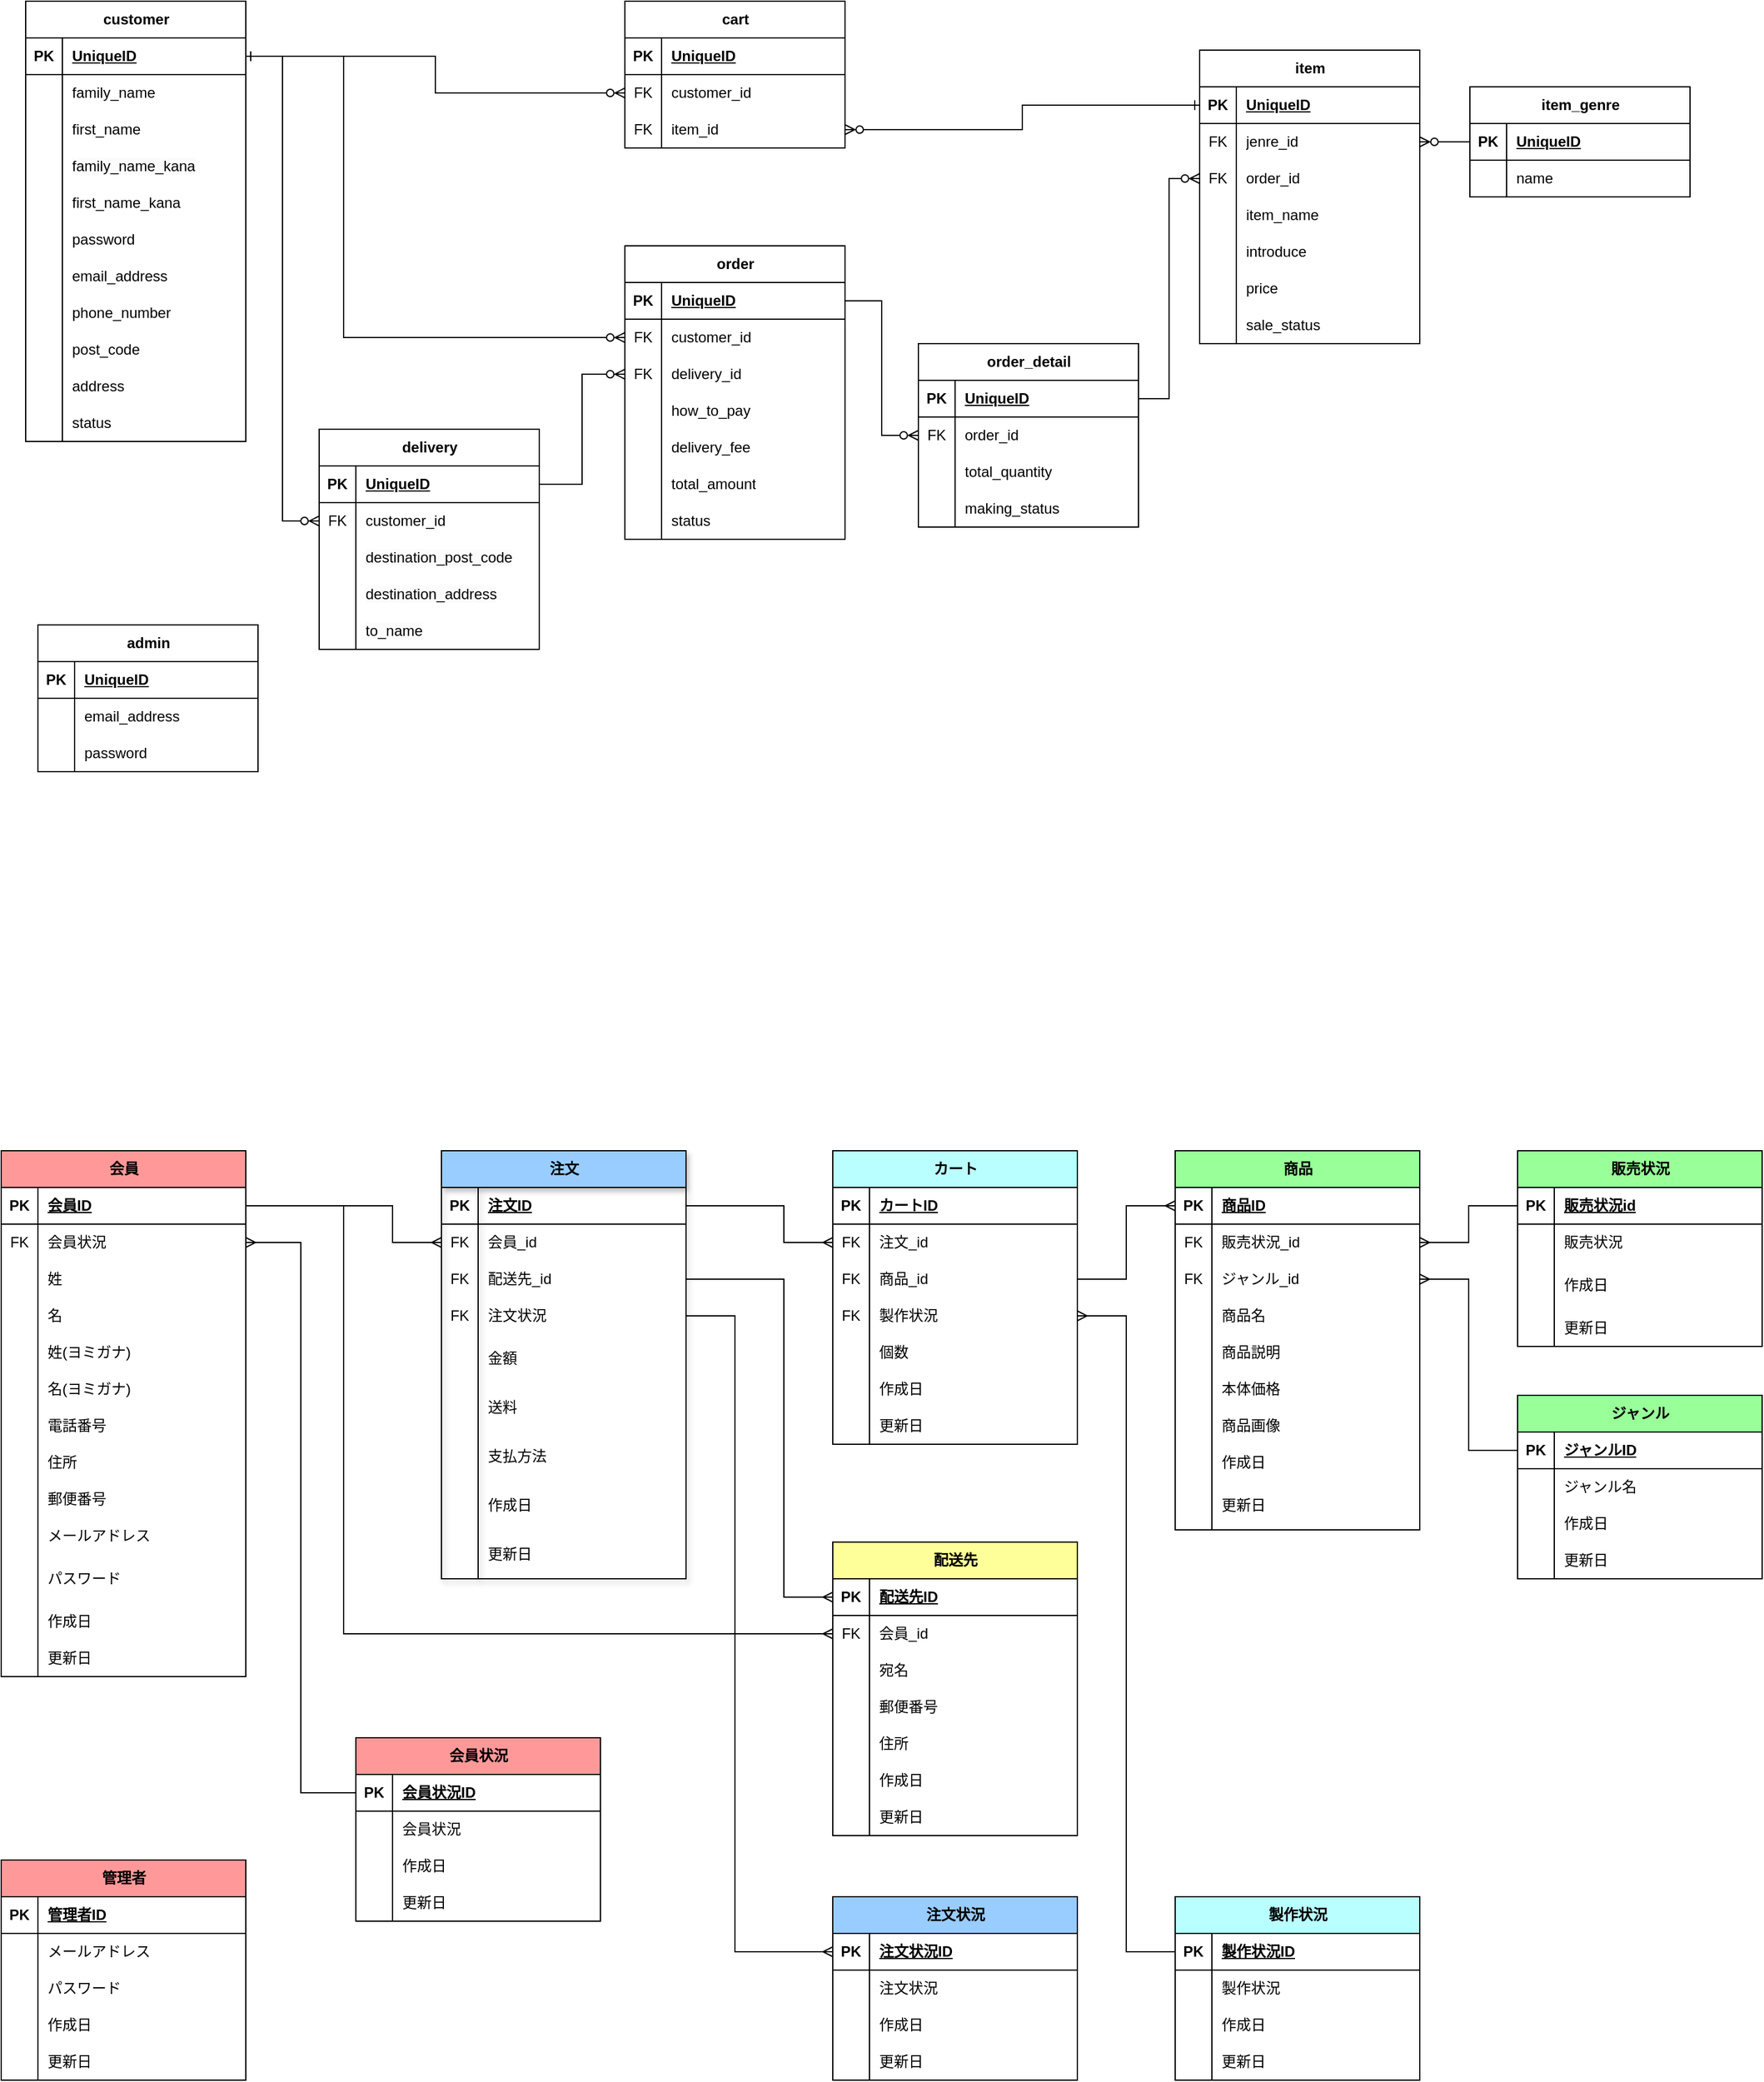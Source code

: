 <mxfile version="21.3.8" type="github">
  <diagram name="ページ1" id="rxm7QnSzYuGfee6C8Hp6">
    <mxGraphModel dx="1640" dy="3196" grid="1" gridSize="10" guides="1" tooltips="1" connect="1" arrows="1" fold="1" page="1" pageScale="1" pageWidth="827" pageHeight="1169" math="0" shadow="0">
      <root>
        <mxCell id="0" />
        <mxCell id="1" parent="0" />
        <mxCell id="5Vda8Vvq2YYSzgC-D5f8-26" value="customer" style="shape=table;startSize=30;container=1;collapsible=1;childLayout=tableLayout;fixedRows=1;rowLines=0;fontStyle=1;align=center;resizeLast=1;html=1;" parent="1" vertex="1">
          <mxGeometry x="60" y="40" width="180" height="360" as="geometry" />
        </mxCell>
        <mxCell id="5Vda8Vvq2YYSzgC-D5f8-27" value="" style="shape=tableRow;horizontal=0;startSize=0;swimlaneHead=0;swimlaneBody=0;fillColor=none;collapsible=0;dropTarget=0;points=[[0,0.5],[1,0.5]];portConstraint=eastwest;top=0;left=0;right=0;bottom=1;" parent="5Vda8Vvq2YYSzgC-D5f8-26" vertex="1">
          <mxGeometry y="30" width="180" height="30" as="geometry" />
        </mxCell>
        <mxCell id="5Vda8Vvq2YYSzgC-D5f8-28" value="PK" style="shape=partialRectangle;connectable=0;fillColor=none;top=0;left=0;bottom=0;right=0;fontStyle=1;overflow=hidden;whiteSpace=wrap;html=1;" parent="5Vda8Vvq2YYSzgC-D5f8-27" vertex="1">
          <mxGeometry width="30" height="30" as="geometry">
            <mxRectangle width="30" height="30" as="alternateBounds" />
          </mxGeometry>
        </mxCell>
        <mxCell id="5Vda8Vvq2YYSzgC-D5f8-29" value="UniqueID" style="shape=partialRectangle;connectable=0;fillColor=none;top=0;left=0;bottom=0;right=0;align=left;spacingLeft=6;fontStyle=5;overflow=hidden;whiteSpace=wrap;html=1;" parent="5Vda8Vvq2YYSzgC-D5f8-27" vertex="1">
          <mxGeometry x="30" width="150" height="30" as="geometry">
            <mxRectangle width="150" height="30" as="alternateBounds" />
          </mxGeometry>
        </mxCell>
        <mxCell id="hIJa-ym9UTQ6ZEIeF3DV-1" style="shape=tableRow;horizontal=0;startSize=0;swimlaneHead=0;swimlaneBody=0;fillColor=none;collapsible=0;dropTarget=0;points=[[0,0.5],[1,0.5]];portConstraint=eastwest;top=0;left=0;right=0;bottom=0;" parent="5Vda8Vvq2YYSzgC-D5f8-26" vertex="1">
          <mxGeometry y="60" width="180" height="30" as="geometry" />
        </mxCell>
        <mxCell id="hIJa-ym9UTQ6ZEIeF3DV-2" style="shape=partialRectangle;connectable=0;fillColor=none;top=0;left=0;bottom=0;right=0;editable=1;overflow=hidden;whiteSpace=wrap;html=1;" parent="hIJa-ym9UTQ6ZEIeF3DV-1" vertex="1">
          <mxGeometry width="30" height="30" as="geometry">
            <mxRectangle width="30" height="30" as="alternateBounds" />
          </mxGeometry>
        </mxCell>
        <mxCell id="hIJa-ym9UTQ6ZEIeF3DV-3" value="family_name" style="shape=partialRectangle;connectable=0;fillColor=none;top=0;left=0;bottom=0;right=0;align=left;spacingLeft=6;overflow=hidden;whiteSpace=wrap;html=1;" parent="hIJa-ym9UTQ6ZEIeF3DV-1" vertex="1">
          <mxGeometry x="30" width="150" height="30" as="geometry">
            <mxRectangle width="150" height="30" as="alternateBounds" />
          </mxGeometry>
        </mxCell>
        <mxCell id="hIJa-ym9UTQ6ZEIeF3DV-4" style="shape=tableRow;horizontal=0;startSize=0;swimlaneHead=0;swimlaneBody=0;fillColor=none;collapsible=0;dropTarget=0;points=[[0,0.5],[1,0.5]];portConstraint=eastwest;top=0;left=0;right=0;bottom=0;" parent="5Vda8Vvq2YYSzgC-D5f8-26" vertex="1">
          <mxGeometry y="90" width="180" height="30" as="geometry" />
        </mxCell>
        <mxCell id="hIJa-ym9UTQ6ZEIeF3DV-5" style="shape=partialRectangle;connectable=0;fillColor=none;top=0;left=0;bottom=0;right=0;editable=1;overflow=hidden;whiteSpace=wrap;html=1;" parent="hIJa-ym9UTQ6ZEIeF3DV-4" vertex="1">
          <mxGeometry width="30" height="30" as="geometry">
            <mxRectangle width="30" height="30" as="alternateBounds" />
          </mxGeometry>
        </mxCell>
        <mxCell id="hIJa-ym9UTQ6ZEIeF3DV-6" value="first_name" style="shape=partialRectangle;connectable=0;fillColor=none;top=0;left=0;bottom=0;right=0;align=left;spacingLeft=6;overflow=hidden;whiteSpace=wrap;html=1;" parent="hIJa-ym9UTQ6ZEIeF3DV-4" vertex="1">
          <mxGeometry x="30" width="150" height="30" as="geometry">
            <mxRectangle width="150" height="30" as="alternateBounds" />
          </mxGeometry>
        </mxCell>
        <mxCell id="hIJa-ym9UTQ6ZEIeF3DV-7" style="shape=tableRow;horizontal=0;startSize=0;swimlaneHead=0;swimlaneBody=0;fillColor=none;collapsible=0;dropTarget=0;points=[[0,0.5],[1,0.5]];portConstraint=eastwest;top=0;left=0;right=0;bottom=0;" parent="5Vda8Vvq2YYSzgC-D5f8-26" vertex="1">
          <mxGeometry y="120" width="180" height="30" as="geometry" />
        </mxCell>
        <mxCell id="hIJa-ym9UTQ6ZEIeF3DV-8" style="shape=partialRectangle;connectable=0;fillColor=none;top=0;left=0;bottom=0;right=0;editable=1;overflow=hidden;whiteSpace=wrap;html=1;" parent="hIJa-ym9UTQ6ZEIeF3DV-7" vertex="1">
          <mxGeometry width="30" height="30" as="geometry">
            <mxRectangle width="30" height="30" as="alternateBounds" />
          </mxGeometry>
        </mxCell>
        <mxCell id="hIJa-ym9UTQ6ZEIeF3DV-9" value="&lt;span style=&quot;color: rgb(0, 0, 0); font-family: Helvetica; font-size: 12px; font-style: normal; font-variant-ligatures: normal; font-variant-caps: normal; font-weight: 400; letter-spacing: normal; orphans: 2; text-align: left; text-indent: 0px; text-transform: none; widows: 2; word-spacing: 0px; -webkit-text-stroke-width: 0px; background-color: rgb(251, 251, 251); text-decoration-thickness: initial; text-decoration-style: initial; text-decoration-color: initial; float: none; display: inline !important;&quot;&gt;family_name_kana&lt;/span&gt;" style="shape=partialRectangle;connectable=0;fillColor=none;top=0;left=0;bottom=0;right=0;align=left;spacingLeft=6;overflow=hidden;whiteSpace=wrap;html=1;" parent="hIJa-ym9UTQ6ZEIeF3DV-7" vertex="1">
          <mxGeometry x="30" width="150" height="30" as="geometry">
            <mxRectangle width="150" height="30" as="alternateBounds" />
          </mxGeometry>
        </mxCell>
        <mxCell id="hIJa-ym9UTQ6ZEIeF3DV-10" style="shape=tableRow;horizontal=0;startSize=0;swimlaneHead=0;swimlaneBody=0;fillColor=none;collapsible=0;dropTarget=0;points=[[0,0.5],[1,0.5]];portConstraint=eastwest;top=0;left=0;right=0;bottom=0;" parent="5Vda8Vvq2YYSzgC-D5f8-26" vertex="1">
          <mxGeometry y="150" width="180" height="30" as="geometry" />
        </mxCell>
        <mxCell id="hIJa-ym9UTQ6ZEIeF3DV-11" style="shape=partialRectangle;connectable=0;fillColor=none;top=0;left=0;bottom=0;right=0;editable=1;overflow=hidden;whiteSpace=wrap;html=1;" parent="hIJa-ym9UTQ6ZEIeF3DV-10" vertex="1">
          <mxGeometry width="30" height="30" as="geometry">
            <mxRectangle width="30" height="30" as="alternateBounds" />
          </mxGeometry>
        </mxCell>
        <mxCell id="hIJa-ym9UTQ6ZEIeF3DV-12" value="first_name_kana" style="shape=partialRectangle;connectable=0;fillColor=none;top=0;left=0;bottom=0;right=0;align=left;spacingLeft=6;overflow=hidden;whiteSpace=wrap;html=1;" parent="hIJa-ym9UTQ6ZEIeF3DV-10" vertex="1">
          <mxGeometry x="30" width="150" height="30" as="geometry">
            <mxRectangle width="150" height="30" as="alternateBounds" />
          </mxGeometry>
        </mxCell>
        <mxCell id="5Vda8Vvq2YYSzgC-D5f8-36" value="" style="shape=tableRow;horizontal=0;startSize=0;swimlaneHead=0;swimlaneBody=0;fillColor=none;collapsible=0;dropTarget=0;points=[[0,0.5],[1,0.5]];portConstraint=eastwest;top=0;left=0;right=0;bottom=0;" parent="5Vda8Vvq2YYSzgC-D5f8-26" vertex="1">
          <mxGeometry y="180" width="180" height="30" as="geometry" />
        </mxCell>
        <mxCell id="5Vda8Vvq2YYSzgC-D5f8-37" value="" style="shape=partialRectangle;connectable=0;fillColor=none;top=0;left=0;bottom=0;right=0;editable=1;overflow=hidden;whiteSpace=wrap;html=1;" parent="5Vda8Vvq2YYSzgC-D5f8-36" vertex="1">
          <mxGeometry width="30" height="30" as="geometry">
            <mxRectangle width="30" height="30" as="alternateBounds" />
          </mxGeometry>
        </mxCell>
        <mxCell id="5Vda8Vvq2YYSzgC-D5f8-38" value="password" style="shape=partialRectangle;connectable=0;fillColor=none;top=0;left=0;bottom=0;right=0;align=left;spacingLeft=6;overflow=hidden;whiteSpace=wrap;html=1;" parent="5Vda8Vvq2YYSzgC-D5f8-36" vertex="1">
          <mxGeometry x="30" width="150" height="30" as="geometry">
            <mxRectangle width="150" height="30" as="alternateBounds" />
          </mxGeometry>
        </mxCell>
        <mxCell id="5Vda8Vvq2YYSzgC-D5f8-30" value="" style="shape=tableRow;horizontal=0;startSize=0;swimlaneHead=0;swimlaneBody=0;fillColor=none;collapsible=0;dropTarget=0;points=[[0,0.5],[1,0.5]];portConstraint=eastwest;top=0;left=0;right=0;bottom=0;" parent="5Vda8Vvq2YYSzgC-D5f8-26" vertex="1">
          <mxGeometry y="210" width="180" height="30" as="geometry" />
        </mxCell>
        <mxCell id="5Vda8Vvq2YYSzgC-D5f8-31" value="" style="shape=partialRectangle;connectable=0;fillColor=none;top=0;left=0;bottom=0;right=0;editable=1;overflow=hidden;whiteSpace=wrap;html=1;" parent="5Vda8Vvq2YYSzgC-D5f8-30" vertex="1">
          <mxGeometry width="30" height="30" as="geometry">
            <mxRectangle width="30" height="30" as="alternateBounds" />
          </mxGeometry>
        </mxCell>
        <mxCell id="5Vda8Vvq2YYSzgC-D5f8-32" value="email_address" style="shape=partialRectangle;connectable=0;fillColor=none;top=0;left=0;bottom=0;right=0;align=left;spacingLeft=6;overflow=hidden;whiteSpace=wrap;html=1;" parent="5Vda8Vvq2YYSzgC-D5f8-30" vertex="1">
          <mxGeometry x="30" width="150" height="30" as="geometry">
            <mxRectangle width="150" height="30" as="alternateBounds" />
          </mxGeometry>
        </mxCell>
        <mxCell id="5Vda8Vvq2YYSzgC-D5f8-33" value="" style="shape=tableRow;horizontal=0;startSize=0;swimlaneHead=0;swimlaneBody=0;fillColor=none;collapsible=0;dropTarget=0;points=[[0,0.5],[1,0.5]];portConstraint=eastwest;top=0;left=0;right=0;bottom=0;" parent="5Vda8Vvq2YYSzgC-D5f8-26" vertex="1">
          <mxGeometry y="240" width="180" height="30" as="geometry" />
        </mxCell>
        <mxCell id="5Vda8Vvq2YYSzgC-D5f8-34" value="" style="shape=partialRectangle;connectable=0;fillColor=none;top=0;left=0;bottom=0;right=0;editable=1;overflow=hidden;whiteSpace=wrap;html=1;" parent="5Vda8Vvq2YYSzgC-D5f8-33" vertex="1">
          <mxGeometry width="30" height="30" as="geometry">
            <mxRectangle width="30" height="30" as="alternateBounds" />
          </mxGeometry>
        </mxCell>
        <mxCell id="5Vda8Vvq2YYSzgC-D5f8-35" value="phone_number" style="shape=partialRectangle;connectable=0;fillColor=none;top=0;left=0;bottom=0;right=0;align=left;spacingLeft=6;overflow=hidden;whiteSpace=wrap;html=1;" parent="5Vda8Vvq2YYSzgC-D5f8-33" vertex="1">
          <mxGeometry x="30" width="150" height="30" as="geometry">
            <mxRectangle width="150" height="30" as="alternateBounds" />
          </mxGeometry>
        </mxCell>
        <mxCell id="hIJa-ym9UTQ6ZEIeF3DV-13" style="shape=tableRow;horizontal=0;startSize=0;swimlaneHead=0;swimlaneBody=0;fillColor=none;collapsible=0;dropTarget=0;points=[[0,0.5],[1,0.5]];portConstraint=eastwest;top=0;left=0;right=0;bottom=0;" parent="5Vda8Vvq2YYSzgC-D5f8-26" vertex="1">
          <mxGeometry y="270" width="180" height="30" as="geometry" />
        </mxCell>
        <mxCell id="hIJa-ym9UTQ6ZEIeF3DV-14" style="shape=partialRectangle;connectable=0;fillColor=none;top=0;left=0;bottom=0;right=0;editable=1;overflow=hidden;whiteSpace=wrap;html=1;" parent="hIJa-ym9UTQ6ZEIeF3DV-13" vertex="1">
          <mxGeometry width="30" height="30" as="geometry">
            <mxRectangle width="30" height="30" as="alternateBounds" />
          </mxGeometry>
        </mxCell>
        <mxCell id="hIJa-ym9UTQ6ZEIeF3DV-15" value="post_code" style="shape=partialRectangle;connectable=0;fillColor=none;top=0;left=0;bottom=0;right=0;align=left;spacingLeft=6;overflow=hidden;whiteSpace=wrap;html=1;" parent="hIJa-ym9UTQ6ZEIeF3DV-13" vertex="1">
          <mxGeometry x="30" width="150" height="30" as="geometry">
            <mxRectangle width="150" height="30" as="alternateBounds" />
          </mxGeometry>
        </mxCell>
        <mxCell id="5Vda8Vvq2YYSzgC-D5f8-107" style="shape=tableRow;horizontal=0;startSize=0;swimlaneHead=0;swimlaneBody=0;fillColor=none;collapsible=0;dropTarget=0;points=[[0,0.5],[1,0.5]];portConstraint=eastwest;top=0;left=0;right=0;bottom=0;" parent="5Vda8Vvq2YYSzgC-D5f8-26" vertex="1">
          <mxGeometry y="300" width="180" height="30" as="geometry" />
        </mxCell>
        <mxCell id="5Vda8Vvq2YYSzgC-D5f8-108" style="shape=partialRectangle;connectable=0;fillColor=none;top=0;left=0;bottom=0;right=0;editable=1;overflow=hidden;whiteSpace=wrap;html=1;" parent="5Vda8Vvq2YYSzgC-D5f8-107" vertex="1">
          <mxGeometry width="30" height="30" as="geometry">
            <mxRectangle width="30" height="30" as="alternateBounds" />
          </mxGeometry>
        </mxCell>
        <mxCell id="5Vda8Vvq2YYSzgC-D5f8-109" value="address" style="shape=partialRectangle;connectable=0;fillColor=none;top=0;left=0;bottom=0;right=0;align=left;spacingLeft=6;overflow=hidden;whiteSpace=wrap;html=1;" parent="5Vda8Vvq2YYSzgC-D5f8-107" vertex="1">
          <mxGeometry x="30" width="150" height="30" as="geometry">
            <mxRectangle width="150" height="30" as="alternateBounds" />
          </mxGeometry>
        </mxCell>
        <mxCell id="hIJa-ym9UTQ6ZEIeF3DV-19" style="shape=tableRow;horizontal=0;startSize=0;swimlaneHead=0;swimlaneBody=0;fillColor=none;collapsible=0;dropTarget=0;points=[[0,0.5],[1,0.5]];portConstraint=eastwest;top=0;left=0;right=0;bottom=0;" parent="5Vda8Vvq2YYSzgC-D5f8-26" vertex="1">
          <mxGeometry y="330" width="180" height="30" as="geometry" />
        </mxCell>
        <mxCell id="hIJa-ym9UTQ6ZEIeF3DV-20" style="shape=partialRectangle;connectable=0;fillColor=none;top=0;left=0;bottom=0;right=0;editable=1;overflow=hidden;whiteSpace=wrap;html=1;" parent="hIJa-ym9UTQ6ZEIeF3DV-19" vertex="1">
          <mxGeometry width="30" height="30" as="geometry">
            <mxRectangle width="30" height="30" as="alternateBounds" />
          </mxGeometry>
        </mxCell>
        <mxCell id="hIJa-ym9UTQ6ZEIeF3DV-21" value="status" style="shape=partialRectangle;connectable=0;fillColor=none;top=0;left=0;bottom=0;right=0;align=left;spacingLeft=6;overflow=hidden;whiteSpace=wrap;html=1;" parent="hIJa-ym9UTQ6ZEIeF3DV-19" vertex="1">
          <mxGeometry x="30" width="150" height="30" as="geometry">
            <mxRectangle width="150" height="30" as="alternateBounds" />
          </mxGeometry>
        </mxCell>
        <mxCell id="5Vda8Vvq2YYSzgC-D5f8-39" value="delivery" style="shape=table;startSize=30;container=1;collapsible=1;childLayout=tableLayout;fixedRows=1;rowLines=0;fontStyle=1;align=center;resizeLast=1;html=1;" parent="1" vertex="1">
          <mxGeometry x="300" y="390" width="180" height="180" as="geometry" />
        </mxCell>
        <mxCell id="5Vda8Vvq2YYSzgC-D5f8-40" value="" style="shape=tableRow;horizontal=0;startSize=0;swimlaneHead=0;swimlaneBody=0;fillColor=none;collapsible=0;dropTarget=0;points=[[0,0.5],[1,0.5]];portConstraint=eastwest;top=0;left=0;right=0;bottom=1;" parent="5Vda8Vvq2YYSzgC-D5f8-39" vertex="1">
          <mxGeometry y="30" width="180" height="30" as="geometry" />
        </mxCell>
        <mxCell id="5Vda8Vvq2YYSzgC-D5f8-41" value="PK" style="shape=partialRectangle;connectable=0;fillColor=none;top=0;left=0;bottom=0;right=0;fontStyle=1;overflow=hidden;whiteSpace=wrap;html=1;" parent="5Vda8Vvq2YYSzgC-D5f8-40" vertex="1">
          <mxGeometry width="30" height="30" as="geometry">
            <mxRectangle width="30" height="30" as="alternateBounds" />
          </mxGeometry>
        </mxCell>
        <mxCell id="5Vda8Vvq2YYSzgC-D5f8-42" value="UniqueID" style="shape=partialRectangle;connectable=0;fillColor=none;top=0;left=0;bottom=0;right=0;align=left;spacingLeft=6;fontStyle=5;overflow=hidden;whiteSpace=wrap;html=1;" parent="5Vda8Vvq2YYSzgC-D5f8-40" vertex="1">
          <mxGeometry x="30" width="150" height="30" as="geometry">
            <mxRectangle width="150" height="30" as="alternateBounds" />
          </mxGeometry>
        </mxCell>
        <mxCell id="5Vda8Vvq2YYSzgC-D5f8-43" value="" style="shape=tableRow;horizontal=0;startSize=0;swimlaneHead=0;swimlaneBody=0;fillColor=none;collapsible=0;dropTarget=0;points=[[0,0.5],[1,0.5]];portConstraint=eastwest;top=0;left=0;right=0;bottom=0;" parent="5Vda8Vvq2YYSzgC-D5f8-39" vertex="1">
          <mxGeometry y="60" width="180" height="30" as="geometry" />
        </mxCell>
        <mxCell id="5Vda8Vvq2YYSzgC-D5f8-44" value="FK" style="shape=partialRectangle;connectable=0;fillColor=none;top=0;left=0;bottom=0;right=0;editable=1;overflow=hidden;whiteSpace=wrap;html=1;" parent="5Vda8Vvq2YYSzgC-D5f8-43" vertex="1">
          <mxGeometry width="30" height="30" as="geometry">
            <mxRectangle width="30" height="30" as="alternateBounds" />
          </mxGeometry>
        </mxCell>
        <mxCell id="5Vda8Vvq2YYSzgC-D5f8-45" value="customer_id" style="shape=partialRectangle;connectable=0;fillColor=none;top=0;left=0;bottom=0;right=0;align=left;spacingLeft=6;overflow=hidden;whiteSpace=wrap;html=1;fontStyle=0" parent="5Vda8Vvq2YYSzgC-D5f8-43" vertex="1">
          <mxGeometry x="30" width="150" height="30" as="geometry">
            <mxRectangle width="150" height="30" as="alternateBounds" />
          </mxGeometry>
        </mxCell>
        <mxCell id="hIJa-ym9UTQ6ZEIeF3DV-196" style="shape=tableRow;horizontal=0;startSize=0;swimlaneHead=0;swimlaneBody=0;fillColor=none;collapsible=0;dropTarget=0;points=[[0,0.5],[1,0.5]];portConstraint=eastwest;top=0;left=0;right=0;bottom=0;" parent="5Vda8Vvq2YYSzgC-D5f8-39" vertex="1">
          <mxGeometry y="90" width="180" height="30" as="geometry" />
        </mxCell>
        <mxCell id="hIJa-ym9UTQ6ZEIeF3DV-197" style="shape=partialRectangle;connectable=0;fillColor=none;top=0;left=0;bottom=0;right=0;editable=1;overflow=hidden;whiteSpace=wrap;html=1;" parent="hIJa-ym9UTQ6ZEIeF3DV-196" vertex="1">
          <mxGeometry width="30" height="30" as="geometry">
            <mxRectangle width="30" height="30" as="alternateBounds" />
          </mxGeometry>
        </mxCell>
        <mxCell id="hIJa-ym9UTQ6ZEIeF3DV-198" value="&lt;meta charset=&quot;utf-8&quot;&gt;&lt;span style=&quot;color: rgb(0, 0, 0); font-family: Helvetica; font-size: 12px; font-style: normal; font-variant-ligatures: normal; font-variant-caps: normal; font-weight: 400; letter-spacing: normal; orphans: 2; text-align: left; text-indent: 0px; text-transform: none; widows: 2; word-spacing: 0px; -webkit-text-stroke-width: 0px; background-color: rgb(251, 251, 251); text-decoration-thickness: initial; text-decoration-style: initial; text-decoration-color: initial; float: none; display: inline !important;&quot;&gt;destination_post_code&lt;/span&gt;" style="shape=partialRectangle;connectable=0;fillColor=none;top=0;left=0;bottom=0;right=0;align=left;spacingLeft=6;overflow=hidden;whiteSpace=wrap;html=1;" parent="hIJa-ym9UTQ6ZEIeF3DV-196" vertex="1">
          <mxGeometry x="30" width="150" height="30" as="geometry">
            <mxRectangle width="150" height="30" as="alternateBounds" />
          </mxGeometry>
        </mxCell>
        <mxCell id="hIJa-ym9UTQ6ZEIeF3DV-202" style="shape=tableRow;horizontal=0;startSize=0;swimlaneHead=0;swimlaneBody=0;fillColor=none;collapsible=0;dropTarget=0;points=[[0,0.5],[1,0.5]];portConstraint=eastwest;top=0;left=0;right=0;bottom=0;" parent="5Vda8Vvq2YYSzgC-D5f8-39" vertex="1">
          <mxGeometry y="120" width="180" height="30" as="geometry" />
        </mxCell>
        <mxCell id="hIJa-ym9UTQ6ZEIeF3DV-203" style="shape=partialRectangle;connectable=0;fillColor=none;top=0;left=0;bottom=0;right=0;editable=1;overflow=hidden;whiteSpace=wrap;html=1;" parent="hIJa-ym9UTQ6ZEIeF3DV-202" vertex="1">
          <mxGeometry width="30" height="30" as="geometry">
            <mxRectangle width="30" height="30" as="alternateBounds" />
          </mxGeometry>
        </mxCell>
        <mxCell id="hIJa-ym9UTQ6ZEIeF3DV-204" value="&lt;meta charset=&quot;utf-8&quot;&gt;&lt;span style=&quot;color: rgb(0, 0, 0); font-family: Helvetica; font-size: 12px; font-style: normal; font-variant-ligatures: normal; font-variant-caps: normal; font-weight: 400; letter-spacing: normal; orphans: 2; text-align: left; text-indent: 0px; text-transform: none; widows: 2; word-spacing: 0px; -webkit-text-stroke-width: 0px; background-color: rgb(251, 251, 251); text-decoration-thickness: initial; text-decoration-style: initial; text-decoration-color: initial; float: none; display: inline !important;&quot;&gt;destination_address&lt;/span&gt;" style="shape=partialRectangle;connectable=0;fillColor=none;top=0;left=0;bottom=0;right=0;align=left;spacingLeft=6;overflow=hidden;whiteSpace=wrap;html=1;" parent="hIJa-ym9UTQ6ZEIeF3DV-202" vertex="1">
          <mxGeometry x="30" width="150" height="30" as="geometry">
            <mxRectangle width="150" height="30" as="alternateBounds" />
          </mxGeometry>
        </mxCell>
        <mxCell id="hIJa-ym9UTQ6ZEIeF3DV-199" style="shape=tableRow;horizontal=0;startSize=0;swimlaneHead=0;swimlaneBody=0;fillColor=none;collapsible=0;dropTarget=0;points=[[0,0.5],[1,0.5]];portConstraint=eastwest;top=0;left=0;right=0;bottom=0;" parent="5Vda8Vvq2YYSzgC-D5f8-39" vertex="1">
          <mxGeometry y="150" width="180" height="30" as="geometry" />
        </mxCell>
        <mxCell id="hIJa-ym9UTQ6ZEIeF3DV-200" style="shape=partialRectangle;connectable=0;fillColor=none;top=0;left=0;bottom=0;right=0;editable=1;overflow=hidden;whiteSpace=wrap;html=1;" parent="hIJa-ym9UTQ6ZEIeF3DV-199" vertex="1">
          <mxGeometry width="30" height="30" as="geometry">
            <mxRectangle width="30" height="30" as="alternateBounds" />
          </mxGeometry>
        </mxCell>
        <mxCell id="hIJa-ym9UTQ6ZEIeF3DV-201" value="&lt;meta charset=&quot;utf-8&quot;&gt;&lt;span style=&quot;color: rgb(0, 0, 0); font-family: Helvetica; font-size: 12px; font-style: normal; font-variant-ligatures: normal; font-variant-caps: normal; font-weight: 400; letter-spacing: normal; orphans: 2; text-align: left; text-indent: 0px; text-transform: none; widows: 2; word-spacing: 0px; -webkit-text-stroke-width: 0px; background-color: rgb(251, 251, 251); text-decoration-thickness: initial; text-decoration-style: initial; text-decoration-color: initial; float: none; display: inline !important;&quot;&gt;to_name&lt;/span&gt;" style="shape=partialRectangle;connectable=0;fillColor=none;top=0;left=0;bottom=0;right=0;align=left;spacingLeft=6;overflow=hidden;whiteSpace=wrap;html=1;" parent="hIJa-ym9UTQ6ZEIeF3DV-199" vertex="1">
          <mxGeometry x="30" width="150" height="30" as="geometry">
            <mxRectangle width="150" height="30" as="alternateBounds" />
          </mxGeometry>
        </mxCell>
        <mxCell id="5Vda8Vvq2YYSzgC-D5f8-65" value="cart" style="shape=table;startSize=30;container=1;collapsible=1;childLayout=tableLayout;fixedRows=1;rowLines=0;fontStyle=1;align=center;resizeLast=1;html=1;" parent="1" vertex="1">
          <mxGeometry x="550" y="40" width="180" height="120" as="geometry" />
        </mxCell>
        <mxCell id="5Vda8Vvq2YYSzgC-D5f8-66" value="" style="shape=tableRow;horizontal=0;startSize=0;swimlaneHead=0;swimlaneBody=0;fillColor=none;collapsible=0;dropTarget=0;points=[[0,0.5],[1,0.5]];portConstraint=eastwest;top=0;left=0;right=0;bottom=1;" parent="5Vda8Vvq2YYSzgC-D5f8-65" vertex="1">
          <mxGeometry y="30" width="180" height="30" as="geometry" />
        </mxCell>
        <mxCell id="5Vda8Vvq2YYSzgC-D5f8-67" value="PK" style="shape=partialRectangle;connectable=0;fillColor=none;top=0;left=0;bottom=0;right=0;fontStyle=1;overflow=hidden;whiteSpace=wrap;html=1;" parent="5Vda8Vvq2YYSzgC-D5f8-66" vertex="1">
          <mxGeometry width="30" height="30" as="geometry">
            <mxRectangle width="30" height="30" as="alternateBounds" />
          </mxGeometry>
        </mxCell>
        <mxCell id="5Vda8Vvq2YYSzgC-D5f8-68" value="UniqueID" style="shape=partialRectangle;connectable=0;fillColor=none;top=0;left=0;bottom=0;right=0;align=left;spacingLeft=6;fontStyle=5;overflow=hidden;whiteSpace=wrap;html=1;" parent="5Vda8Vvq2YYSzgC-D5f8-66" vertex="1">
          <mxGeometry x="30" width="150" height="30" as="geometry">
            <mxRectangle width="150" height="30" as="alternateBounds" />
          </mxGeometry>
        </mxCell>
        <mxCell id="5Vda8Vvq2YYSzgC-D5f8-69" value="" style="shape=tableRow;horizontal=0;startSize=0;swimlaneHead=0;swimlaneBody=0;fillColor=none;collapsible=0;dropTarget=0;points=[[0,0.5],[1,0.5]];portConstraint=eastwest;top=0;left=0;right=0;bottom=0;" parent="5Vda8Vvq2YYSzgC-D5f8-65" vertex="1">
          <mxGeometry y="60" width="180" height="30" as="geometry" />
        </mxCell>
        <mxCell id="5Vda8Vvq2YYSzgC-D5f8-70" value="FK" style="shape=partialRectangle;connectable=0;fillColor=none;top=0;left=0;bottom=0;right=0;editable=1;overflow=hidden;whiteSpace=wrap;html=1;" parent="5Vda8Vvq2YYSzgC-D5f8-69" vertex="1">
          <mxGeometry width="30" height="30" as="geometry">
            <mxRectangle width="30" height="30" as="alternateBounds" />
          </mxGeometry>
        </mxCell>
        <mxCell id="5Vda8Vvq2YYSzgC-D5f8-71" value="customer_id" style="shape=partialRectangle;connectable=0;fillColor=none;top=0;left=0;bottom=0;right=0;align=left;spacingLeft=6;overflow=hidden;whiteSpace=wrap;html=1;" parent="5Vda8Vvq2YYSzgC-D5f8-69" vertex="1">
          <mxGeometry x="30" width="150" height="30" as="geometry">
            <mxRectangle width="150" height="30" as="alternateBounds" />
          </mxGeometry>
        </mxCell>
        <mxCell id="5Vda8Vvq2YYSzgC-D5f8-72" value="" style="shape=tableRow;horizontal=0;startSize=0;swimlaneHead=0;swimlaneBody=0;fillColor=none;collapsible=0;dropTarget=0;points=[[0,0.5],[1,0.5]];portConstraint=eastwest;top=0;left=0;right=0;bottom=0;" parent="5Vda8Vvq2YYSzgC-D5f8-65" vertex="1">
          <mxGeometry y="90" width="180" height="30" as="geometry" />
        </mxCell>
        <mxCell id="5Vda8Vvq2YYSzgC-D5f8-73" value="FK" style="shape=partialRectangle;connectable=0;fillColor=none;top=0;left=0;bottom=0;right=0;editable=1;overflow=hidden;whiteSpace=wrap;html=1;" parent="5Vda8Vvq2YYSzgC-D5f8-72" vertex="1">
          <mxGeometry width="30" height="30" as="geometry">
            <mxRectangle width="30" height="30" as="alternateBounds" />
          </mxGeometry>
        </mxCell>
        <mxCell id="5Vda8Vvq2YYSzgC-D5f8-74" value="item_id" style="shape=partialRectangle;connectable=0;fillColor=none;top=0;left=0;bottom=0;right=0;align=left;spacingLeft=6;overflow=hidden;whiteSpace=wrap;html=1;" parent="5Vda8Vvq2YYSzgC-D5f8-72" vertex="1">
          <mxGeometry x="30" width="150" height="30" as="geometry">
            <mxRectangle width="150" height="30" as="alternateBounds" />
          </mxGeometry>
        </mxCell>
        <mxCell id="hIJa-ym9UTQ6ZEIeF3DV-51" value="item" style="shape=table;startSize=30;container=1;collapsible=1;childLayout=tableLayout;fixedRows=1;rowLines=0;fontStyle=1;align=center;resizeLast=1;html=1;" parent="1" vertex="1">
          <mxGeometry x="1020" y="80" width="180" height="240" as="geometry" />
        </mxCell>
        <mxCell id="hIJa-ym9UTQ6ZEIeF3DV-52" value="" style="shape=tableRow;horizontal=0;startSize=0;swimlaneHead=0;swimlaneBody=0;fillColor=none;collapsible=0;dropTarget=0;points=[[0,0.5],[1,0.5]];portConstraint=eastwest;top=0;left=0;right=0;bottom=1;" parent="hIJa-ym9UTQ6ZEIeF3DV-51" vertex="1">
          <mxGeometry y="30" width="180" height="30" as="geometry" />
        </mxCell>
        <mxCell id="hIJa-ym9UTQ6ZEIeF3DV-53" value="PK" style="shape=partialRectangle;connectable=0;fillColor=none;top=0;left=0;bottom=0;right=0;fontStyle=1;overflow=hidden;whiteSpace=wrap;html=1;" parent="hIJa-ym9UTQ6ZEIeF3DV-52" vertex="1">
          <mxGeometry width="30" height="30" as="geometry">
            <mxRectangle width="30" height="30" as="alternateBounds" />
          </mxGeometry>
        </mxCell>
        <mxCell id="hIJa-ym9UTQ6ZEIeF3DV-54" value="UniqueID" style="shape=partialRectangle;connectable=0;fillColor=none;top=0;left=0;bottom=0;right=0;align=left;spacingLeft=6;fontStyle=5;overflow=hidden;whiteSpace=wrap;html=1;" parent="hIJa-ym9UTQ6ZEIeF3DV-52" vertex="1">
          <mxGeometry x="30" width="150" height="30" as="geometry">
            <mxRectangle width="150" height="30" as="alternateBounds" />
          </mxGeometry>
        </mxCell>
        <mxCell id="hIJa-ym9UTQ6ZEIeF3DV-133" style="shape=tableRow;horizontal=0;startSize=0;swimlaneHead=0;swimlaneBody=0;fillColor=none;collapsible=0;dropTarget=0;points=[[0,0.5],[1,0.5]];portConstraint=eastwest;top=0;left=0;right=0;bottom=0;" parent="hIJa-ym9UTQ6ZEIeF3DV-51" vertex="1">
          <mxGeometry y="60" width="180" height="30" as="geometry" />
        </mxCell>
        <mxCell id="hIJa-ym9UTQ6ZEIeF3DV-134" value="FK" style="shape=partialRectangle;connectable=0;fillColor=none;top=0;left=0;bottom=0;right=0;editable=1;overflow=hidden;whiteSpace=wrap;html=1;" parent="hIJa-ym9UTQ6ZEIeF3DV-133" vertex="1">
          <mxGeometry width="30" height="30" as="geometry">
            <mxRectangle width="30" height="30" as="alternateBounds" />
          </mxGeometry>
        </mxCell>
        <mxCell id="hIJa-ym9UTQ6ZEIeF3DV-135" value="jenre_id" style="shape=partialRectangle;connectable=0;fillColor=none;top=0;left=0;bottom=0;right=0;align=left;spacingLeft=6;overflow=hidden;whiteSpace=wrap;html=1;" parent="hIJa-ym9UTQ6ZEIeF3DV-133" vertex="1">
          <mxGeometry x="30" width="150" height="30" as="geometry">
            <mxRectangle width="150" height="30" as="alternateBounds" />
          </mxGeometry>
        </mxCell>
        <mxCell id="hIJa-ym9UTQ6ZEIeF3DV-55" value="" style="shape=tableRow;horizontal=0;startSize=0;swimlaneHead=0;swimlaneBody=0;fillColor=none;collapsible=0;dropTarget=0;points=[[0,0.5],[1,0.5]];portConstraint=eastwest;top=0;left=0;right=0;bottom=0;" parent="hIJa-ym9UTQ6ZEIeF3DV-51" vertex="1">
          <mxGeometry y="90" width="180" height="30" as="geometry" />
        </mxCell>
        <mxCell id="hIJa-ym9UTQ6ZEIeF3DV-56" value="FK" style="shape=partialRectangle;connectable=0;fillColor=none;top=0;left=0;bottom=0;right=0;editable=1;overflow=hidden;whiteSpace=wrap;html=1;" parent="hIJa-ym9UTQ6ZEIeF3DV-55" vertex="1">
          <mxGeometry width="30" height="30" as="geometry">
            <mxRectangle width="30" height="30" as="alternateBounds" />
          </mxGeometry>
        </mxCell>
        <mxCell id="hIJa-ym9UTQ6ZEIeF3DV-57" value="order_id" style="shape=partialRectangle;connectable=0;fillColor=none;top=0;left=0;bottom=0;right=0;align=left;spacingLeft=6;overflow=hidden;whiteSpace=wrap;html=1;" parent="hIJa-ym9UTQ6ZEIeF3DV-55" vertex="1">
          <mxGeometry x="30" width="150" height="30" as="geometry">
            <mxRectangle width="150" height="30" as="alternateBounds" />
          </mxGeometry>
        </mxCell>
        <mxCell id="hIJa-ym9UTQ6ZEIeF3DV-77" style="shape=tableRow;horizontal=0;startSize=0;swimlaneHead=0;swimlaneBody=0;fillColor=none;collapsible=0;dropTarget=0;points=[[0,0.5],[1,0.5]];portConstraint=eastwest;top=0;left=0;right=0;bottom=0;" parent="hIJa-ym9UTQ6ZEIeF3DV-51" vertex="1">
          <mxGeometry y="120" width="180" height="30" as="geometry" />
        </mxCell>
        <mxCell id="hIJa-ym9UTQ6ZEIeF3DV-78" style="shape=partialRectangle;connectable=0;fillColor=none;top=0;left=0;bottom=0;right=0;editable=1;overflow=hidden;whiteSpace=wrap;html=1;" parent="hIJa-ym9UTQ6ZEIeF3DV-77" vertex="1">
          <mxGeometry width="30" height="30" as="geometry">
            <mxRectangle width="30" height="30" as="alternateBounds" />
          </mxGeometry>
        </mxCell>
        <mxCell id="hIJa-ym9UTQ6ZEIeF3DV-79" value="item_name" style="shape=partialRectangle;connectable=0;fillColor=none;top=0;left=0;bottom=0;right=0;align=left;spacingLeft=6;overflow=hidden;whiteSpace=wrap;html=1;" parent="hIJa-ym9UTQ6ZEIeF3DV-77" vertex="1">
          <mxGeometry x="30" width="150" height="30" as="geometry">
            <mxRectangle width="150" height="30" as="alternateBounds" />
          </mxGeometry>
        </mxCell>
        <mxCell id="hIJa-ym9UTQ6ZEIeF3DV-74" style="shape=tableRow;horizontal=0;startSize=0;swimlaneHead=0;swimlaneBody=0;fillColor=none;collapsible=0;dropTarget=0;points=[[0,0.5],[1,0.5]];portConstraint=eastwest;top=0;left=0;right=0;bottom=0;" parent="hIJa-ym9UTQ6ZEIeF3DV-51" vertex="1">
          <mxGeometry y="150" width="180" height="30" as="geometry" />
        </mxCell>
        <mxCell id="hIJa-ym9UTQ6ZEIeF3DV-75" style="shape=partialRectangle;connectable=0;fillColor=none;top=0;left=0;bottom=0;right=0;editable=1;overflow=hidden;whiteSpace=wrap;html=1;" parent="hIJa-ym9UTQ6ZEIeF3DV-74" vertex="1">
          <mxGeometry width="30" height="30" as="geometry">
            <mxRectangle width="30" height="30" as="alternateBounds" />
          </mxGeometry>
        </mxCell>
        <mxCell id="hIJa-ym9UTQ6ZEIeF3DV-76" value="introduce" style="shape=partialRectangle;connectable=0;fillColor=none;top=0;left=0;bottom=0;right=0;align=left;spacingLeft=6;overflow=hidden;whiteSpace=wrap;html=1;" parent="hIJa-ym9UTQ6ZEIeF3DV-74" vertex="1">
          <mxGeometry x="30" width="150" height="30" as="geometry">
            <mxRectangle width="150" height="30" as="alternateBounds" />
          </mxGeometry>
        </mxCell>
        <mxCell id="hIJa-ym9UTQ6ZEIeF3DV-68" style="shape=tableRow;horizontal=0;startSize=0;swimlaneHead=0;swimlaneBody=0;fillColor=none;collapsible=0;dropTarget=0;points=[[0,0.5],[1,0.5]];portConstraint=eastwest;top=0;left=0;right=0;bottom=0;" parent="hIJa-ym9UTQ6ZEIeF3DV-51" vertex="1">
          <mxGeometry y="180" width="180" height="30" as="geometry" />
        </mxCell>
        <mxCell id="hIJa-ym9UTQ6ZEIeF3DV-69" style="shape=partialRectangle;connectable=0;fillColor=none;top=0;left=0;bottom=0;right=0;editable=1;overflow=hidden;whiteSpace=wrap;html=1;" parent="hIJa-ym9UTQ6ZEIeF3DV-68" vertex="1">
          <mxGeometry width="30" height="30" as="geometry">
            <mxRectangle width="30" height="30" as="alternateBounds" />
          </mxGeometry>
        </mxCell>
        <mxCell id="hIJa-ym9UTQ6ZEIeF3DV-70" value="price" style="shape=partialRectangle;connectable=0;fillColor=none;top=0;left=0;bottom=0;right=0;align=left;spacingLeft=6;overflow=hidden;whiteSpace=wrap;html=1;" parent="hIJa-ym9UTQ6ZEIeF3DV-68" vertex="1">
          <mxGeometry x="30" width="150" height="30" as="geometry">
            <mxRectangle width="150" height="30" as="alternateBounds" />
          </mxGeometry>
        </mxCell>
        <mxCell id="hIJa-ym9UTQ6ZEIeF3DV-65" style="shape=tableRow;horizontal=0;startSize=0;swimlaneHead=0;swimlaneBody=0;fillColor=none;collapsible=0;dropTarget=0;points=[[0,0.5],[1,0.5]];portConstraint=eastwest;top=0;left=0;right=0;bottom=0;" parent="hIJa-ym9UTQ6ZEIeF3DV-51" vertex="1">
          <mxGeometry y="210" width="180" height="30" as="geometry" />
        </mxCell>
        <mxCell id="hIJa-ym9UTQ6ZEIeF3DV-66" style="shape=partialRectangle;connectable=0;fillColor=none;top=0;left=0;bottom=0;right=0;editable=1;overflow=hidden;whiteSpace=wrap;html=1;" parent="hIJa-ym9UTQ6ZEIeF3DV-65" vertex="1">
          <mxGeometry width="30" height="30" as="geometry">
            <mxRectangle width="30" height="30" as="alternateBounds" />
          </mxGeometry>
        </mxCell>
        <mxCell id="hIJa-ym9UTQ6ZEIeF3DV-67" value="sale_status" style="shape=partialRectangle;connectable=0;fillColor=none;top=0;left=0;bottom=0;right=0;align=left;spacingLeft=6;overflow=hidden;whiteSpace=wrap;html=1;" parent="hIJa-ym9UTQ6ZEIeF3DV-65" vertex="1">
          <mxGeometry x="30" width="150" height="30" as="geometry">
            <mxRectangle width="150" height="30" as="alternateBounds" />
          </mxGeometry>
        </mxCell>
        <mxCell id="hIJa-ym9UTQ6ZEIeF3DV-80" value="order" style="shape=table;startSize=30;container=1;collapsible=1;childLayout=tableLayout;fixedRows=1;rowLines=0;fontStyle=1;align=center;resizeLast=1;html=1;" parent="1" vertex="1">
          <mxGeometry x="550" y="240" width="180" height="240" as="geometry" />
        </mxCell>
        <mxCell id="hIJa-ym9UTQ6ZEIeF3DV-81" value="" style="shape=tableRow;horizontal=0;startSize=0;swimlaneHead=0;swimlaneBody=0;fillColor=none;collapsible=0;dropTarget=0;points=[[0,0.5],[1,0.5]];portConstraint=eastwest;top=0;left=0;right=0;bottom=1;" parent="hIJa-ym9UTQ6ZEIeF3DV-80" vertex="1">
          <mxGeometry y="30" width="180" height="30" as="geometry" />
        </mxCell>
        <mxCell id="hIJa-ym9UTQ6ZEIeF3DV-82" value="PK" style="shape=partialRectangle;connectable=0;fillColor=none;top=0;left=0;bottom=0;right=0;fontStyle=1;overflow=hidden;whiteSpace=wrap;html=1;" parent="hIJa-ym9UTQ6ZEIeF3DV-81" vertex="1">
          <mxGeometry width="30" height="30" as="geometry">
            <mxRectangle width="30" height="30" as="alternateBounds" />
          </mxGeometry>
        </mxCell>
        <mxCell id="hIJa-ym9UTQ6ZEIeF3DV-83" value="UniqueID" style="shape=partialRectangle;connectable=0;fillColor=none;top=0;left=0;bottom=0;right=0;align=left;spacingLeft=6;fontStyle=5;overflow=hidden;whiteSpace=wrap;html=1;" parent="hIJa-ym9UTQ6ZEIeF3DV-81" vertex="1">
          <mxGeometry x="30" width="150" height="30" as="geometry">
            <mxRectangle width="150" height="30" as="alternateBounds" />
          </mxGeometry>
        </mxCell>
        <mxCell id="hIJa-ym9UTQ6ZEIeF3DV-84" value="" style="shape=tableRow;horizontal=0;startSize=0;swimlaneHead=0;swimlaneBody=0;fillColor=none;collapsible=0;dropTarget=0;points=[[0,0.5],[1,0.5]];portConstraint=eastwest;top=0;left=0;right=0;bottom=0;" parent="hIJa-ym9UTQ6ZEIeF3DV-80" vertex="1">
          <mxGeometry y="60" width="180" height="30" as="geometry" />
        </mxCell>
        <mxCell id="hIJa-ym9UTQ6ZEIeF3DV-85" value="FK" style="shape=partialRectangle;connectable=0;fillColor=none;top=0;left=0;bottom=0;right=0;editable=1;overflow=hidden;whiteSpace=wrap;html=1;" parent="hIJa-ym9UTQ6ZEIeF3DV-84" vertex="1">
          <mxGeometry width="30" height="30" as="geometry">
            <mxRectangle width="30" height="30" as="alternateBounds" />
          </mxGeometry>
        </mxCell>
        <mxCell id="hIJa-ym9UTQ6ZEIeF3DV-86" value="customer_id" style="shape=partialRectangle;connectable=0;fillColor=none;top=0;left=0;bottom=0;right=0;align=left;spacingLeft=6;overflow=hidden;whiteSpace=wrap;html=1;" parent="hIJa-ym9UTQ6ZEIeF3DV-84" vertex="1">
          <mxGeometry x="30" width="150" height="30" as="geometry">
            <mxRectangle width="150" height="30" as="alternateBounds" />
          </mxGeometry>
        </mxCell>
        <mxCell id="hIJa-ym9UTQ6ZEIeF3DV-87" value="" style="shape=tableRow;horizontal=0;startSize=0;swimlaneHead=0;swimlaneBody=0;fillColor=none;collapsible=0;dropTarget=0;points=[[0,0.5],[1,0.5]];portConstraint=eastwest;top=0;left=0;right=0;bottom=0;" parent="hIJa-ym9UTQ6ZEIeF3DV-80" vertex="1">
          <mxGeometry y="90" width="180" height="30" as="geometry" />
        </mxCell>
        <mxCell id="hIJa-ym9UTQ6ZEIeF3DV-88" value="FK" style="shape=partialRectangle;connectable=0;fillColor=none;top=0;left=0;bottom=0;right=0;editable=1;overflow=hidden;whiteSpace=wrap;html=1;" parent="hIJa-ym9UTQ6ZEIeF3DV-87" vertex="1">
          <mxGeometry width="30" height="30" as="geometry">
            <mxRectangle width="30" height="30" as="alternateBounds" />
          </mxGeometry>
        </mxCell>
        <mxCell id="hIJa-ym9UTQ6ZEIeF3DV-89" value="delivery_id" style="shape=partialRectangle;connectable=0;fillColor=none;top=0;left=0;bottom=0;right=0;align=left;spacingLeft=6;overflow=hidden;whiteSpace=wrap;html=1;" parent="hIJa-ym9UTQ6ZEIeF3DV-87" vertex="1">
          <mxGeometry x="30" width="150" height="30" as="geometry">
            <mxRectangle width="150" height="30" as="alternateBounds" />
          </mxGeometry>
        </mxCell>
        <mxCell id="hIJa-ym9UTQ6ZEIeF3DV-217" style="shape=tableRow;horizontal=0;startSize=0;swimlaneHead=0;swimlaneBody=0;fillColor=none;collapsible=0;dropTarget=0;points=[[0,0.5],[1,0.5]];portConstraint=eastwest;top=0;left=0;right=0;bottom=0;" parent="hIJa-ym9UTQ6ZEIeF3DV-80" vertex="1">
          <mxGeometry y="120" width="180" height="30" as="geometry" />
        </mxCell>
        <mxCell id="hIJa-ym9UTQ6ZEIeF3DV-218" style="shape=partialRectangle;connectable=0;fillColor=none;top=0;left=0;bottom=0;right=0;editable=1;overflow=hidden;whiteSpace=wrap;html=1;" parent="hIJa-ym9UTQ6ZEIeF3DV-217" vertex="1">
          <mxGeometry width="30" height="30" as="geometry">
            <mxRectangle width="30" height="30" as="alternateBounds" />
          </mxGeometry>
        </mxCell>
        <mxCell id="hIJa-ym9UTQ6ZEIeF3DV-219" value="how_to_pay" style="shape=partialRectangle;connectable=0;fillColor=none;top=0;left=0;bottom=0;right=0;align=left;spacingLeft=6;overflow=hidden;whiteSpace=wrap;html=1;" parent="hIJa-ym9UTQ6ZEIeF3DV-217" vertex="1">
          <mxGeometry x="30" width="150" height="30" as="geometry">
            <mxRectangle width="150" height="30" as="alternateBounds" />
          </mxGeometry>
        </mxCell>
        <mxCell id="hIJa-ym9UTQ6ZEIeF3DV-214" style="shape=tableRow;horizontal=0;startSize=0;swimlaneHead=0;swimlaneBody=0;fillColor=none;collapsible=0;dropTarget=0;points=[[0,0.5],[1,0.5]];portConstraint=eastwest;top=0;left=0;right=0;bottom=0;" parent="hIJa-ym9UTQ6ZEIeF3DV-80" vertex="1">
          <mxGeometry y="150" width="180" height="30" as="geometry" />
        </mxCell>
        <mxCell id="hIJa-ym9UTQ6ZEIeF3DV-215" style="shape=partialRectangle;connectable=0;fillColor=none;top=0;left=0;bottom=0;right=0;editable=1;overflow=hidden;whiteSpace=wrap;html=1;" parent="hIJa-ym9UTQ6ZEIeF3DV-214" vertex="1">
          <mxGeometry width="30" height="30" as="geometry">
            <mxRectangle width="30" height="30" as="alternateBounds" />
          </mxGeometry>
        </mxCell>
        <mxCell id="hIJa-ym9UTQ6ZEIeF3DV-216" value="delivery_fee" style="shape=partialRectangle;connectable=0;fillColor=none;top=0;left=0;bottom=0;right=0;align=left;spacingLeft=6;overflow=hidden;whiteSpace=wrap;html=1;" parent="hIJa-ym9UTQ6ZEIeF3DV-214" vertex="1">
          <mxGeometry x="30" width="150" height="30" as="geometry">
            <mxRectangle width="150" height="30" as="alternateBounds" />
          </mxGeometry>
        </mxCell>
        <mxCell id="hIJa-ym9UTQ6ZEIeF3DV-211" style="shape=tableRow;horizontal=0;startSize=0;swimlaneHead=0;swimlaneBody=0;fillColor=none;collapsible=0;dropTarget=0;points=[[0,0.5],[1,0.5]];portConstraint=eastwest;top=0;left=0;right=0;bottom=0;" parent="hIJa-ym9UTQ6ZEIeF3DV-80" vertex="1">
          <mxGeometry y="180" width="180" height="30" as="geometry" />
        </mxCell>
        <mxCell id="hIJa-ym9UTQ6ZEIeF3DV-212" style="shape=partialRectangle;connectable=0;fillColor=none;top=0;left=0;bottom=0;right=0;editable=1;overflow=hidden;whiteSpace=wrap;html=1;" parent="hIJa-ym9UTQ6ZEIeF3DV-211" vertex="1">
          <mxGeometry width="30" height="30" as="geometry">
            <mxRectangle width="30" height="30" as="alternateBounds" />
          </mxGeometry>
        </mxCell>
        <mxCell id="hIJa-ym9UTQ6ZEIeF3DV-213" value="total_amount" style="shape=partialRectangle;connectable=0;fillColor=none;top=0;left=0;bottom=0;right=0;align=left;spacingLeft=6;overflow=hidden;whiteSpace=wrap;html=1;" parent="hIJa-ym9UTQ6ZEIeF3DV-211" vertex="1">
          <mxGeometry x="30" width="150" height="30" as="geometry">
            <mxRectangle width="150" height="30" as="alternateBounds" />
          </mxGeometry>
        </mxCell>
        <mxCell id="hIJa-ym9UTQ6ZEIeF3DV-122" style="shape=tableRow;horizontal=0;startSize=0;swimlaneHead=0;swimlaneBody=0;fillColor=none;collapsible=0;dropTarget=0;points=[[0,0.5],[1,0.5]];portConstraint=eastwest;top=0;left=0;right=0;bottom=0;" parent="hIJa-ym9UTQ6ZEIeF3DV-80" vertex="1">
          <mxGeometry y="210" width="180" height="30" as="geometry" />
        </mxCell>
        <mxCell id="hIJa-ym9UTQ6ZEIeF3DV-123" style="shape=partialRectangle;connectable=0;fillColor=none;top=0;left=0;bottom=0;right=0;editable=1;overflow=hidden;whiteSpace=wrap;html=1;" parent="hIJa-ym9UTQ6ZEIeF3DV-122" vertex="1">
          <mxGeometry width="30" height="30" as="geometry">
            <mxRectangle width="30" height="30" as="alternateBounds" />
          </mxGeometry>
        </mxCell>
        <mxCell id="hIJa-ym9UTQ6ZEIeF3DV-124" value="status" style="shape=partialRectangle;connectable=0;fillColor=none;top=0;left=0;bottom=0;right=0;align=left;spacingLeft=6;overflow=hidden;whiteSpace=wrap;html=1;" parent="hIJa-ym9UTQ6ZEIeF3DV-122" vertex="1">
          <mxGeometry x="30" width="150" height="30" as="geometry">
            <mxRectangle width="150" height="30" as="alternateBounds" />
          </mxGeometry>
        </mxCell>
        <mxCell id="hIJa-ym9UTQ6ZEIeF3DV-93" value="item_genre" style="shape=table;startSize=30;container=1;collapsible=1;childLayout=tableLayout;fixedRows=1;rowLines=0;fontStyle=1;align=center;resizeLast=1;html=1;" parent="1" vertex="1">
          <mxGeometry x="1241" y="110" width="180" height="90" as="geometry" />
        </mxCell>
        <mxCell id="hIJa-ym9UTQ6ZEIeF3DV-94" value="" style="shape=tableRow;horizontal=0;startSize=0;swimlaneHead=0;swimlaneBody=0;fillColor=none;collapsible=0;dropTarget=0;points=[[0,0.5],[1,0.5]];portConstraint=eastwest;top=0;left=0;right=0;bottom=1;" parent="hIJa-ym9UTQ6ZEIeF3DV-93" vertex="1">
          <mxGeometry y="30" width="180" height="30" as="geometry" />
        </mxCell>
        <mxCell id="hIJa-ym9UTQ6ZEIeF3DV-95" value="PK" style="shape=partialRectangle;connectable=0;fillColor=none;top=0;left=0;bottom=0;right=0;fontStyle=1;overflow=hidden;whiteSpace=wrap;html=1;" parent="hIJa-ym9UTQ6ZEIeF3DV-94" vertex="1">
          <mxGeometry width="30" height="30" as="geometry">
            <mxRectangle width="30" height="30" as="alternateBounds" />
          </mxGeometry>
        </mxCell>
        <mxCell id="hIJa-ym9UTQ6ZEIeF3DV-96" value="UniqueID" style="shape=partialRectangle;connectable=0;fillColor=none;top=0;left=0;bottom=0;right=0;align=left;spacingLeft=6;fontStyle=5;overflow=hidden;whiteSpace=wrap;html=1;" parent="hIJa-ym9UTQ6ZEIeF3DV-94" vertex="1">
          <mxGeometry x="30" width="150" height="30" as="geometry">
            <mxRectangle width="150" height="30" as="alternateBounds" />
          </mxGeometry>
        </mxCell>
        <mxCell id="hIJa-ym9UTQ6ZEIeF3DV-100" value="" style="shape=tableRow;horizontal=0;startSize=0;swimlaneHead=0;swimlaneBody=0;fillColor=none;collapsible=0;dropTarget=0;points=[[0,0.5],[1,0.5]];portConstraint=eastwest;top=0;left=0;right=0;bottom=0;" parent="hIJa-ym9UTQ6ZEIeF3DV-93" vertex="1">
          <mxGeometry y="60" width="180" height="30" as="geometry" />
        </mxCell>
        <mxCell id="hIJa-ym9UTQ6ZEIeF3DV-101" value="" style="shape=partialRectangle;connectable=0;fillColor=none;top=0;left=0;bottom=0;right=0;editable=1;overflow=hidden;whiteSpace=wrap;html=1;" parent="hIJa-ym9UTQ6ZEIeF3DV-100" vertex="1">
          <mxGeometry width="30" height="30" as="geometry">
            <mxRectangle width="30" height="30" as="alternateBounds" />
          </mxGeometry>
        </mxCell>
        <mxCell id="hIJa-ym9UTQ6ZEIeF3DV-102" value="name" style="shape=partialRectangle;connectable=0;fillColor=none;top=0;left=0;bottom=0;right=0;align=left;spacingLeft=6;overflow=hidden;whiteSpace=wrap;html=1;" parent="hIJa-ym9UTQ6ZEIeF3DV-100" vertex="1">
          <mxGeometry x="30" width="150" height="30" as="geometry">
            <mxRectangle width="150" height="30" as="alternateBounds" />
          </mxGeometry>
        </mxCell>
        <mxCell id="hIJa-ym9UTQ6ZEIeF3DV-139" style="edgeStyle=orthogonalEdgeStyle;rounded=0;orthogonalLoop=1;jettySize=auto;html=1;entryX=0;entryY=0.5;entryDx=0;entryDy=0;startArrow=ERoneToMany;startFill=0;endArrow=ERone;endFill=0;exitX=1;exitY=0.5;exitDx=0;exitDy=0;" parent="1" target="5Vda8Vvq2YYSzgC-D5f8-69" edge="1">
          <mxGeometry relative="1" as="geometry" />
        </mxCell>
        <mxCell id="hIJa-ym9UTQ6ZEIeF3DV-146" value="admin" style="shape=table;startSize=30;container=1;collapsible=1;childLayout=tableLayout;fixedRows=1;rowLines=0;fontStyle=1;align=center;resizeLast=1;html=1;" parent="1" vertex="1">
          <mxGeometry x="70" y="550" width="180" height="120" as="geometry" />
        </mxCell>
        <mxCell id="hIJa-ym9UTQ6ZEIeF3DV-147" value="" style="shape=tableRow;horizontal=0;startSize=0;swimlaneHead=0;swimlaneBody=0;fillColor=none;collapsible=0;dropTarget=0;points=[[0,0.5],[1,0.5]];portConstraint=eastwest;top=0;left=0;right=0;bottom=1;" parent="hIJa-ym9UTQ6ZEIeF3DV-146" vertex="1">
          <mxGeometry y="30" width="180" height="30" as="geometry" />
        </mxCell>
        <mxCell id="hIJa-ym9UTQ6ZEIeF3DV-148" value="PK" style="shape=partialRectangle;connectable=0;fillColor=none;top=0;left=0;bottom=0;right=0;fontStyle=1;overflow=hidden;whiteSpace=wrap;html=1;" parent="hIJa-ym9UTQ6ZEIeF3DV-147" vertex="1">
          <mxGeometry width="30" height="30" as="geometry">
            <mxRectangle width="30" height="30" as="alternateBounds" />
          </mxGeometry>
        </mxCell>
        <mxCell id="hIJa-ym9UTQ6ZEIeF3DV-149" value="UniqueID" style="shape=partialRectangle;connectable=0;fillColor=none;top=0;left=0;bottom=0;right=0;align=left;spacingLeft=6;fontStyle=5;overflow=hidden;whiteSpace=wrap;html=1;" parent="hIJa-ym9UTQ6ZEIeF3DV-147" vertex="1">
          <mxGeometry x="30" width="150" height="30" as="geometry">
            <mxRectangle width="150" height="30" as="alternateBounds" />
          </mxGeometry>
        </mxCell>
        <mxCell id="hIJa-ym9UTQ6ZEIeF3DV-150" value="" style="shape=tableRow;horizontal=0;startSize=0;swimlaneHead=0;swimlaneBody=0;fillColor=none;collapsible=0;dropTarget=0;points=[[0,0.5],[1,0.5]];portConstraint=eastwest;top=0;left=0;right=0;bottom=0;" parent="hIJa-ym9UTQ6ZEIeF3DV-146" vertex="1">
          <mxGeometry y="60" width="180" height="30" as="geometry" />
        </mxCell>
        <mxCell id="hIJa-ym9UTQ6ZEIeF3DV-151" value="" style="shape=partialRectangle;connectable=0;fillColor=none;top=0;left=0;bottom=0;right=0;editable=1;overflow=hidden;whiteSpace=wrap;html=1;" parent="hIJa-ym9UTQ6ZEIeF3DV-150" vertex="1">
          <mxGeometry width="30" height="30" as="geometry">
            <mxRectangle width="30" height="30" as="alternateBounds" />
          </mxGeometry>
        </mxCell>
        <mxCell id="hIJa-ym9UTQ6ZEIeF3DV-152" value="email_address" style="shape=partialRectangle;connectable=0;fillColor=none;top=0;left=0;bottom=0;right=0;align=left;spacingLeft=6;overflow=hidden;whiteSpace=wrap;html=1;" parent="hIJa-ym9UTQ6ZEIeF3DV-150" vertex="1">
          <mxGeometry x="30" width="150" height="30" as="geometry">
            <mxRectangle width="150" height="30" as="alternateBounds" />
          </mxGeometry>
        </mxCell>
        <mxCell id="hIJa-ym9UTQ6ZEIeF3DV-153" value="" style="shape=tableRow;horizontal=0;startSize=0;swimlaneHead=0;swimlaneBody=0;fillColor=none;collapsible=0;dropTarget=0;points=[[0,0.5],[1,0.5]];portConstraint=eastwest;top=0;left=0;right=0;bottom=0;" parent="hIJa-ym9UTQ6ZEIeF3DV-146" vertex="1">
          <mxGeometry y="90" width="180" height="30" as="geometry" />
        </mxCell>
        <mxCell id="hIJa-ym9UTQ6ZEIeF3DV-154" value="" style="shape=partialRectangle;connectable=0;fillColor=none;top=0;left=0;bottom=0;right=0;editable=1;overflow=hidden;whiteSpace=wrap;html=1;" parent="hIJa-ym9UTQ6ZEIeF3DV-153" vertex="1">
          <mxGeometry width="30" height="30" as="geometry">
            <mxRectangle width="30" height="30" as="alternateBounds" />
          </mxGeometry>
        </mxCell>
        <mxCell id="hIJa-ym9UTQ6ZEIeF3DV-155" value="password" style="shape=partialRectangle;connectable=0;fillColor=none;top=0;left=0;bottom=0;right=0;align=left;spacingLeft=6;overflow=hidden;whiteSpace=wrap;html=1;" parent="hIJa-ym9UTQ6ZEIeF3DV-153" vertex="1">
          <mxGeometry x="30" width="150" height="30" as="geometry">
            <mxRectangle width="150" height="30" as="alternateBounds" />
          </mxGeometry>
        </mxCell>
        <mxCell id="hIJa-ym9UTQ6ZEIeF3DV-208" style="edgeStyle=orthogonalEdgeStyle;rounded=0;orthogonalLoop=1;jettySize=auto;html=1;exitX=1;exitY=0.5;exitDx=0;exitDy=0;entryX=0;entryY=0.5;entryDx=0;entryDy=0;" parent="1" target="5Vda8Vvq2YYSzgC-D5f8-43" edge="1">
          <mxGeometry relative="1" as="geometry" />
        </mxCell>
        <mxCell id="hIJa-ym9UTQ6ZEIeF3DV-209" style="edgeStyle=orthogonalEdgeStyle;rounded=0;orthogonalLoop=1;jettySize=auto;html=1;entryX=0;entryY=0.5;entryDx=0;entryDy=0;" parent="1" target="hIJa-ym9UTQ6ZEIeF3DV-84" edge="1">
          <mxGeometry relative="1" as="geometry" />
        </mxCell>
        <mxCell id="hIJa-ym9UTQ6ZEIeF3DV-221" value="order_detail" style="shape=table;startSize=30;container=1;collapsible=1;childLayout=tableLayout;fixedRows=1;rowLines=0;fontStyle=1;align=center;resizeLast=1;html=1;" parent="1" vertex="1">
          <mxGeometry x="790" y="320" width="180" height="150" as="geometry" />
        </mxCell>
        <mxCell id="hIJa-ym9UTQ6ZEIeF3DV-222" value="" style="shape=tableRow;horizontal=0;startSize=0;swimlaneHead=0;swimlaneBody=0;fillColor=none;collapsible=0;dropTarget=0;points=[[0,0.5],[1,0.5]];portConstraint=eastwest;top=0;left=0;right=0;bottom=1;" parent="hIJa-ym9UTQ6ZEIeF3DV-221" vertex="1">
          <mxGeometry y="30" width="180" height="30" as="geometry" />
        </mxCell>
        <mxCell id="hIJa-ym9UTQ6ZEIeF3DV-223" value="PK" style="shape=partialRectangle;connectable=0;fillColor=none;top=0;left=0;bottom=0;right=0;fontStyle=1;overflow=hidden;whiteSpace=wrap;html=1;" parent="hIJa-ym9UTQ6ZEIeF3DV-222" vertex="1">
          <mxGeometry width="30" height="30" as="geometry">
            <mxRectangle width="30" height="30" as="alternateBounds" />
          </mxGeometry>
        </mxCell>
        <mxCell id="hIJa-ym9UTQ6ZEIeF3DV-224" value="UniqueID" style="shape=partialRectangle;connectable=0;fillColor=none;top=0;left=0;bottom=0;right=0;align=left;spacingLeft=6;fontStyle=5;overflow=hidden;whiteSpace=wrap;html=1;" parent="hIJa-ym9UTQ6ZEIeF3DV-222" vertex="1">
          <mxGeometry x="30" width="150" height="30" as="geometry">
            <mxRectangle width="150" height="30" as="alternateBounds" />
          </mxGeometry>
        </mxCell>
        <mxCell id="hIJa-ym9UTQ6ZEIeF3DV-228" value="" style="shape=tableRow;horizontal=0;startSize=0;swimlaneHead=0;swimlaneBody=0;fillColor=none;collapsible=0;dropTarget=0;points=[[0,0.5],[1,0.5]];portConstraint=eastwest;top=0;left=0;right=0;bottom=0;" parent="hIJa-ym9UTQ6ZEIeF3DV-221" vertex="1">
          <mxGeometry y="60" width="180" height="30" as="geometry" />
        </mxCell>
        <mxCell id="hIJa-ym9UTQ6ZEIeF3DV-229" value="FK" style="shape=partialRectangle;connectable=0;fillColor=none;top=0;left=0;bottom=0;right=0;editable=1;overflow=hidden;whiteSpace=wrap;html=1;" parent="hIJa-ym9UTQ6ZEIeF3DV-228" vertex="1">
          <mxGeometry width="30" height="30" as="geometry">
            <mxRectangle width="30" height="30" as="alternateBounds" />
          </mxGeometry>
        </mxCell>
        <mxCell id="hIJa-ym9UTQ6ZEIeF3DV-230" value="order_id" style="shape=partialRectangle;connectable=0;fillColor=none;top=0;left=0;bottom=0;right=0;align=left;spacingLeft=6;overflow=hidden;whiteSpace=wrap;html=1;" parent="hIJa-ym9UTQ6ZEIeF3DV-228" vertex="1">
          <mxGeometry x="30" width="150" height="30" as="geometry">
            <mxRectangle width="150" height="30" as="alternateBounds" />
          </mxGeometry>
        </mxCell>
        <mxCell id="hIJa-ym9UTQ6ZEIeF3DV-231" value="" style="shape=tableRow;horizontal=0;startSize=0;swimlaneHead=0;swimlaneBody=0;fillColor=none;collapsible=0;dropTarget=0;points=[[0,0.5],[1,0.5]];portConstraint=eastwest;top=0;left=0;right=0;bottom=0;" parent="hIJa-ym9UTQ6ZEIeF3DV-221" vertex="1">
          <mxGeometry y="90" width="180" height="30" as="geometry" />
        </mxCell>
        <mxCell id="hIJa-ym9UTQ6ZEIeF3DV-232" value="" style="shape=partialRectangle;connectable=0;fillColor=none;top=0;left=0;bottom=0;right=0;editable=1;overflow=hidden;whiteSpace=wrap;html=1;" parent="hIJa-ym9UTQ6ZEIeF3DV-231" vertex="1">
          <mxGeometry width="30" height="30" as="geometry">
            <mxRectangle width="30" height="30" as="alternateBounds" />
          </mxGeometry>
        </mxCell>
        <mxCell id="hIJa-ym9UTQ6ZEIeF3DV-233" value="total_quantity" style="shape=partialRectangle;connectable=0;fillColor=none;top=0;left=0;bottom=0;right=0;align=left;spacingLeft=6;overflow=hidden;whiteSpace=wrap;html=1;" parent="hIJa-ym9UTQ6ZEIeF3DV-231" vertex="1">
          <mxGeometry x="30" width="150" height="30" as="geometry">
            <mxRectangle width="150" height="30" as="alternateBounds" />
          </mxGeometry>
        </mxCell>
        <mxCell id="hIJa-ym9UTQ6ZEIeF3DV-239" style="shape=tableRow;horizontal=0;startSize=0;swimlaneHead=0;swimlaneBody=0;fillColor=none;collapsible=0;dropTarget=0;points=[[0,0.5],[1,0.5]];portConstraint=eastwest;top=0;left=0;right=0;bottom=0;" parent="hIJa-ym9UTQ6ZEIeF3DV-221" vertex="1">
          <mxGeometry y="120" width="180" height="30" as="geometry" />
        </mxCell>
        <mxCell id="hIJa-ym9UTQ6ZEIeF3DV-240" style="shape=partialRectangle;connectable=0;fillColor=none;top=0;left=0;bottom=0;right=0;editable=1;overflow=hidden;whiteSpace=wrap;html=1;" parent="hIJa-ym9UTQ6ZEIeF3DV-239" vertex="1">
          <mxGeometry width="30" height="30" as="geometry">
            <mxRectangle width="30" height="30" as="alternateBounds" />
          </mxGeometry>
        </mxCell>
        <mxCell id="hIJa-ym9UTQ6ZEIeF3DV-241" value="making_status" style="shape=partialRectangle;connectable=0;fillColor=none;top=0;left=0;bottom=0;right=0;align=left;spacingLeft=6;overflow=hidden;whiteSpace=wrap;html=1;" parent="hIJa-ym9UTQ6ZEIeF3DV-239" vertex="1">
          <mxGeometry x="30" width="150" height="30" as="geometry">
            <mxRectangle width="150" height="30" as="alternateBounds" />
          </mxGeometry>
        </mxCell>
        <mxCell id="hIJa-ym9UTQ6ZEIeF3DV-234" style="edgeStyle=orthogonalEdgeStyle;rounded=0;orthogonalLoop=1;jettySize=auto;html=1;exitX=1;exitY=0.5;exitDx=0;exitDy=0;entryX=0;entryY=0.5;entryDx=0;entryDy=0;" parent="1" edge="1">
          <mxGeometry relative="1" as="geometry" />
        </mxCell>
        <mxCell id="hIJa-ym9UTQ6ZEIeF3DV-243" style="edgeStyle=orthogonalEdgeStyle;rounded=0;orthogonalLoop=1;jettySize=auto;html=1;exitX=1;exitY=0.5;exitDx=0;exitDy=0;entryX=0;entryY=0.5;entryDx=0;entryDy=0;endArrow=ERzeroToMany;endFill=0;" parent="1" source="5Vda8Vvq2YYSzgC-D5f8-27" target="5Vda8Vvq2YYSzgC-D5f8-69" edge="1">
          <mxGeometry relative="1" as="geometry" />
        </mxCell>
        <mxCell id="hIJa-ym9UTQ6ZEIeF3DV-244" style="edgeStyle=orthogonalEdgeStyle;rounded=0;orthogonalLoop=1;jettySize=auto;html=1;exitX=0;exitY=0.5;exitDx=0;exitDy=0;entryX=1;entryY=0.5;entryDx=0;entryDy=0;endArrow=ERone;endFill=0;startArrow=ERzeroToMany;startFill=0;" parent="1" source="5Vda8Vvq2YYSzgC-D5f8-43" target="5Vda8Vvq2YYSzgC-D5f8-27" edge="1">
          <mxGeometry relative="1" as="geometry" />
        </mxCell>
        <mxCell id="hIJa-ym9UTQ6ZEIeF3DV-245" style="edgeStyle=orthogonalEdgeStyle;rounded=0;orthogonalLoop=1;jettySize=auto;html=1;entryX=1;entryY=0.5;entryDx=0;entryDy=0;endArrow=ERone;endFill=0;startArrow=ERzeroToMany;startFill=0;" parent="1" source="hIJa-ym9UTQ6ZEIeF3DV-84" target="5Vda8Vvq2YYSzgC-D5f8-27" edge="1">
          <mxGeometry relative="1" as="geometry">
            <Array as="points">
              <mxPoint x="320" y="315" />
              <mxPoint x="320" y="85" />
            </Array>
          </mxGeometry>
        </mxCell>
        <mxCell id="hIJa-ym9UTQ6ZEIeF3DV-246" style="edgeStyle=orthogonalEdgeStyle;rounded=0;orthogonalLoop=1;jettySize=auto;html=1;endArrow=ERzeroToMany;endFill=0;" parent="1" source="5Vda8Vvq2YYSzgC-D5f8-40" target="hIJa-ym9UTQ6ZEIeF3DV-87" edge="1">
          <mxGeometry relative="1" as="geometry" />
        </mxCell>
        <mxCell id="hIJa-ym9UTQ6ZEIeF3DV-248" style="edgeStyle=orthogonalEdgeStyle;rounded=0;orthogonalLoop=1;jettySize=auto;html=1;entryX=0;entryY=0.5;entryDx=0;entryDy=0;endArrow=ERzeroToMany;endFill=0;" parent="1" source="hIJa-ym9UTQ6ZEIeF3DV-81" target="hIJa-ym9UTQ6ZEIeF3DV-228" edge="1">
          <mxGeometry relative="1" as="geometry" />
        </mxCell>
        <mxCell id="hIJa-ym9UTQ6ZEIeF3DV-253" style="edgeStyle=orthogonalEdgeStyle;rounded=0;orthogonalLoop=1;jettySize=auto;html=1;endArrow=ERzeroToMany;endFill=0;" parent="1" source="hIJa-ym9UTQ6ZEIeF3DV-222" target="hIJa-ym9UTQ6ZEIeF3DV-55" edge="1">
          <mxGeometry relative="1" as="geometry" />
        </mxCell>
        <mxCell id="hIJa-ym9UTQ6ZEIeF3DV-254" style="edgeStyle=orthogonalEdgeStyle;rounded=0;orthogonalLoop=1;jettySize=auto;html=1;entryX=1;entryY=0.5;entryDx=0;entryDy=0;endArrow=ERzeroToMany;endFill=0;" parent="1" source="hIJa-ym9UTQ6ZEIeF3DV-94" target="hIJa-ym9UTQ6ZEIeF3DV-133" edge="1">
          <mxGeometry relative="1" as="geometry" />
        </mxCell>
        <mxCell id="hIJa-ym9UTQ6ZEIeF3DV-255" style="edgeStyle=orthogonalEdgeStyle;rounded=0;orthogonalLoop=1;jettySize=auto;html=1;entryX=1;entryY=0.5;entryDx=0;entryDy=0;startArrow=ERone;startFill=0;endArrow=ERzeroToMany;endFill=0;" parent="1" source="hIJa-ym9UTQ6ZEIeF3DV-52" target="5Vda8Vvq2YYSzgC-D5f8-72" edge="1">
          <mxGeometry relative="1" as="geometry" />
        </mxCell>
        <mxCell id="5z1lgV07q7K5RerZWVb--1" value="会員" style="shape=table;startSize=30;container=1;collapsible=1;childLayout=tableLayout;fixedRows=1;rowLines=0;fontStyle=1;align=center;resizeLast=1;html=1;strokeWidth=1;fillColor=#FF9999;" parent="1" vertex="1">
          <mxGeometry x="40" y="980" width="200" height="430" as="geometry">
            <mxRectangle x="40" y="40" width="60" height="30" as="alternateBounds" />
          </mxGeometry>
        </mxCell>
        <mxCell id="5z1lgV07q7K5RerZWVb--2" value="" style="shape=tableRow;horizontal=0;startSize=0;swimlaneHead=0;swimlaneBody=0;fillColor=none;collapsible=0;dropTarget=0;points=[[0,0.5],[1,0.5]];portConstraint=eastwest;top=0;left=0;right=0;bottom=1;" parent="5z1lgV07q7K5RerZWVb--1" vertex="1">
          <mxGeometry y="30" width="200" height="30" as="geometry" />
        </mxCell>
        <mxCell id="5z1lgV07q7K5RerZWVb--3" value="PK" style="shape=partialRectangle;connectable=0;fillColor=none;top=0;left=0;bottom=0;right=0;fontStyle=1;overflow=hidden;whiteSpace=wrap;html=1;" parent="5z1lgV07q7K5RerZWVb--2" vertex="1">
          <mxGeometry width="30" height="30" as="geometry">
            <mxRectangle width="30" height="30" as="alternateBounds" />
          </mxGeometry>
        </mxCell>
        <mxCell id="5z1lgV07q7K5RerZWVb--4" value="会員ID" style="shape=partialRectangle;connectable=0;fillColor=none;top=0;left=0;bottom=0;right=0;align=left;spacingLeft=6;fontStyle=5;overflow=hidden;whiteSpace=wrap;html=1;" parent="5z1lgV07q7K5RerZWVb--2" vertex="1">
          <mxGeometry x="30" width="170" height="30" as="geometry">
            <mxRectangle width="170" height="30" as="alternateBounds" />
          </mxGeometry>
        </mxCell>
        <mxCell id="5z1lgV07q7K5RerZWVb--5" value="" style="shape=tableRow;horizontal=0;startSize=0;swimlaneHead=0;swimlaneBody=0;fillColor=none;collapsible=0;dropTarget=0;points=[[0,0.5],[1,0.5]];portConstraint=eastwest;top=0;left=0;right=0;bottom=0;" parent="5z1lgV07q7K5RerZWVb--1" vertex="1">
          <mxGeometry y="60" width="200" height="30" as="geometry" />
        </mxCell>
        <mxCell id="5z1lgV07q7K5RerZWVb--6" value="FK" style="shape=partialRectangle;connectable=0;fillColor=none;top=0;left=0;bottom=0;right=0;fontStyle=0;overflow=hidden;whiteSpace=wrap;html=1;" parent="5z1lgV07q7K5RerZWVb--5" vertex="1">
          <mxGeometry width="30" height="30" as="geometry">
            <mxRectangle width="30" height="30" as="alternateBounds" />
          </mxGeometry>
        </mxCell>
        <mxCell id="5z1lgV07q7K5RerZWVb--7" value="会員状況" style="shape=partialRectangle;connectable=0;fillColor=none;top=0;left=0;bottom=0;right=0;align=left;spacingLeft=6;fontStyle=0;overflow=hidden;whiteSpace=wrap;html=1;" parent="5z1lgV07q7K5RerZWVb--5" vertex="1">
          <mxGeometry x="30" width="170" height="30" as="geometry">
            <mxRectangle width="170" height="30" as="alternateBounds" />
          </mxGeometry>
        </mxCell>
        <mxCell id="5z1lgV07q7K5RerZWVb--8" value="" style="shape=tableRow;horizontal=0;startSize=0;swimlaneHead=0;swimlaneBody=0;fillColor=none;collapsible=0;dropTarget=0;points=[[0,0.5],[1,0.5]];portConstraint=eastwest;top=0;left=0;right=0;bottom=0;" parent="5z1lgV07q7K5RerZWVb--1" vertex="1">
          <mxGeometry y="90" width="200" height="30" as="geometry" />
        </mxCell>
        <mxCell id="5z1lgV07q7K5RerZWVb--9" value="" style="shape=partialRectangle;connectable=0;fillColor=none;top=0;left=0;bottom=0;right=0;editable=1;overflow=hidden;whiteSpace=wrap;html=1;" parent="5z1lgV07q7K5RerZWVb--8" vertex="1">
          <mxGeometry width="30" height="30" as="geometry">
            <mxRectangle width="30" height="30" as="alternateBounds" />
          </mxGeometry>
        </mxCell>
        <mxCell id="5z1lgV07q7K5RerZWVb--10" value="姓" style="shape=partialRectangle;connectable=0;fillColor=none;top=0;left=0;bottom=0;right=0;align=left;spacingLeft=6;overflow=hidden;whiteSpace=wrap;html=1;" parent="5z1lgV07q7K5RerZWVb--8" vertex="1">
          <mxGeometry x="30" width="170" height="30" as="geometry">
            <mxRectangle width="170" height="30" as="alternateBounds" />
          </mxGeometry>
        </mxCell>
        <mxCell id="5z1lgV07q7K5RerZWVb--11" style="shape=tableRow;horizontal=0;startSize=0;swimlaneHead=0;swimlaneBody=0;fillColor=none;collapsible=0;dropTarget=0;points=[[0,0.5],[1,0.5]];portConstraint=eastwest;top=0;left=0;right=0;bottom=0;" parent="5z1lgV07q7K5RerZWVb--1" vertex="1">
          <mxGeometry y="120" width="200" height="30" as="geometry" />
        </mxCell>
        <mxCell id="5z1lgV07q7K5RerZWVb--12" style="shape=partialRectangle;connectable=0;fillColor=none;top=0;left=0;bottom=0;right=0;editable=1;overflow=hidden;whiteSpace=wrap;html=1;" parent="5z1lgV07q7K5RerZWVb--11" vertex="1">
          <mxGeometry width="30" height="30" as="geometry">
            <mxRectangle width="30" height="30" as="alternateBounds" />
          </mxGeometry>
        </mxCell>
        <mxCell id="5z1lgV07q7K5RerZWVb--13" value="名" style="shape=partialRectangle;connectable=0;fillColor=none;top=0;left=0;bottom=0;right=0;align=left;spacingLeft=6;overflow=hidden;whiteSpace=wrap;html=1;" parent="5z1lgV07q7K5RerZWVb--11" vertex="1">
          <mxGeometry x="30" width="170" height="30" as="geometry">
            <mxRectangle width="170" height="30" as="alternateBounds" />
          </mxGeometry>
        </mxCell>
        <mxCell id="5z1lgV07q7K5RerZWVb--14" style="shape=tableRow;horizontal=0;startSize=0;swimlaneHead=0;swimlaneBody=0;fillColor=none;collapsible=0;dropTarget=0;points=[[0,0.5],[1,0.5]];portConstraint=eastwest;top=0;left=0;right=0;bottom=0;" parent="5z1lgV07q7K5RerZWVb--1" vertex="1">
          <mxGeometry y="150" width="200" height="30" as="geometry" />
        </mxCell>
        <mxCell id="5z1lgV07q7K5RerZWVb--15" style="shape=partialRectangle;connectable=0;fillColor=none;top=0;left=0;bottom=0;right=0;editable=1;overflow=hidden;whiteSpace=wrap;html=1;" parent="5z1lgV07q7K5RerZWVb--14" vertex="1">
          <mxGeometry width="30" height="30" as="geometry">
            <mxRectangle width="30" height="30" as="alternateBounds" />
          </mxGeometry>
        </mxCell>
        <mxCell id="5z1lgV07q7K5RerZWVb--16" value="姓(ヨミガナ)" style="shape=partialRectangle;connectable=0;fillColor=none;top=0;left=0;bottom=0;right=0;align=left;spacingLeft=6;overflow=hidden;whiteSpace=wrap;html=1;" parent="5z1lgV07q7K5RerZWVb--14" vertex="1">
          <mxGeometry x="30" width="170" height="30" as="geometry">
            <mxRectangle width="170" height="30" as="alternateBounds" />
          </mxGeometry>
        </mxCell>
        <mxCell id="5z1lgV07q7K5RerZWVb--17" style="shape=tableRow;horizontal=0;startSize=0;swimlaneHead=0;swimlaneBody=0;fillColor=none;collapsible=0;dropTarget=0;points=[[0,0.5],[1,0.5]];portConstraint=eastwest;top=0;left=0;right=0;bottom=0;" parent="5z1lgV07q7K5RerZWVb--1" vertex="1">
          <mxGeometry y="180" width="200" height="30" as="geometry" />
        </mxCell>
        <mxCell id="5z1lgV07q7K5RerZWVb--18" style="shape=partialRectangle;connectable=0;fillColor=none;top=0;left=0;bottom=0;right=0;editable=1;overflow=hidden;whiteSpace=wrap;html=1;" parent="5z1lgV07q7K5RerZWVb--17" vertex="1">
          <mxGeometry width="30" height="30" as="geometry">
            <mxRectangle width="30" height="30" as="alternateBounds" />
          </mxGeometry>
        </mxCell>
        <mxCell id="5z1lgV07q7K5RerZWVb--19" value="名(ヨミガナ)" style="shape=partialRectangle;connectable=0;fillColor=none;top=0;left=0;bottom=0;right=0;align=left;spacingLeft=6;overflow=hidden;whiteSpace=wrap;html=1;" parent="5z1lgV07q7K5RerZWVb--17" vertex="1">
          <mxGeometry x="30" width="170" height="30" as="geometry">
            <mxRectangle width="170" height="30" as="alternateBounds" />
          </mxGeometry>
        </mxCell>
        <mxCell id="5z1lgV07q7K5RerZWVb--20" style="shape=tableRow;horizontal=0;startSize=0;swimlaneHead=0;swimlaneBody=0;fillColor=none;collapsible=0;dropTarget=0;points=[[0,0.5],[1,0.5]];portConstraint=eastwest;top=0;left=0;right=0;bottom=0;" parent="5z1lgV07q7K5RerZWVb--1" vertex="1">
          <mxGeometry y="210" width="200" height="30" as="geometry" />
        </mxCell>
        <mxCell id="5z1lgV07q7K5RerZWVb--21" style="shape=partialRectangle;connectable=0;fillColor=none;top=0;left=0;bottom=0;right=0;editable=1;overflow=hidden;whiteSpace=wrap;html=1;" parent="5z1lgV07q7K5RerZWVb--20" vertex="1">
          <mxGeometry width="30" height="30" as="geometry">
            <mxRectangle width="30" height="30" as="alternateBounds" />
          </mxGeometry>
        </mxCell>
        <mxCell id="5z1lgV07q7K5RerZWVb--22" value="電話番号" style="shape=partialRectangle;connectable=0;fillColor=none;top=0;left=0;bottom=0;right=0;align=left;spacingLeft=6;overflow=hidden;whiteSpace=wrap;html=1;" parent="5z1lgV07q7K5RerZWVb--20" vertex="1">
          <mxGeometry x="30" width="170" height="30" as="geometry">
            <mxRectangle width="170" height="30" as="alternateBounds" />
          </mxGeometry>
        </mxCell>
        <mxCell id="5z1lgV07q7K5RerZWVb--23" value="" style="shape=tableRow;horizontal=0;startSize=0;swimlaneHead=0;swimlaneBody=0;fillColor=none;collapsible=0;dropTarget=0;points=[[0,0.5],[1,0.5]];portConstraint=eastwest;top=0;left=0;right=0;bottom=0;" parent="5z1lgV07q7K5RerZWVb--1" vertex="1">
          <mxGeometry y="240" width="200" height="30" as="geometry" />
        </mxCell>
        <mxCell id="5z1lgV07q7K5RerZWVb--24" value="" style="shape=partialRectangle;connectable=0;fillColor=none;top=0;left=0;bottom=0;right=0;editable=1;overflow=hidden;whiteSpace=wrap;html=1;" parent="5z1lgV07q7K5RerZWVb--23" vertex="1">
          <mxGeometry width="30" height="30" as="geometry">
            <mxRectangle width="30" height="30" as="alternateBounds" />
          </mxGeometry>
        </mxCell>
        <mxCell id="5z1lgV07q7K5RerZWVb--25" value="住所" style="shape=partialRectangle;connectable=0;fillColor=none;top=0;left=0;bottom=0;right=0;align=left;spacingLeft=6;overflow=hidden;whiteSpace=wrap;html=1;" parent="5z1lgV07q7K5RerZWVb--23" vertex="1">
          <mxGeometry x="30" width="170" height="30" as="geometry">
            <mxRectangle width="170" height="30" as="alternateBounds" />
          </mxGeometry>
        </mxCell>
        <mxCell id="5z1lgV07q7K5RerZWVb--26" style="shape=tableRow;horizontal=0;startSize=0;swimlaneHead=0;swimlaneBody=0;fillColor=none;collapsible=0;dropTarget=0;points=[[0,0.5],[1,0.5]];portConstraint=eastwest;top=0;left=0;right=0;bottom=0;" parent="5z1lgV07q7K5RerZWVb--1" vertex="1">
          <mxGeometry y="270" width="200" height="30" as="geometry" />
        </mxCell>
        <mxCell id="5z1lgV07q7K5RerZWVb--27" style="shape=partialRectangle;connectable=0;fillColor=none;top=0;left=0;bottom=0;right=0;editable=1;overflow=hidden;whiteSpace=wrap;html=1;" parent="5z1lgV07q7K5RerZWVb--26" vertex="1">
          <mxGeometry width="30" height="30" as="geometry">
            <mxRectangle width="30" height="30" as="alternateBounds" />
          </mxGeometry>
        </mxCell>
        <mxCell id="5z1lgV07q7K5RerZWVb--28" value="郵便番号" style="shape=partialRectangle;connectable=0;fillColor=none;top=0;left=0;bottom=0;right=0;align=left;spacingLeft=6;overflow=hidden;whiteSpace=wrap;html=1;" parent="5z1lgV07q7K5RerZWVb--26" vertex="1">
          <mxGeometry x="30" width="170" height="30" as="geometry">
            <mxRectangle width="170" height="30" as="alternateBounds" />
          </mxGeometry>
        </mxCell>
        <mxCell id="5z1lgV07q7K5RerZWVb--29" value="" style="shape=tableRow;horizontal=0;startSize=0;swimlaneHead=0;swimlaneBody=0;fillColor=none;collapsible=0;dropTarget=0;points=[[0,0.5],[1,0.5]];portConstraint=eastwest;top=0;left=0;right=0;bottom=0;" parent="5z1lgV07q7K5RerZWVb--1" vertex="1">
          <mxGeometry y="300" width="200" height="30" as="geometry" />
        </mxCell>
        <mxCell id="5z1lgV07q7K5RerZWVb--30" value="" style="shape=partialRectangle;connectable=0;fillColor=none;top=0;left=0;bottom=0;right=0;editable=1;overflow=hidden;whiteSpace=wrap;html=1;" parent="5z1lgV07q7K5RerZWVb--29" vertex="1">
          <mxGeometry width="30" height="30" as="geometry">
            <mxRectangle width="30" height="30" as="alternateBounds" />
          </mxGeometry>
        </mxCell>
        <mxCell id="5z1lgV07q7K5RerZWVb--31" value="メールアドレス" style="shape=partialRectangle;connectable=0;fillColor=none;top=0;left=0;bottom=0;right=0;align=left;spacingLeft=6;overflow=hidden;whiteSpace=wrap;html=1;" parent="5z1lgV07q7K5RerZWVb--29" vertex="1">
          <mxGeometry x="30" width="170" height="30" as="geometry">
            <mxRectangle width="170" height="30" as="alternateBounds" />
          </mxGeometry>
        </mxCell>
        <mxCell id="5z1lgV07q7K5RerZWVb--32" style="shape=tableRow;horizontal=0;startSize=0;swimlaneHead=0;swimlaneBody=0;fillColor=none;collapsible=0;dropTarget=0;points=[[0,0.5],[1,0.5]];portConstraint=eastwest;top=0;left=0;right=0;bottom=0;" parent="5z1lgV07q7K5RerZWVb--1" vertex="1">
          <mxGeometry y="330" width="200" height="40" as="geometry" />
        </mxCell>
        <mxCell id="5z1lgV07q7K5RerZWVb--33" style="shape=partialRectangle;connectable=0;fillColor=none;top=0;left=0;bottom=0;right=0;editable=1;overflow=hidden;whiteSpace=wrap;html=1;" parent="5z1lgV07q7K5RerZWVb--32" vertex="1">
          <mxGeometry width="30" height="40" as="geometry">
            <mxRectangle width="30" height="40" as="alternateBounds" />
          </mxGeometry>
        </mxCell>
        <mxCell id="5z1lgV07q7K5RerZWVb--34" value="パスワード" style="shape=partialRectangle;connectable=0;fillColor=none;top=0;left=0;bottom=0;right=0;align=left;spacingLeft=6;overflow=hidden;whiteSpace=wrap;html=1;" parent="5z1lgV07q7K5RerZWVb--32" vertex="1">
          <mxGeometry x="30" width="170" height="40" as="geometry">
            <mxRectangle width="170" height="40" as="alternateBounds" />
          </mxGeometry>
        </mxCell>
        <mxCell id="5z1lgV07q7K5RerZWVb--35" style="shape=tableRow;horizontal=0;startSize=0;swimlaneHead=0;swimlaneBody=0;fillColor=none;collapsible=0;dropTarget=0;points=[[0,0.5],[1,0.5]];portConstraint=eastwest;top=0;left=0;right=0;bottom=0;" parent="5z1lgV07q7K5RerZWVb--1" vertex="1">
          <mxGeometry y="370" width="200" height="30" as="geometry" />
        </mxCell>
        <mxCell id="5z1lgV07q7K5RerZWVb--36" style="shape=partialRectangle;connectable=0;fillColor=none;top=0;left=0;bottom=0;right=0;editable=1;overflow=hidden;whiteSpace=wrap;html=1;" parent="5z1lgV07q7K5RerZWVb--35" vertex="1">
          <mxGeometry width="30" height="30" as="geometry">
            <mxRectangle width="30" height="30" as="alternateBounds" />
          </mxGeometry>
        </mxCell>
        <mxCell id="5z1lgV07q7K5RerZWVb--37" value="作成日" style="shape=partialRectangle;connectable=0;fillColor=none;top=0;left=0;bottom=0;right=0;align=left;spacingLeft=6;overflow=hidden;whiteSpace=wrap;html=1;" parent="5z1lgV07q7K5RerZWVb--35" vertex="1">
          <mxGeometry x="30" width="170" height="30" as="geometry">
            <mxRectangle width="170" height="30" as="alternateBounds" />
          </mxGeometry>
        </mxCell>
        <mxCell id="5z1lgV07q7K5RerZWVb--38" style="shape=tableRow;horizontal=0;startSize=0;swimlaneHead=0;swimlaneBody=0;fillColor=none;collapsible=0;dropTarget=0;points=[[0,0.5],[1,0.5]];portConstraint=eastwest;top=0;left=0;right=0;bottom=0;" parent="5z1lgV07q7K5RerZWVb--1" vertex="1">
          <mxGeometry y="400" width="200" height="30" as="geometry" />
        </mxCell>
        <mxCell id="5z1lgV07q7K5RerZWVb--39" style="shape=partialRectangle;connectable=0;fillColor=none;top=0;left=0;bottom=0;right=0;editable=1;overflow=hidden;whiteSpace=wrap;html=1;" parent="5z1lgV07q7K5RerZWVb--38" vertex="1">
          <mxGeometry width="30" height="30" as="geometry">
            <mxRectangle width="30" height="30" as="alternateBounds" />
          </mxGeometry>
        </mxCell>
        <mxCell id="5z1lgV07q7K5RerZWVb--40" value="更新日" style="shape=partialRectangle;connectable=0;fillColor=none;top=0;left=0;bottom=0;right=0;align=left;spacingLeft=6;overflow=hidden;whiteSpace=wrap;html=1;" parent="5z1lgV07q7K5RerZWVb--38" vertex="1">
          <mxGeometry x="30" width="170" height="30" as="geometry">
            <mxRectangle width="170" height="30" as="alternateBounds" />
          </mxGeometry>
        </mxCell>
        <mxCell id="5z1lgV07q7K5RerZWVb--41" value="商品" style="shape=table;startSize=30;container=1;collapsible=1;childLayout=tableLayout;fixedRows=1;rowLines=0;fontStyle=1;align=center;resizeLast=1;html=1;fillColor=#99FF99;" parent="1" vertex="1">
          <mxGeometry x="1000" y="980" width="200" height="310" as="geometry" />
        </mxCell>
        <mxCell id="5z1lgV07q7K5RerZWVb--42" value="" style="shape=tableRow;horizontal=0;startSize=0;swimlaneHead=0;swimlaneBody=0;fillColor=none;collapsible=0;dropTarget=0;points=[[0,0.5],[1,0.5]];portConstraint=eastwest;top=0;left=0;right=0;bottom=1;" parent="5z1lgV07q7K5RerZWVb--41" vertex="1">
          <mxGeometry y="30" width="200" height="30" as="geometry" />
        </mxCell>
        <mxCell id="5z1lgV07q7K5RerZWVb--43" value="PK" style="shape=partialRectangle;connectable=0;fillColor=none;top=0;left=0;bottom=0;right=0;fontStyle=1;overflow=hidden;whiteSpace=wrap;html=1;" parent="5z1lgV07q7K5RerZWVb--42" vertex="1">
          <mxGeometry width="30" height="30" as="geometry">
            <mxRectangle width="30" height="30" as="alternateBounds" />
          </mxGeometry>
        </mxCell>
        <mxCell id="5z1lgV07q7K5RerZWVb--44" value="商品ID" style="shape=partialRectangle;connectable=0;fillColor=none;top=0;left=0;bottom=0;right=0;align=left;spacingLeft=6;fontStyle=5;overflow=hidden;whiteSpace=wrap;html=1;" parent="5z1lgV07q7K5RerZWVb--42" vertex="1">
          <mxGeometry x="30" width="170" height="30" as="geometry">
            <mxRectangle width="170" height="30" as="alternateBounds" />
          </mxGeometry>
        </mxCell>
        <mxCell id="5z1lgV07q7K5RerZWVb--45" value="" style="shape=tableRow;horizontal=0;startSize=0;swimlaneHead=0;swimlaneBody=0;fillColor=none;collapsible=0;dropTarget=0;points=[[0,0.5],[1,0.5]];portConstraint=eastwest;top=0;left=0;right=0;bottom=0;" parent="5z1lgV07q7K5RerZWVb--41" vertex="1">
          <mxGeometry y="60" width="200" height="30" as="geometry" />
        </mxCell>
        <mxCell id="5z1lgV07q7K5RerZWVb--46" value="FK" style="shape=partialRectangle;connectable=0;fillColor=none;top=0;left=0;bottom=0;right=0;fontStyle=0;overflow=hidden;whiteSpace=wrap;html=1;" parent="5z1lgV07q7K5RerZWVb--45" vertex="1">
          <mxGeometry width="30" height="30" as="geometry">
            <mxRectangle width="30" height="30" as="alternateBounds" />
          </mxGeometry>
        </mxCell>
        <mxCell id="5z1lgV07q7K5RerZWVb--47" value="販売状況_id" style="shape=partialRectangle;connectable=0;fillColor=none;top=0;left=0;bottom=0;right=0;align=left;spacingLeft=6;fontStyle=0;overflow=hidden;whiteSpace=wrap;html=1;" parent="5z1lgV07q7K5RerZWVb--45" vertex="1">
          <mxGeometry x="30" width="170" height="30" as="geometry">
            <mxRectangle width="170" height="30" as="alternateBounds" />
          </mxGeometry>
        </mxCell>
        <mxCell id="5z1lgV07q7K5RerZWVb--48" value="" style="shape=tableRow;horizontal=0;startSize=0;swimlaneHead=0;swimlaneBody=0;fillColor=none;collapsible=0;dropTarget=0;points=[[0,0.5],[1,0.5]];portConstraint=eastwest;top=0;left=0;right=0;bottom=0;" parent="5z1lgV07q7K5RerZWVb--41" vertex="1">
          <mxGeometry y="90" width="200" height="30" as="geometry" />
        </mxCell>
        <mxCell id="5z1lgV07q7K5RerZWVb--49" value="FK" style="shape=partialRectangle;connectable=0;fillColor=none;top=0;left=0;bottom=0;right=0;fontStyle=0;overflow=hidden;whiteSpace=wrap;html=1;" parent="5z1lgV07q7K5RerZWVb--48" vertex="1">
          <mxGeometry width="30" height="30" as="geometry">
            <mxRectangle width="30" height="30" as="alternateBounds" />
          </mxGeometry>
        </mxCell>
        <mxCell id="5z1lgV07q7K5RerZWVb--50" value="ジャンル_id" style="shape=partialRectangle;connectable=0;fillColor=none;top=0;left=0;bottom=0;right=0;align=left;spacingLeft=6;fontStyle=0;overflow=hidden;whiteSpace=wrap;html=1;" parent="5z1lgV07q7K5RerZWVb--48" vertex="1">
          <mxGeometry x="30" width="170" height="30" as="geometry">
            <mxRectangle width="170" height="30" as="alternateBounds" />
          </mxGeometry>
        </mxCell>
        <mxCell id="5z1lgV07q7K5RerZWVb--51" style="shape=tableRow;horizontal=0;startSize=0;swimlaneHead=0;swimlaneBody=0;fillColor=none;collapsible=0;dropTarget=0;points=[[0,0.5],[1,0.5]];portConstraint=eastwest;top=0;left=0;right=0;bottom=0;" parent="5z1lgV07q7K5RerZWVb--41" vertex="1">
          <mxGeometry y="120" width="200" height="30" as="geometry" />
        </mxCell>
        <mxCell id="5z1lgV07q7K5RerZWVb--52" style="shape=partialRectangle;connectable=0;fillColor=none;top=0;left=0;bottom=0;right=0;editable=1;overflow=hidden;whiteSpace=wrap;html=1;" parent="5z1lgV07q7K5RerZWVb--51" vertex="1">
          <mxGeometry width="30" height="30" as="geometry">
            <mxRectangle width="30" height="30" as="alternateBounds" />
          </mxGeometry>
        </mxCell>
        <mxCell id="5z1lgV07q7K5RerZWVb--53" value="商品名" style="shape=partialRectangle;connectable=0;fillColor=none;top=0;left=0;bottom=0;right=0;align=left;spacingLeft=6;overflow=hidden;whiteSpace=wrap;html=1;" parent="5z1lgV07q7K5RerZWVb--51" vertex="1">
          <mxGeometry x="30" width="170" height="30" as="geometry">
            <mxRectangle width="170" height="30" as="alternateBounds" />
          </mxGeometry>
        </mxCell>
        <mxCell id="5z1lgV07q7K5RerZWVb--54" style="shape=tableRow;horizontal=0;startSize=0;swimlaneHead=0;swimlaneBody=0;fillColor=none;collapsible=0;dropTarget=0;points=[[0,0.5],[1,0.5]];portConstraint=eastwest;top=0;left=0;right=0;bottom=0;" parent="5z1lgV07q7K5RerZWVb--41" vertex="1">
          <mxGeometry y="150" width="200" height="30" as="geometry" />
        </mxCell>
        <mxCell id="5z1lgV07q7K5RerZWVb--55" style="shape=partialRectangle;connectable=0;fillColor=none;top=0;left=0;bottom=0;right=0;editable=1;overflow=hidden;whiteSpace=wrap;html=1;" parent="5z1lgV07q7K5RerZWVb--54" vertex="1">
          <mxGeometry width="30" height="30" as="geometry">
            <mxRectangle width="30" height="30" as="alternateBounds" />
          </mxGeometry>
        </mxCell>
        <mxCell id="5z1lgV07q7K5RerZWVb--56" value="商品説明" style="shape=partialRectangle;connectable=0;fillColor=none;top=0;left=0;bottom=0;right=0;align=left;spacingLeft=6;overflow=hidden;whiteSpace=wrap;html=1;" parent="5z1lgV07q7K5RerZWVb--54" vertex="1">
          <mxGeometry x="30" width="170" height="30" as="geometry">
            <mxRectangle width="170" height="30" as="alternateBounds" />
          </mxGeometry>
        </mxCell>
        <mxCell id="5z1lgV07q7K5RerZWVb--57" value="" style="shape=tableRow;horizontal=0;startSize=0;swimlaneHead=0;swimlaneBody=0;fillColor=none;collapsible=0;dropTarget=0;points=[[0,0.5],[1,0.5]];portConstraint=eastwest;top=0;left=0;right=0;bottom=0;" parent="5z1lgV07q7K5RerZWVb--41" vertex="1">
          <mxGeometry y="180" width="200" height="30" as="geometry" />
        </mxCell>
        <mxCell id="5z1lgV07q7K5RerZWVb--58" value="" style="shape=partialRectangle;connectable=0;fillColor=none;top=0;left=0;bottom=0;right=0;editable=1;overflow=hidden;whiteSpace=wrap;html=1;" parent="5z1lgV07q7K5RerZWVb--57" vertex="1">
          <mxGeometry width="30" height="30" as="geometry">
            <mxRectangle width="30" height="30" as="alternateBounds" />
          </mxGeometry>
        </mxCell>
        <mxCell id="5z1lgV07q7K5RerZWVb--59" value="本体価格" style="shape=partialRectangle;connectable=0;fillColor=none;top=0;left=0;bottom=0;right=0;align=left;spacingLeft=6;overflow=hidden;whiteSpace=wrap;html=1;" parent="5z1lgV07q7K5RerZWVb--57" vertex="1">
          <mxGeometry x="30" width="170" height="30" as="geometry">
            <mxRectangle width="170" height="30" as="alternateBounds" />
          </mxGeometry>
        </mxCell>
        <mxCell id="5z1lgV07q7K5RerZWVb--60" value="" style="shape=tableRow;horizontal=0;startSize=0;swimlaneHead=0;swimlaneBody=0;fillColor=none;collapsible=0;dropTarget=0;points=[[0,0.5],[1,0.5]];portConstraint=eastwest;top=0;left=0;right=0;bottom=0;" parent="5z1lgV07q7K5RerZWVb--41" vertex="1">
          <mxGeometry y="210" width="200" height="30" as="geometry" />
        </mxCell>
        <mxCell id="5z1lgV07q7K5RerZWVb--61" value="" style="shape=partialRectangle;connectable=0;fillColor=none;top=0;left=0;bottom=0;right=0;editable=1;overflow=hidden;whiteSpace=wrap;html=1;" parent="5z1lgV07q7K5RerZWVb--60" vertex="1">
          <mxGeometry width="30" height="30" as="geometry">
            <mxRectangle width="30" height="30" as="alternateBounds" />
          </mxGeometry>
        </mxCell>
        <mxCell id="5z1lgV07q7K5RerZWVb--62" value="商品画像" style="shape=partialRectangle;connectable=0;fillColor=none;top=0;left=0;bottom=0;right=0;align=left;spacingLeft=6;overflow=hidden;whiteSpace=wrap;html=1;" parent="5z1lgV07q7K5RerZWVb--60" vertex="1">
          <mxGeometry x="30" width="170" height="30" as="geometry">
            <mxRectangle width="170" height="30" as="alternateBounds" />
          </mxGeometry>
        </mxCell>
        <mxCell id="5z1lgV07q7K5RerZWVb--63" style="shape=tableRow;horizontal=0;startSize=0;swimlaneHead=0;swimlaneBody=0;fillColor=none;collapsible=0;dropTarget=0;points=[[0,0.5],[1,0.5]];portConstraint=eastwest;top=0;left=0;right=0;bottom=0;" parent="5z1lgV07q7K5RerZWVb--41" vertex="1">
          <mxGeometry y="240" width="200" height="30" as="geometry" />
        </mxCell>
        <mxCell id="5z1lgV07q7K5RerZWVb--64" style="shape=partialRectangle;connectable=0;fillColor=none;top=0;left=0;bottom=0;right=0;editable=1;overflow=hidden;whiteSpace=wrap;html=1;" parent="5z1lgV07q7K5RerZWVb--63" vertex="1">
          <mxGeometry width="30" height="30" as="geometry">
            <mxRectangle width="30" height="30" as="alternateBounds" />
          </mxGeometry>
        </mxCell>
        <mxCell id="5z1lgV07q7K5RerZWVb--65" value="作成日" style="shape=partialRectangle;connectable=0;fillColor=none;top=0;left=0;bottom=0;right=0;align=left;spacingLeft=6;overflow=hidden;whiteSpace=wrap;html=1;" parent="5z1lgV07q7K5RerZWVb--63" vertex="1">
          <mxGeometry x="30" width="170" height="30" as="geometry">
            <mxRectangle width="170" height="30" as="alternateBounds" />
          </mxGeometry>
        </mxCell>
        <mxCell id="5z1lgV07q7K5RerZWVb--66" style="shape=tableRow;horizontal=0;startSize=0;swimlaneHead=0;swimlaneBody=0;fillColor=none;collapsible=0;dropTarget=0;points=[[0,0.5],[1,0.5]];portConstraint=eastwest;top=0;left=0;right=0;bottom=0;" parent="5z1lgV07q7K5RerZWVb--41" vertex="1">
          <mxGeometry y="270" width="200" height="40" as="geometry" />
        </mxCell>
        <mxCell id="5z1lgV07q7K5RerZWVb--67" style="shape=partialRectangle;connectable=0;fillColor=none;top=0;left=0;bottom=0;right=0;editable=1;overflow=hidden;whiteSpace=wrap;html=1;" parent="5z1lgV07q7K5RerZWVb--66" vertex="1">
          <mxGeometry width="30" height="40" as="geometry">
            <mxRectangle width="30" height="40" as="alternateBounds" />
          </mxGeometry>
        </mxCell>
        <mxCell id="5z1lgV07q7K5RerZWVb--68" value="更新日" style="shape=partialRectangle;connectable=0;fillColor=none;top=0;left=0;bottom=0;right=0;align=left;spacingLeft=6;overflow=hidden;whiteSpace=wrap;html=1;" parent="5z1lgV07q7K5RerZWVb--66" vertex="1">
          <mxGeometry x="30" width="170" height="40" as="geometry">
            <mxRectangle width="170" height="40" as="alternateBounds" />
          </mxGeometry>
        </mxCell>
        <mxCell id="5z1lgV07q7K5RerZWVb--69" value="カート" style="shape=table;startSize=30;container=1;collapsible=1;childLayout=tableLayout;fixedRows=1;rowLines=0;fontStyle=1;align=center;resizeLast=1;html=1;fillColor=#BAFFFF;" parent="1" vertex="1">
          <mxGeometry x="720" y="980" width="200" height="240" as="geometry" />
        </mxCell>
        <mxCell id="5z1lgV07q7K5RerZWVb--70" value="" style="shape=tableRow;horizontal=0;startSize=0;swimlaneHead=0;swimlaneBody=0;fillColor=none;collapsible=0;dropTarget=0;points=[[0,0.5],[1,0.5]];portConstraint=eastwest;top=0;left=0;right=0;bottom=1;" parent="5z1lgV07q7K5RerZWVb--69" vertex="1">
          <mxGeometry y="30" width="200" height="30" as="geometry" />
        </mxCell>
        <mxCell id="5z1lgV07q7K5RerZWVb--71" value="PK" style="shape=partialRectangle;connectable=0;fillColor=none;top=0;left=0;bottom=0;right=0;fontStyle=1;overflow=hidden;whiteSpace=wrap;html=1;" parent="5z1lgV07q7K5RerZWVb--70" vertex="1">
          <mxGeometry width="30" height="30" as="geometry">
            <mxRectangle width="30" height="30" as="alternateBounds" />
          </mxGeometry>
        </mxCell>
        <mxCell id="5z1lgV07q7K5RerZWVb--72" value="カートID" style="shape=partialRectangle;connectable=0;fillColor=none;top=0;left=0;bottom=0;right=0;align=left;spacingLeft=6;fontStyle=5;overflow=hidden;whiteSpace=wrap;html=1;" parent="5z1lgV07q7K5RerZWVb--70" vertex="1">
          <mxGeometry x="30" width="170" height="30" as="geometry">
            <mxRectangle width="170" height="30" as="alternateBounds" />
          </mxGeometry>
        </mxCell>
        <mxCell id="5z1lgV07q7K5RerZWVb--73" value="" style="shape=tableRow;horizontal=0;startSize=0;swimlaneHead=0;swimlaneBody=0;fillColor=none;collapsible=0;dropTarget=0;points=[[0,0.5],[1,0.5]];portConstraint=eastwest;top=0;left=0;right=0;bottom=0;" parent="5z1lgV07q7K5RerZWVb--69" vertex="1">
          <mxGeometry y="60" width="200" height="30" as="geometry" />
        </mxCell>
        <mxCell id="5z1lgV07q7K5RerZWVb--74" value="FK" style="shape=partialRectangle;connectable=0;fillColor=none;top=0;left=0;bottom=0;right=0;fontStyle=0;overflow=hidden;whiteSpace=wrap;html=1;" parent="5z1lgV07q7K5RerZWVb--73" vertex="1">
          <mxGeometry width="30" height="30" as="geometry">
            <mxRectangle width="30" height="30" as="alternateBounds" />
          </mxGeometry>
        </mxCell>
        <mxCell id="5z1lgV07q7K5RerZWVb--75" value="注文_id" style="shape=partialRectangle;connectable=0;fillColor=none;top=0;left=0;bottom=0;right=0;align=left;spacingLeft=6;fontStyle=0;overflow=hidden;whiteSpace=wrap;html=1;" parent="5z1lgV07q7K5RerZWVb--73" vertex="1">
          <mxGeometry x="30" width="170" height="30" as="geometry">
            <mxRectangle width="170" height="30" as="alternateBounds" />
          </mxGeometry>
        </mxCell>
        <mxCell id="5z1lgV07q7K5RerZWVb--76" value="" style="shape=tableRow;horizontal=0;startSize=0;swimlaneHead=0;swimlaneBody=0;fillColor=none;collapsible=0;dropTarget=0;points=[[0,0.5],[1,0.5]];portConstraint=eastwest;top=0;left=0;right=0;bottom=0;" parent="5z1lgV07q7K5RerZWVb--69" vertex="1">
          <mxGeometry y="90" width="200" height="30" as="geometry" />
        </mxCell>
        <mxCell id="5z1lgV07q7K5RerZWVb--77" value="FK" style="shape=partialRectangle;connectable=0;fillColor=none;top=0;left=0;bottom=0;right=0;fontStyle=0;overflow=hidden;whiteSpace=wrap;html=1;" parent="5z1lgV07q7K5RerZWVb--76" vertex="1">
          <mxGeometry width="30" height="30" as="geometry">
            <mxRectangle width="30" height="30" as="alternateBounds" />
          </mxGeometry>
        </mxCell>
        <mxCell id="5z1lgV07q7K5RerZWVb--78" value="商品_id" style="shape=partialRectangle;connectable=0;fillColor=none;top=0;left=0;bottom=0;right=0;align=left;spacingLeft=6;fontStyle=0;overflow=hidden;whiteSpace=wrap;html=1;" parent="5z1lgV07q7K5RerZWVb--76" vertex="1">
          <mxGeometry x="30" width="170" height="30" as="geometry">
            <mxRectangle width="170" height="30" as="alternateBounds" />
          </mxGeometry>
        </mxCell>
        <mxCell id="5z1lgV07q7K5RerZWVb--79" value="" style="shape=tableRow;horizontal=0;startSize=0;swimlaneHead=0;swimlaneBody=0;fillColor=none;collapsible=0;dropTarget=0;points=[[0,0.5],[1,0.5]];portConstraint=eastwest;top=0;left=0;right=0;bottom=0;" parent="5z1lgV07q7K5RerZWVb--69" vertex="1">
          <mxGeometry y="120" width="200" height="30" as="geometry" />
        </mxCell>
        <mxCell id="5z1lgV07q7K5RerZWVb--80" value="FK" style="shape=partialRectangle;connectable=0;fillColor=none;top=0;left=0;bottom=0;right=0;fontStyle=0;overflow=hidden;whiteSpace=wrap;html=1;" parent="5z1lgV07q7K5RerZWVb--79" vertex="1">
          <mxGeometry width="30" height="30" as="geometry">
            <mxRectangle width="30" height="30" as="alternateBounds" />
          </mxGeometry>
        </mxCell>
        <mxCell id="5z1lgV07q7K5RerZWVb--81" value="製作状況" style="shape=partialRectangle;connectable=0;fillColor=none;top=0;left=0;bottom=0;right=0;align=left;spacingLeft=6;fontStyle=0;overflow=hidden;whiteSpace=wrap;html=1;" parent="5z1lgV07q7K5RerZWVb--79" vertex="1">
          <mxGeometry x="30" width="170" height="30" as="geometry">
            <mxRectangle width="170" height="30" as="alternateBounds" />
          </mxGeometry>
        </mxCell>
        <mxCell id="5z1lgV07q7K5RerZWVb--82" style="shape=tableRow;horizontal=0;startSize=0;swimlaneHead=0;swimlaneBody=0;fillColor=none;collapsible=0;dropTarget=0;points=[[0,0.5],[1,0.5]];portConstraint=eastwest;top=0;left=0;right=0;bottom=0;" parent="5z1lgV07q7K5RerZWVb--69" vertex="1">
          <mxGeometry y="150" width="200" height="30" as="geometry" />
        </mxCell>
        <mxCell id="5z1lgV07q7K5RerZWVb--83" style="shape=partialRectangle;connectable=0;fillColor=none;top=0;left=0;bottom=0;right=0;editable=1;overflow=hidden;whiteSpace=wrap;html=1;" parent="5z1lgV07q7K5RerZWVb--82" vertex="1">
          <mxGeometry width="30" height="30" as="geometry">
            <mxRectangle width="30" height="30" as="alternateBounds" />
          </mxGeometry>
        </mxCell>
        <mxCell id="5z1lgV07q7K5RerZWVb--84" value="個数" style="shape=partialRectangle;connectable=0;fillColor=none;top=0;left=0;bottom=0;right=0;align=left;spacingLeft=6;overflow=hidden;whiteSpace=wrap;html=1;" parent="5z1lgV07q7K5RerZWVb--82" vertex="1">
          <mxGeometry x="30" width="170" height="30" as="geometry">
            <mxRectangle width="170" height="30" as="alternateBounds" />
          </mxGeometry>
        </mxCell>
        <mxCell id="5z1lgV07q7K5RerZWVb--85" style="shape=tableRow;horizontal=0;startSize=0;swimlaneHead=0;swimlaneBody=0;fillColor=none;collapsible=0;dropTarget=0;points=[[0,0.5],[1,0.5]];portConstraint=eastwest;top=0;left=0;right=0;bottom=0;" parent="5z1lgV07q7K5RerZWVb--69" vertex="1">
          <mxGeometry y="180" width="200" height="30" as="geometry" />
        </mxCell>
        <mxCell id="5z1lgV07q7K5RerZWVb--86" style="shape=partialRectangle;connectable=0;fillColor=none;top=0;left=0;bottom=0;right=0;editable=1;overflow=hidden;whiteSpace=wrap;html=1;" parent="5z1lgV07q7K5RerZWVb--85" vertex="1">
          <mxGeometry width="30" height="30" as="geometry">
            <mxRectangle width="30" height="30" as="alternateBounds" />
          </mxGeometry>
        </mxCell>
        <mxCell id="5z1lgV07q7K5RerZWVb--87" value="作成日" style="shape=partialRectangle;connectable=0;fillColor=none;top=0;left=0;bottom=0;right=0;align=left;spacingLeft=6;overflow=hidden;whiteSpace=wrap;html=1;" parent="5z1lgV07q7K5RerZWVb--85" vertex="1">
          <mxGeometry x="30" width="170" height="30" as="geometry">
            <mxRectangle width="170" height="30" as="alternateBounds" />
          </mxGeometry>
        </mxCell>
        <mxCell id="5z1lgV07q7K5RerZWVb--88" style="shape=tableRow;horizontal=0;startSize=0;swimlaneHead=0;swimlaneBody=0;fillColor=none;collapsible=0;dropTarget=0;points=[[0,0.5],[1,0.5]];portConstraint=eastwest;top=0;left=0;right=0;bottom=0;" parent="5z1lgV07q7K5RerZWVb--69" vertex="1">
          <mxGeometry y="210" width="200" height="30" as="geometry" />
        </mxCell>
        <mxCell id="5z1lgV07q7K5RerZWVb--89" style="shape=partialRectangle;connectable=0;fillColor=none;top=0;left=0;bottom=0;right=0;editable=1;overflow=hidden;whiteSpace=wrap;html=1;" parent="5z1lgV07q7K5RerZWVb--88" vertex="1">
          <mxGeometry width="30" height="30" as="geometry">
            <mxRectangle width="30" height="30" as="alternateBounds" />
          </mxGeometry>
        </mxCell>
        <mxCell id="5z1lgV07q7K5RerZWVb--90" value="更新日" style="shape=partialRectangle;connectable=0;fillColor=none;top=0;left=0;bottom=0;right=0;align=left;spacingLeft=6;overflow=hidden;whiteSpace=wrap;html=1;" parent="5z1lgV07q7K5RerZWVb--88" vertex="1">
          <mxGeometry x="30" width="170" height="30" as="geometry">
            <mxRectangle width="170" height="30" as="alternateBounds" />
          </mxGeometry>
        </mxCell>
        <mxCell id="5z1lgV07q7K5RerZWVb--91" value="配送先" style="shape=table;startSize=30;container=1;collapsible=1;childLayout=tableLayout;fixedRows=1;rowLines=0;fontStyle=1;align=center;resizeLast=1;html=1;fillColor=#FFFF99;" parent="1" vertex="1">
          <mxGeometry x="720" y="1300" width="200" height="240" as="geometry" />
        </mxCell>
        <mxCell id="5z1lgV07q7K5RerZWVb--92" value="" style="shape=tableRow;horizontal=0;startSize=0;swimlaneHead=0;swimlaneBody=0;fillColor=none;collapsible=0;dropTarget=0;points=[[0,0.5],[1,0.5]];portConstraint=eastwest;top=0;left=0;right=0;bottom=1;" parent="5z1lgV07q7K5RerZWVb--91" vertex="1">
          <mxGeometry y="30" width="200" height="30" as="geometry" />
        </mxCell>
        <mxCell id="5z1lgV07q7K5RerZWVb--93" value="PK" style="shape=partialRectangle;connectable=0;fillColor=none;top=0;left=0;bottom=0;right=0;fontStyle=1;overflow=hidden;whiteSpace=wrap;html=1;" parent="5z1lgV07q7K5RerZWVb--92" vertex="1">
          <mxGeometry width="30" height="30" as="geometry">
            <mxRectangle width="30" height="30" as="alternateBounds" />
          </mxGeometry>
        </mxCell>
        <mxCell id="5z1lgV07q7K5RerZWVb--94" value="配送先ID" style="shape=partialRectangle;connectable=0;fillColor=none;top=0;left=0;bottom=0;right=0;align=left;spacingLeft=6;fontStyle=5;overflow=hidden;whiteSpace=wrap;html=1;" parent="5z1lgV07q7K5RerZWVb--92" vertex="1">
          <mxGeometry x="30" width="170" height="30" as="geometry">
            <mxRectangle width="170" height="30" as="alternateBounds" />
          </mxGeometry>
        </mxCell>
        <mxCell id="5z1lgV07q7K5RerZWVb--95" value="" style="shape=tableRow;horizontal=0;startSize=0;swimlaneHead=0;swimlaneBody=0;fillColor=none;collapsible=0;dropTarget=0;points=[[0,0.5],[1,0.5]];portConstraint=eastwest;top=0;left=0;right=0;bottom=0;" parent="5z1lgV07q7K5RerZWVb--91" vertex="1">
          <mxGeometry y="60" width="200" height="30" as="geometry" />
        </mxCell>
        <mxCell id="5z1lgV07q7K5RerZWVb--96" value="FK" style="shape=partialRectangle;connectable=0;fillColor=none;top=0;left=0;bottom=0;right=0;fontStyle=0;overflow=hidden;whiteSpace=wrap;html=1;" parent="5z1lgV07q7K5RerZWVb--95" vertex="1">
          <mxGeometry width="30" height="30" as="geometry">
            <mxRectangle width="30" height="30" as="alternateBounds" />
          </mxGeometry>
        </mxCell>
        <mxCell id="5z1lgV07q7K5RerZWVb--97" value="会員_id" style="shape=partialRectangle;connectable=0;fillColor=none;top=0;left=0;bottom=0;right=0;align=left;spacingLeft=6;fontStyle=0;overflow=hidden;whiteSpace=wrap;html=1;" parent="5z1lgV07q7K5RerZWVb--95" vertex="1">
          <mxGeometry x="30" width="170" height="30" as="geometry">
            <mxRectangle width="170" height="30" as="alternateBounds" />
          </mxGeometry>
        </mxCell>
        <mxCell id="5z1lgV07q7K5RerZWVb--98" style="shape=tableRow;horizontal=0;startSize=0;swimlaneHead=0;swimlaneBody=0;fillColor=none;collapsible=0;dropTarget=0;points=[[0,0.5],[1,0.5]];portConstraint=eastwest;top=0;left=0;right=0;bottom=0;" parent="5z1lgV07q7K5RerZWVb--91" vertex="1">
          <mxGeometry y="90" width="200" height="30" as="geometry" />
        </mxCell>
        <mxCell id="5z1lgV07q7K5RerZWVb--99" style="shape=partialRectangle;connectable=0;fillColor=none;top=0;left=0;bottom=0;right=0;editable=1;overflow=hidden;whiteSpace=wrap;html=1;" parent="5z1lgV07q7K5RerZWVb--98" vertex="1">
          <mxGeometry width="30" height="30" as="geometry">
            <mxRectangle width="30" height="30" as="alternateBounds" />
          </mxGeometry>
        </mxCell>
        <mxCell id="5z1lgV07q7K5RerZWVb--100" value="宛名" style="shape=partialRectangle;connectable=0;fillColor=none;top=0;left=0;bottom=0;right=0;align=left;spacingLeft=6;overflow=hidden;whiteSpace=wrap;html=1;" parent="5z1lgV07q7K5RerZWVb--98" vertex="1">
          <mxGeometry x="30" width="170" height="30" as="geometry">
            <mxRectangle width="170" height="30" as="alternateBounds" />
          </mxGeometry>
        </mxCell>
        <mxCell id="5z1lgV07q7K5RerZWVb--101" style="shape=tableRow;horizontal=0;startSize=0;swimlaneHead=0;swimlaneBody=0;fillColor=none;collapsible=0;dropTarget=0;points=[[0,0.5],[1,0.5]];portConstraint=eastwest;top=0;left=0;right=0;bottom=0;" parent="5z1lgV07q7K5RerZWVb--91" vertex="1">
          <mxGeometry y="120" width="200" height="30" as="geometry" />
        </mxCell>
        <mxCell id="5z1lgV07q7K5RerZWVb--102" style="shape=partialRectangle;connectable=0;fillColor=none;top=0;left=0;bottom=0;right=0;editable=1;overflow=hidden;whiteSpace=wrap;html=1;" parent="5z1lgV07q7K5RerZWVb--101" vertex="1">
          <mxGeometry width="30" height="30" as="geometry">
            <mxRectangle width="30" height="30" as="alternateBounds" />
          </mxGeometry>
        </mxCell>
        <mxCell id="5z1lgV07q7K5RerZWVb--103" value="郵便番号" style="shape=partialRectangle;connectable=0;fillColor=none;top=0;left=0;bottom=0;right=0;align=left;spacingLeft=6;overflow=hidden;whiteSpace=wrap;html=1;" parent="5z1lgV07q7K5RerZWVb--101" vertex="1">
          <mxGeometry x="30" width="170" height="30" as="geometry">
            <mxRectangle width="170" height="30" as="alternateBounds" />
          </mxGeometry>
        </mxCell>
        <mxCell id="5z1lgV07q7K5RerZWVb--104" value="" style="shape=tableRow;horizontal=0;startSize=0;swimlaneHead=0;swimlaneBody=0;fillColor=none;collapsible=0;dropTarget=0;points=[[0,0.5],[1,0.5]];portConstraint=eastwest;top=0;left=0;right=0;bottom=0;" parent="5z1lgV07q7K5RerZWVb--91" vertex="1">
          <mxGeometry y="150" width="200" height="30" as="geometry" />
        </mxCell>
        <mxCell id="5z1lgV07q7K5RerZWVb--105" value="" style="shape=partialRectangle;connectable=0;fillColor=none;top=0;left=0;bottom=0;right=0;editable=1;overflow=hidden;whiteSpace=wrap;html=1;" parent="5z1lgV07q7K5RerZWVb--104" vertex="1">
          <mxGeometry width="30" height="30" as="geometry">
            <mxRectangle width="30" height="30" as="alternateBounds" />
          </mxGeometry>
        </mxCell>
        <mxCell id="5z1lgV07q7K5RerZWVb--106" value="住所" style="shape=partialRectangle;connectable=0;fillColor=none;top=0;left=0;bottom=0;right=0;align=left;spacingLeft=6;overflow=hidden;whiteSpace=wrap;html=1;" parent="5z1lgV07q7K5RerZWVb--104" vertex="1">
          <mxGeometry x="30" width="170" height="30" as="geometry">
            <mxRectangle width="170" height="30" as="alternateBounds" />
          </mxGeometry>
        </mxCell>
        <mxCell id="5z1lgV07q7K5RerZWVb--107" value="" style="shape=tableRow;horizontal=0;startSize=0;swimlaneHead=0;swimlaneBody=0;fillColor=none;collapsible=0;dropTarget=0;points=[[0,0.5],[1,0.5]];portConstraint=eastwest;top=0;left=0;right=0;bottom=0;" parent="5z1lgV07q7K5RerZWVb--91" vertex="1">
          <mxGeometry y="180" width="200" height="30" as="geometry" />
        </mxCell>
        <mxCell id="5z1lgV07q7K5RerZWVb--108" value="" style="shape=partialRectangle;connectable=0;fillColor=none;top=0;left=0;bottom=0;right=0;editable=1;overflow=hidden;whiteSpace=wrap;html=1;" parent="5z1lgV07q7K5RerZWVb--107" vertex="1">
          <mxGeometry width="30" height="30" as="geometry">
            <mxRectangle width="30" height="30" as="alternateBounds" />
          </mxGeometry>
        </mxCell>
        <mxCell id="5z1lgV07q7K5RerZWVb--109" value="作成日" style="shape=partialRectangle;connectable=0;fillColor=none;top=0;left=0;bottom=0;right=0;align=left;spacingLeft=6;overflow=hidden;whiteSpace=wrap;html=1;" parent="5z1lgV07q7K5RerZWVb--107" vertex="1">
          <mxGeometry x="30" width="170" height="30" as="geometry">
            <mxRectangle width="170" height="30" as="alternateBounds" />
          </mxGeometry>
        </mxCell>
        <mxCell id="5z1lgV07q7K5RerZWVb--110" value="" style="shape=tableRow;horizontal=0;startSize=0;swimlaneHead=0;swimlaneBody=0;fillColor=none;collapsible=0;dropTarget=0;points=[[0,0.5],[1,0.5]];portConstraint=eastwest;top=0;left=0;right=0;bottom=0;" parent="5z1lgV07q7K5RerZWVb--91" vertex="1">
          <mxGeometry y="210" width="200" height="30" as="geometry" />
        </mxCell>
        <mxCell id="5z1lgV07q7K5RerZWVb--111" value="" style="shape=partialRectangle;connectable=0;fillColor=none;top=0;left=0;bottom=0;right=0;editable=1;overflow=hidden;whiteSpace=wrap;html=1;" parent="5z1lgV07q7K5RerZWVb--110" vertex="1">
          <mxGeometry width="30" height="30" as="geometry">
            <mxRectangle width="30" height="30" as="alternateBounds" />
          </mxGeometry>
        </mxCell>
        <mxCell id="5z1lgV07q7K5RerZWVb--112" value="更新日" style="shape=partialRectangle;connectable=0;fillColor=none;top=0;left=0;bottom=0;right=0;align=left;spacingLeft=6;overflow=hidden;whiteSpace=wrap;html=1;" parent="5z1lgV07q7K5RerZWVb--110" vertex="1">
          <mxGeometry x="30" width="170" height="30" as="geometry">
            <mxRectangle width="170" height="30" as="alternateBounds" />
          </mxGeometry>
        </mxCell>
        <mxCell id="5z1lgV07q7K5RerZWVb--113" value="" style="shape=tableRow;horizontal=0;startSize=0;swimlaneHead=0;swimlaneBody=0;fillColor=none;collapsible=0;dropTarget=0;points=[[0,0.5],[1,0.5]];portConstraint=eastwest;top=0;left=0;right=0;bottom=0;" parent="1" vertex="1">
          <mxGeometry x="40" y="980" width="180" height="30" as="geometry" />
        </mxCell>
        <mxCell id="5z1lgV07q7K5RerZWVb--114" value="" style="shape=partialRectangle;connectable=0;fillColor=none;top=0;left=0;bottom=0;right=0;editable=1;overflow=hidden;whiteSpace=wrap;html=1;" parent="5z1lgV07q7K5RerZWVb--113" vertex="1">
          <mxGeometry width="30" height="30" as="geometry">
            <mxRectangle width="30" height="30" as="alternateBounds" />
          </mxGeometry>
        </mxCell>
        <mxCell id="5z1lgV07q7K5RerZWVb--115" value="" style="shape=tableRow;horizontal=0;startSize=0;swimlaneHead=0;swimlaneBody=0;fillColor=none;collapsible=0;dropTarget=0;points=[[0,0.5],[1,0.5]];portConstraint=eastwest;top=0;left=0;right=0;bottom=0;" parent="1" vertex="1">
          <mxGeometry x="40" y="970" width="180" height="30" as="geometry" />
        </mxCell>
        <mxCell id="5z1lgV07q7K5RerZWVb--116" value="" style="shape=partialRectangle;connectable=0;fillColor=none;top=0;left=0;bottom=0;right=0;editable=1;overflow=hidden;whiteSpace=wrap;html=1;" parent="5z1lgV07q7K5RerZWVb--115" vertex="1">
          <mxGeometry width="30" height="30" as="geometry">
            <mxRectangle width="30" height="30" as="alternateBounds" />
          </mxGeometry>
        </mxCell>
        <mxCell id="5z1lgV07q7K5RerZWVb--117" value="ジャンル" style="shape=table;startSize=30;container=1;collapsible=1;childLayout=tableLayout;fixedRows=1;rowLines=0;fontStyle=1;align=center;resizeLast=1;html=1;fillColor=#99FF99;" parent="1" vertex="1">
          <mxGeometry x="1280" y="1180" width="200" height="150" as="geometry" />
        </mxCell>
        <mxCell id="5z1lgV07q7K5RerZWVb--118" value="" style="shape=tableRow;horizontal=0;startSize=0;swimlaneHead=0;swimlaneBody=0;fillColor=none;collapsible=0;dropTarget=0;points=[[0,0.5],[1,0.5]];portConstraint=eastwest;top=0;left=0;right=0;bottom=1;" parent="5z1lgV07q7K5RerZWVb--117" vertex="1">
          <mxGeometry y="30" width="200" height="30" as="geometry" />
        </mxCell>
        <mxCell id="5z1lgV07q7K5RerZWVb--119" value="PK" style="shape=partialRectangle;connectable=0;fillColor=none;top=0;left=0;bottom=0;right=0;fontStyle=1;overflow=hidden;whiteSpace=wrap;html=1;" parent="5z1lgV07q7K5RerZWVb--118" vertex="1">
          <mxGeometry width="30" height="30" as="geometry">
            <mxRectangle width="30" height="30" as="alternateBounds" />
          </mxGeometry>
        </mxCell>
        <mxCell id="5z1lgV07q7K5RerZWVb--120" value="ジャンルID" style="shape=partialRectangle;connectable=0;fillColor=none;top=0;left=0;bottom=0;right=0;align=left;spacingLeft=6;fontStyle=5;overflow=hidden;whiteSpace=wrap;html=1;" parent="5z1lgV07q7K5RerZWVb--118" vertex="1">
          <mxGeometry x="30" width="170" height="30" as="geometry">
            <mxRectangle width="170" height="30" as="alternateBounds" />
          </mxGeometry>
        </mxCell>
        <mxCell id="5z1lgV07q7K5RerZWVb--121" value="" style="shape=tableRow;horizontal=0;startSize=0;swimlaneHead=0;swimlaneBody=0;fillColor=none;collapsible=0;dropTarget=0;points=[[0,0.5],[1,0.5]];portConstraint=eastwest;top=0;left=0;right=0;bottom=0;" parent="5z1lgV07q7K5RerZWVb--117" vertex="1">
          <mxGeometry y="60" width="200" height="30" as="geometry" />
        </mxCell>
        <mxCell id="5z1lgV07q7K5RerZWVb--122" value="" style="shape=partialRectangle;connectable=0;fillColor=none;top=0;left=0;bottom=0;right=0;editable=1;overflow=hidden;whiteSpace=wrap;html=1;" parent="5z1lgV07q7K5RerZWVb--121" vertex="1">
          <mxGeometry width="30" height="30" as="geometry">
            <mxRectangle width="30" height="30" as="alternateBounds" />
          </mxGeometry>
        </mxCell>
        <mxCell id="5z1lgV07q7K5RerZWVb--123" value="ジャンル名" style="shape=partialRectangle;connectable=0;fillColor=none;top=0;left=0;bottom=0;right=0;align=left;spacingLeft=6;overflow=hidden;whiteSpace=wrap;html=1;" parent="5z1lgV07q7K5RerZWVb--121" vertex="1">
          <mxGeometry x="30" width="170" height="30" as="geometry">
            <mxRectangle width="170" height="30" as="alternateBounds" />
          </mxGeometry>
        </mxCell>
        <mxCell id="5z1lgV07q7K5RerZWVb--124" style="shape=tableRow;horizontal=0;startSize=0;swimlaneHead=0;swimlaneBody=0;fillColor=none;collapsible=0;dropTarget=0;points=[[0,0.5],[1,0.5]];portConstraint=eastwest;top=0;left=0;right=0;bottom=0;" parent="5z1lgV07q7K5RerZWVb--117" vertex="1">
          <mxGeometry y="90" width="200" height="30" as="geometry" />
        </mxCell>
        <mxCell id="5z1lgV07q7K5RerZWVb--125" style="shape=partialRectangle;connectable=0;fillColor=none;top=0;left=0;bottom=0;right=0;editable=1;overflow=hidden;whiteSpace=wrap;html=1;" parent="5z1lgV07q7K5RerZWVb--124" vertex="1">
          <mxGeometry width="30" height="30" as="geometry">
            <mxRectangle width="30" height="30" as="alternateBounds" />
          </mxGeometry>
        </mxCell>
        <mxCell id="5z1lgV07q7K5RerZWVb--126" value="作成日" style="shape=partialRectangle;connectable=0;fillColor=none;top=0;left=0;bottom=0;right=0;align=left;spacingLeft=6;overflow=hidden;whiteSpace=wrap;html=1;" parent="5z1lgV07q7K5RerZWVb--124" vertex="1">
          <mxGeometry x="30" width="170" height="30" as="geometry">
            <mxRectangle width="170" height="30" as="alternateBounds" />
          </mxGeometry>
        </mxCell>
        <mxCell id="5z1lgV07q7K5RerZWVb--127" style="shape=tableRow;horizontal=0;startSize=0;swimlaneHead=0;swimlaneBody=0;fillColor=none;collapsible=0;dropTarget=0;points=[[0,0.5],[1,0.5]];portConstraint=eastwest;top=0;left=0;right=0;bottom=0;" parent="5z1lgV07q7K5RerZWVb--117" vertex="1">
          <mxGeometry y="120" width="200" height="30" as="geometry" />
        </mxCell>
        <mxCell id="5z1lgV07q7K5RerZWVb--128" style="shape=partialRectangle;connectable=0;fillColor=none;top=0;left=0;bottom=0;right=0;editable=1;overflow=hidden;whiteSpace=wrap;html=1;" parent="5z1lgV07q7K5RerZWVb--127" vertex="1">
          <mxGeometry width="30" height="30" as="geometry">
            <mxRectangle width="30" height="30" as="alternateBounds" />
          </mxGeometry>
        </mxCell>
        <mxCell id="5z1lgV07q7K5RerZWVb--129" value="更新日" style="shape=partialRectangle;connectable=0;fillColor=none;top=0;left=0;bottom=0;right=0;align=left;spacingLeft=6;overflow=hidden;whiteSpace=wrap;html=1;" parent="5z1lgV07q7K5RerZWVb--127" vertex="1">
          <mxGeometry x="30" width="170" height="30" as="geometry">
            <mxRectangle width="170" height="30" as="alternateBounds" />
          </mxGeometry>
        </mxCell>
        <mxCell id="5z1lgV07q7K5RerZWVb--130" value="注文" style="shape=table;startSize=30;container=1;collapsible=1;childLayout=tableLayout;fixedRows=1;rowLines=0;fontStyle=1;align=center;resizeLast=1;html=1;fillColor=#99CCFF;shadow=1;" parent="1" vertex="1">
          <mxGeometry x="400" y="980" width="200" height="350" as="geometry">
            <mxRectangle x="360" y="40" width="60" height="30" as="alternateBounds" />
          </mxGeometry>
        </mxCell>
        <mxCell id="5z1lgV07q7K5RerZWVb--131" value="" style="shape=tableRow;horizontal=0;startSize=0;swimlaneHead=0;swimlaneBody=0;fillColor=none;collapsible=0;dropTarget=0;points=[[0,0.5],[1,0.5]];portConstraint=eastwest;top=0;left=0;right=0;bottom=1;" parent="5z1lgV07q7K5RerZWVb--130" vertex="1">
          <mxGeometry y="30" width="200" height="30" as="geometry" />
        </mxCell>
        <mxCell id="5z1lgV07q7K5RerZWVb--132" value="PK" style="shape=partialRectangle;connectable=0;fillColor=none;top=0;left=0;bottom=0;right=0;fontStyle=1;overflow=hidden;whiteSpace=wrap;html=1;" parent="5z1lgV07q7K5RerZWVb--131" vertex="1">
          <mxGeometry width="30" height="30" as="geometry">
            <mxRectangle width="30" height="30" as="alternateBounds" />
          </mxGeometry>
        </mxCell>
        <mxCell id="5z1lgV07q7K5RerZWVb--133" value="注文ID" style="shape=partialRectangle;connectable=0;fillColor=none;top=0;left=0;bottom=0;right=0;align=left;spacingLeft=6;fontStyle=5;overflow=hidden;whiteSpace=wrap;html=1;" parent="5z1lgV07q7K5RerZWVb--131" vertex="1">
          <mxGeometry x="30" width="170" height="30" as="geometry">
            <mxRectangle width="170" height="30" as="alternateBounds" />
          </mxGeometry>
        </mxCell>
        <mxCell id="5z1lgV07q7K5RerZWVb--134" value="" style="shape=tableRow;horizontal=0;startSize=0;swimlaneHead=0;swimlaneBody=0;fillColor=none;collapsible=0;dropTarget=0;points=[[0,0.5],[1,0.5]];portConstraint=eastwest;top=0;left=0;right=0;bottom=0;" parent="5z1lgV07q7K5RerZWVb--130" vertex="1">
          <mxGeometry y="60" width="200" height="30" as="geometry" />
        </mxCell>
        <mxCell id="5z1lgV07q7K5RerZWVb--135" value="FK" style="shape=partialRectangle;connectable=0;fillColor=none;top=0;left=0;bottom=0;right=0;fontStyle=0;overflow=hidden;whiteSpace=wrap;html=1;" parent="5z1lgV07q7K5RerZWVb--134" vertex="1">
          <mxGeometry width="30" height="30" as="geometry">
            <mxRectangle width="30" height="30" as="alternateBounds" />
          </mxGeometry>
        </mxCell>
        <mxCell id="5z1lgV07q7K5RerZWVb--136" value="会員_id" style="shape=partialRectangle;connectable=0;fillColor=none;top=0;left=0;bottom=0;right=0;align=left;spacingLeft=6;fontStyle=0;overflow=hidden;whiteSpace=wrap;html=1;" parent="5z1lgV07q7K5RerZWVb--134" vertex="1">
          <mxGeometry x="30" width="170" height="30" as="geometry">
            <mxRectangle width="170" height="30" as="alternateBounds" />
          </mxGeometry>
        </mxCell>
        <mxCell id="5z1lgV07q7K5RerZWVb--137" value="" style="shape=tableRow;horizontal=0;startSize=0;swimlaneHead=0;swimlaneBody=0;fillColor=none;collapsible=0;dropTarget=0;points=[[0,0.5],[1,0.5]];portConstraint=eastwest;top=0;left=0;right=0;bottom=0;" parent="5z1lgV07q7K5RerZWVb--130" vertex="1">
          <mxGeometry y="90" width="200" height="30" as="geometry" />
        </mxCell>
        <mxCell id="5z1lgV07q7K5RerZWVb--138" value="FK" style="shape=partialRectangle;connectable=0;fillColor=none;top=0;left=0;bottom=0;right=0;fontStyle=0;overflow=hidden;whiteSpace=wrap;html=1;" parent="5z1lgV07q7K5RerZWVb--137" vertex="1">
          <mxGeometry width="30" height="30" as="geometry">
            <mxRectangle width="30" height="30" as="alternateBounds" />
          </mxGeometry>
        </mxCell>
        <mxCell id="5z1lgV07q7K5RerZWVb--139" value="配送先_id" style="shape=partialRectangle;connectable=0;fillColor=none;top=0;left=0;bottom=0;right=0;align=left;spacingLeft=6;fontStyle=0;overflow=hidden;whiteSpace=wrap;html=1;" parent="5z1lgV07q7K5RerZWVb--137" vertex="1">
          <mxGeometry x="30" width="170" height="30" as="geometry">
            <mxRectangle width="170" height="30" as="alternateBounds" />
          </mxGeometry>
        </mxCell>
        <mxCell id="5z1lgV07q7K5RerZWVb--140" value="" style="shape=tableRow;horizontal=0;startSize=0;swimlaneHead=0;swimlaneBody=0;fillColor=none;collapsible=0;dropTarget=0;points=[[0,0.5],[1,0.5]];portConstraint=eastwest;top=0;left=0;right=0;bottom=0;" parent="5z1lgV07q7K5RerZWVb--130" vertex="1">
          <mxGeometry y="120" width="200" height="30" as="geometry" />
        </mxCell>
        <mxCell id="5z1lgV07q7K5RerZWVb--141" value="FK" style="shape=partialRectangle;connectable=0;fillColor=none;top=0;left=0;bottom=0;right=0;fontStyle=0;overflow=hidden;whiteSpace=wrap;html=1;" parent="5z1lgV07q7K5RerZWVb--140" vertex="1">
          <mxGeometry width="30" height="30" as="geometry">
            <mxRectangle width="30" height="30" as="alternateBounds" />
          </mxGeometry>
        </mxCell>
        <mxCell id="5z1lgV07q7K5RerZWVb--142" value="注文状況" style="shape=partialRectangle;connectable=0;fillColor=none;top=0;left=0;bottom=0;right=0;align=left;spacingLeft=6;fontStyle=0;overflow=hidden;whiteSpace=wrap;html=1;" parent="5z1lgV07q7K5RerZWVb--140" vertex="1">
          <mxGeometry x="30" width="170" height="30" as="geometry">
            <mxRectangle width="170" height="30" as="alternateBounds" />
          </mxGeometry>
        </mxCell>
        <mxCell id="5z1lgV07q7K5RerZWVb--143" value="" style="shape=tableRow;horizontal=0;startSize=0;swimlaneHead=0;swimlaneBody=0;fillColor=none;collapsible=0;dropTarget=0;points=[[0,0.5],[1,0.5]];portConstraint=eastwest;top=0;left=0;right=0;bottom=0;" parent="5z1lgV07q7K5RerZWVb--130" vertex="1">
          <mxGeometry y="150" width="200" height="40" as="geometry" />
        </mxCell>
        <mxCell id="5z1lgV07q7K5RerZWVb--144" value="" style="shape=partialRectangle;connectable=0;fillColor=none;top=0;left=0;bottom=0;right=0;editable=1;overflow=hidden;whiteSpace=wrap;html=1;" parent="5z1lgV07q7K5RerZWVb--143" vertex="1">
          <mxGeometry width="30" height="40" as="geometry">
            <mxRectangle width="30" height="40" as="alternateBounds" />
          </mxGeometry>
        </mxCell>
        <mxCell id="5z1lgV07q7K5RerZWVb--145" value="金額" style="shape=partialRectangle;connectable=0;fillColor=none;top=0;left=0;bottom=0;right=0;align=left;spacingLeft=6;overflow=hidden;whiteSpace=wrap;html=1;" parent="5z1lgV07q7K5RerZWVb--143" vertex="1">
          <mxGeometry x="30" width="170" height="40" as="geometry">
            <mxRectangle width="170" height="40" as="alternateBounds" />
          </mxGeometry>
        </mxCell>
        <mxCell id="5z1lgV07q7K5RerZWVb--146" style="shape=tableRow;horizontal=0;startSize=0;swimlaneHead=0;swimlaneBody=0;fillColor=none;collapsible=0;dropTarget=0;points=[[0,0.5],[1,0.5]];portConstraint=eastwest;top=0;left=0;right=0;bottom=0;" parent="5z1lgV07q7K5RerZWVb--130" vertex="1">
          <mxGeometry y="190" width="200" height="40" as="geometry" />
        </mxCell>
        <mxCell id="5z1lgV07q7K5RerZWVb--147" style="shape=partialRectangle;connectable=0;fillColor=none;top=0;left=0;bottom=0;right=0;editable=1;overflow=hidden;whiteSpace=wrap;html=1;" parent="5z1lgV07q7K5RerZWVb--146" vertex="1">
          <mxGeometry width="30" height="40" as="geometry">
            <mxRectangle width="30" height="40" as="alternateBounds" />
          </mxGeometry>
        </mxCell>
        <mxCell id="5z1lgV07q7K5RerZWVb--148" value="送料" style="shape=partialRectangle;connectable=0;fillColor=none;top=0;left=0;bottom=0;right=0;align=left;spacingLeft=6;overflow=hidden;whiteSpace=wrap;html=1;" parent="5z1lgV07q7K5RerZWVb--146" vertex="1">
          <mxGeometry x="30" width="170" height="40" as="geometry">
            <mxRectangle width="170" height="40" as="alternateBounds" />
          </mxGeometry>
        </mxCell>
        <mxCell id="5z1lgV07q7K5RerZWVb--149" style="shape=tableRow;horizontal=0;startSize=0;swimlaneHead=0;swimlaneBody=0;fillColor=none;collapsible=0;dropTarget=0;points=[[0,0.5],[1,0.5]];portConstraint=eastwest;top=0;left=0;right=0;bottom=0;" parent="5z1lgV07q7K5RerZWVb--130" vertex="1">
          <mxGeometry y="230" width="200" height="40" as="geometry" />
        </mxCell>
        <mxCell id="5z1lgV07q7K5RerZWVb--150" style="shape=partialRectangle;connectable=0;fillColor=none;top=0;left=0;bottom=0;right=0;editable=1;overflow=hidden;whiteSpace=wrap;html=1;" parent="5z1lgV07q7K5RerZWVb--149" vertex="1">
          <mxGeometry width="30" height="40" as="geometry">
            <mxRectangle width="30" height="40" as="alternateBounds" />
          </mxGeometry>
        </mxCell>
        <mxCell id="5z1lgV07q7K5RerZWVb--151" value="支払方法" style="shape=partialRectangle;connectable=0;fillColor=none;top=0;left=0;bottom=0;right=0;align=left;spacingLeft=6;overflow=hidden;whiteSpace=wrap;html=1;" parent="5z1lgV07q7K5RerZWVb--149" vertex="1">
          <mxGeometry x="30" width="170" height="40" as="geometry">
            <mxRectangle width="170" height="40" as="alternateBounds" />
          </mxGeometry>
        </mxCell>
        <mxCell id="5z1lgV07q7K5RerZWVb--152" style="shape=tableRow;horizontal=0;startSize=0;swimlaneHead=0;swimlaneBody=0;fillColor=none;collapsible=0;dropTarget=0;points=[[0,0.5],[1,0.5]];portConstraint=eastwest;top=0;left=0;right=0;bottom=0;" parent="5z1lgV07q7K5RerZWVb--130" vertex="1">
          <mxGeometry y="270" width="200" height="40" as="geometry" />
        </mxCell>
        <mxCell id="5z1lgV07q7K5RerZWVb--153" style="shape=partialRectangle;connectable=0;fillColor=none;top=0;left=0;bottom=0;right=0;editable=1;overflow=hidden;whiteSpace=wrap;html=1;" parent="5z1lgV07q7K5RerZWVb--152" vertex="1">
          <mxGeometry width="30" height="40" as="geometry">
            <mxRectangle width="30" height="40" as="alternateBounds" />
          </mxGeometry>
        </mxCell>
        <mxCell id="5z1lgV07q7K5RerZWVb--154" value="作成日" style="shape=partialRectangle;connectable=0;fillColor=none;top=0;left=0;bottom=0;right=0;align=left;spacingLeft=6;overflow=hidden;whiteSpace=wrap;html=1;" parent="5z1lgV07q7K5RerZWVb--152" vertex="1">
          <mxGeometry x="30" width="170" height="40" as="geometry">
            <mxRectangle width="170" height="40" as="alternateBounds" />
          </mxGeometry>
        </mxCell>
        <mxCell id="5z1lgV07q7K5RerZWVb--155" style="shape=tableRow;horizontal=0;startSize=0;swimlaneHead=0;swimlaneBody=0;fillColor=none;collapsible=0;dropTarget=0;points=[[0,0.5],[1,0.5]];portConstraint=eastwest;top=0;left=0;right=0;bottom=0;" parent="5z1lgV07q7K5RerZWVb--130" vertex="1">
          <mxGeometry y="310" width="200" height="40" as="geometry" />
        </mxCell>
        <mxCell id="5z1lgV07q7K5RerZWVb--156" style="shape=partialRectangle;connectable=0;fillColor=none;top=0;left=0;bottom=0;right=0;editable=1;overflow=hidden;whiteSpace=wrap;html=1;" parent="5z1lgV07q7K5RerZWVb--155" vertex="1">
          <mxGeometry width="30" height="40" as="geometry">
            <mxRectangle width="30" height="40" as="alternateBounds" />
          </mxGeometry>
        </mxCell>
        <mxCell id="5z1lgV07q7K5RerZWVb--157" value="更新日" style="shape=partialRectangle;connectable=0;fillColor=none;top=0;left=0;bottom=0;right=0;align=left;spacingLeft=6;overflow=hidden;whiteSpace=wrap;html=1;" parent="5z1lgV07q7K5RerZWVb--155" vertex="1">
          <mxGeometry x="30" width="170" height="40" as="geometry">
            <mxRectangle width="170" height="40" as="alternateBounds" />
          </mxGeometry>
        </mxCell>
        <mxCell id="5z1lgV07q7K5RerZWVb--158" value="販売状況" style="shape=table;startSize=30;container=1;collapsible=1;childLayout=tableLayout;fixedRows=1;rowLines=0;fontStyle=1;align=center;resizeLast=1;html=1;fillColor=#99FF99;" parent="1" vertex="1">
          <mxGeometry x="1280" y="980" width="200" height="160" as="geometry" />
        </mxCell>
        <mxCell id="5z1lgV07q7K5RerZWVb--159" value="" style="shape=tableRow;horizontal=0;startSize=0;swimlaneHead=0;swimlaneBody=0;fillColor=none;collapsible=0;dropTarget=0;points=[[0,0.5],[1,0.5]];portConstraint=eastwest;top=0;left=0;right=0;bottom=1;" parent="5z1lgV07q7K5RerZWVb--158" vertex="1">
          <mxGeometry y="30" width="200" height="30" as="geometry" />
        </mxCell>
        <mxCell id="5z1lgV07q7K5RerZWVb--160" value="PK" style="shape=partialRectangle;connectable=0;fillColor=none;top=0;left=0;bottom=0;right=0;fontStyle=1;overflow=hidden;whiteSpace=wrap;html=1;" parent="5z1lgV07q7K5RerZWVb--159" vertex="1">
          <mxGeometry width="30" height="30" as="geometry">
            <mxRectangle width="30" height="30" as="alternateBounds" />
          </mxGeometry>
        </mxCell>
        <mxCell id="5z1lgV07q7K5RerZWVb--161" value="販売状況id" style="shape=partialRectangle;connectable=0;fillColor=none;top=0;left=0;bottom=0;right=0;align=left;spacingLeft=6;fontStyle=5;overflow=hidden;whiteSpace=wrap;html=1;" parent="5z1lgV07q7K5RerZWVb--159" vertex="1">
          <mxGeometry x="30" width="170" height="30" as="geometry">
            <mxRectangle width="170" height="30" as="alternateBounds" />
          </mxGeometry>
        </mxCell>
        <mxCell id="5z1lgV07q7K5RerZWVb--162" style="shape=tableRow;horizontal=0;startSize=0;swimlaneHead=0;swimlaneBody=0;fillColor=none;collapsible=0;dropTarget=0;points=[[0,0.5],[1,0.5]];portConstraint=eastwest;top=0;left=0;right=0;bottom=0;" parent="5z1lgV07q7K5RerZWVb--158" vertex="1">
          <mxGeometry y="60" width="200" height="30" as="geometry" />
        </mxCell>
        <mxCell id="5z1lgV07q7K5RerZWVb--163" style="shape=partialRectangle;connectable=0;fillColor=none;top=0;left=0;bottom=0;right=0;fontStyle=0;overflow=hidden;whiteSpace=wrap;html=1;" parent="5z1lgV07q7K5RerZWVb--162" vertex="1">
          <mxGeometry width="30" height="30" as="geometry">
            <mxRectangle width="30" height="30" as="alternateBounds" />
          </mxGeometry>
        </mxCell>
        <mxCell id="5z1lgV07q7K5RerZWVb--164" value="販売状況" style="shape=partialRectangle;connectable=0;fillColor=none;top=0;left=0;bottom=0;right=0;align=left;spacingLeft=6;fontStyle=0;overflow=hidden;whiteSpace=wrap;html=1;" parent="5z1lgV07q7K5RerZWVb--162" vertex="1">
          <mxGeometry x="30" width="170" height="30" as="geometry">
            <mxRectangle width="170" height="30" as="alternateBounds" />
          </mxGeometry>
        </mxCell>
        <mxCell id="5z1lgV07q7K5RerZWVb--165" style="shape=tableRow;horizontal=0;startSize=0;swimlaneHead=0;swimlaneBody=0;fillColor=none;collapsible=0;dropTarget=0;points=[[0,0.5],[1,0.5]];portConstraint=eastwest;top=0;left=0;right=0;bottom=0;" parent="5z1lgV07q7K5RerZWVb--158" vertex="1">
          <mxGeometry y="90" width="200" height="40" as="geometry" />
        </mxCell>
        <mxCell id="5z1lgV07q7K5RerZWVb--166" style="shape=partialRectangle;connectable=0;fillColor=none;top=0;left=0;bottom=0;right=0;fontStyle=0;overflow=hidden;whiteSpace=wrap;html=1;" parent="5z1lgV07q7K5RerZWVb--165" vertex="1">
          <mxGeometry width="30" height="40" as="geometry">
            <mxRectangle width="30" height="40" as="alternateBounds" />
          </mxGeometry>
        </mxCell>
        <mxCell id="5z1lgV07q7K5RerZWVb--167" value="作成日" style="shape=partialRectangle;connectable=0;fillColor=none;top=0;left=0;bottom=0;right=0;align=left;spacingLeft=6;fontStyle=0;overflow=hidden;whiteSpace=wrap;html=1;" parent="5z1lgV07q7K5RerZWVb--165" vertex="1">
          <mxGeometry x="30" width="170" height="40" as="geometry">
            <mxRectangle width="170" height="40" as="alternateBounds" />
          </mxGeometry>
        </mxCell>
        <mxCell id="5z1lgV07q7K5RerZWVb--168" style="shape=tableRow;horizontal=0;startSize=0;swimlaneHead=0;swimlaneBody=0;fillColor=none;collapsible=0;dropTarget=0;points=[[0,0.5],[1,0.5]];portConstraint=eastwest;top=0;left=0;right=0;bottom=0;" parent="5z1lgV07q7K5RerZWVb--158" vertex="1">
          <mxGeometry y="130" width="200" height="30" as="geometry" />
        </mxCell>
        <mxCell id="5z1lgV07q7K5RerZWVb--169" style="shape=partialRectangle;connectable=0;fillColor=none;top=0;left=0;bottom=0;right=0;fontStyle=0;overflow=hidden;whiteSpace=wrap;html=1;" parent="5z1lgV07q7K5RerZWVb--168" vertex="1">
          <mxGeometry width="30" height="30" as="geometry">
            <mxRectangle width="30" height="30" as="alternateBounds" />
          </mxGeometry>
        </mxCell>
        <mxCell id="5z1lgV07q7K5RerZWVb--170" value="更新日" style="shape=partialRectangle;connectable=0;fillColor=none;top=0;left=0;bottom=0;right=0;align=left;spacingLeft=6;fontStyle=0;overflow=hidden;whiteSpace=wrap;html=1;" parent="5z1lgV07q7K5RerZWVb--168" vertex="1">
          <mxGeometry x="30" width="170" height="30" as="geometry">
            <mxRectangle width="170" height="30" as="alternateBounds" />
          </mxGeometry>
        </mxCell>
        <mxCell id="5z1lgV07q7K5RerZWVb--171" value="&lt;span style=&quot;&quot;&gt;管理者&lt;/span&gt;" style="shape=table;startSize=30;container=1;collapsible=1;childLayout=tableLayout;fixedRows=1;rowLines=0;fontStyle=1;align=center;resizeLast=1;html=1;fillColor=#FF9999;gradientColor=none;fontColor=#000000;labelBackgroundColor=none;" parent="1" vertex="1">
          <mxGeometry x="40" y="1560" width="200" height="180" as="geometry" />
        </mxCell>
        <mxCell id="5z1lgV07q7K5RerZWVb--172" value="" style="shape=tableRow;horizontal=0;startSize=0;swimlaneHead=0;swimlaneBody=0;fillColor=none;collapsible=0;dropTarget=0;points=[[0,0.5],[1,0.5]];portConstraint=eastwest;top=0;left=0;right=0;bottom=1;" parent="5z1lgV07q7K5RerZWVb--171" vertex="1">
          <mxGeometry y="30" width="200" height="30" as="geometry" />
        </mxCell>
        <mxCell id="5z1lgV07q7K5RerZWVb--173" value="PK" style="shape=partialRectangle;connectable=0;fillColor=none;top=0;left=0;bottom=0;right=0;fontStyle=1;overflow=hidden;whiteSpace=wrap;html=1;" parent="5z1lgV07q7K5RerZWVb--172" vertex="1">
          <mxGeometry width="30" height="30" as="geometry">
            <mxRectangle width="30" height="30" as="alternateBounds" />
          </mxGeometry>
        </mxCell>
        <mxCell id="5z1lgV07q7K5RerZWVb--174" value="管理者ID" style="shape=partialRectangle;connectable=0;fillColor=none;top=0;left=0;bottom=0;right=0;align=left;spacingLeft=6;fontStyle=5;overflow=hidden;whiteSpace=wrap;html=1;" parent="5z1lgV07q7K5RerZWVb--172" vertex="1">
          <mxGeometry x="30" width="170" height="30" as="geometry">
            <mxRectangle width="170" height="30" as="alternateBounds" />
          </mxGeometry>
        </mxCell>
        <mxCell id="5z1lgV07q7K5RerZWVb--175" value="" style="shape=tableRow;horizontal=0;startSize=0;swimlaneHead=0;swimlaneBody=0;fillColor=none;collapsible=0;dropTarget=0;points=[[0,0.5],[1,0.5]];portConstraint=eastwest;top=0;left=0;right=0;bottom=0;" parent="5z1lgV07q7K5RerZWVb--171" vertex="1">
          <mxGeometry y="60" width="200" height="30" as="geometry" />
        </mxCell>
        <mxCell id="5z1lgV07q7K5RerZWVb--176" value="" style="shape=partialRectangle;connectable=0;fillColor=none;top=0;left=0;bottom=0;right=0;editable=1;overflow=hidden;whiteSpace=wrap;html=1;" parent="5z1lgV07q7K5RerZWVb--175" vertex="1">
          <mxGeometry width="30" height="30" as="geometry">
            <mxRectangle width="30" height="30" as="alternateBounds" />
          </mxGeometry>
        </mxCell>
        <mxCell id="5z1lgV07q7K5RerZWVb--177" value="メールアドレス" style="shape=partialRectangle;connectable=0;fillColor=none;top=0;left=0;bottom=0;right=0;align=left;spacingLeft=6;overflow=hidden;whiteSpace=wrap;html=1;" parent="5z1lgV07q7K5RerZWVb--175" vertex="1">
          <mxGeometry x="30" width="170" height="30" as="geometry">
            <mxRectangle width="170" height="30" as="alternateBounds" />
          </mxGeometry>
        </mxCell>
        <mxCell id="5z1lgV07q7K5RerZWVb--178" value="" style="shape=tableRow;horizontal=0;startSize=0;swimlaneHead=0;swimlaneBody=0;fillColor=none;collapsible=0;dropTarget=0;points=[[0,0.5],[1,0.5]];portConstraint=eastwest;top=0;left=0;right=0;bottom=0;" parent="5z1lgV07q7K5RerZWVb--171" vertex="1">
          <mxGeometry y="90" width="200" height="30" as="geometry" />
        </mxCell>
        <mxCell id="5z1lgV07q7K5RerZWVb--179" value="" style="shape=partialRectangle;connectable=0;fillColor=none;top=0;left=0;bottom=0;right=0;editable=1;overflow=hidden;whiteSpace=wrap;html=1;" parent="5z1lgV07q7K5RerZWVb--178" vertex="1">
          <mxGeometry width="30" height="30" as="geometry">
            <mxRectangle width="30" height="30" as="alternateBounds" />
          </mxGeometry>
        </mxCell>
        <mxCell id="5z1lgV07q7K5RerZWVb--180" value="パスワード" style="shape=partialRectangle;connectable=0;fillColor=none;top=0;left=0;bottom=0;right=0;align=left;spacingLeft=6;overflow=hidden;whiteSpace=wrap;html=1;" parent="5z1lgV07q7K5RerZWVb--178" vertex="1">
          <mxGeometry x="30" width="170" height="30" as="geometry">
            <mxRectangle width="170" height="30" as="alternateBounds" />
          </mxGeometry>
        </mxCell>
        <mxCell id="5z1lgV07q7K5RerZWVb--181" value="" style="shape=tableRow;horizontal=0;startSize=0;swimlaneHead=0;swimlaneBody=0;fillColor=none;collapsible=0;dropTarget=0;points=[[0,0.5],[1,0.5]];portConstraint=eastwest;top=0;left=0;right=0;bottom=0;" parent="5z1lgV07q7K5RerZWVb--171" vertex="1">
          <mxGeometry y="120" width="200" height="30" as="geometry" />
        </mxCell>
        <mxCell id="5z1lgV07q7K5RerZWVb--182" value="" style="shape=partialRectangle;connectable=0;fillColor=none;top=0;left=0;bottom=0;right=0;editable=1;overflow=hidden;whiteSpace=wrap;html=1;" parent="5z1lgV07q7K5RerZWVb--181" vertex="1">
          <mxGeometry width="30" height="30" as="geometry">
            <mxRectangle width="30" height="30" as="alternateBounds" />
          </mxGeometry>
        </mxCell>
        <mxCell id="5z1lgV07q7K5RerZWVb--183" value="作成日" style="shape=partialRectangle;connectable=0;fillColor=none;top=0;left=0;bottom=0;right=0;align=left;spacingLeft=6;overflow=hidden;whiteSpace=wrap;html=1;" parent="5z1lgV07q7K5RerZWVb--181" vertex="1">
          <mxGeometry x="30" width="170" height="30" as="geometry">
            <mxRectangle width="170" height="30" as="alternateBounds" />
          </mxGeometry>
        </mxCell>
        <mxCell id="5z1lgV07q7K5RerZWVb--184" style="shape=tableRow;horizontal=0;startSize=0;swimlaneHead=0;swimlaneBody=0;fillColor=none;collapsible=0;dropTarget=0;points=[[0,0.5],[1,0.5]];portConstraint=eastwest;top=0;left=0;right=0;bottom=0;" parent="5z1lgV07q7K5RerZWVb--171" vertex="1">
          <mxGeometry y="150" width="200" height="30" as="geometry" />
        </mxCell>
        <mxCell id="5z1lgV07q7K5RerZWVb--185" style="shape=partialRectangle;connectable=0;fillColor=none;top=0;left=0;bottom=0;right=0;editable=1;overflow=hidden;whiteSpace=wrap;html=1;" parent="5z1lgV07q7K5RerZWVb--184" vertex="1">
          <mxGeometry width="30" height="30" as="geometry">
            <mxRectangle width="30" height="30" as="alternateBounds" />
          </mxGeometry>
        </mxCell>
        <mxCell id="5z1lgV07q7K5RerZWVb--186" value="更新日" style="shape=partialRectangle;connectable=0;fillColor=none;top=0;left=0;bottom=0;right=0;align=left;spacingLeft=6;overflow=hidden;whiteSpace=wrap;html=1;" parent="5z1lgV07q7K5RerZWVb--184" vertex="1">
          <mxGeometry x="30" width="170" height="30" as="geometry">
            <mxRectangle width="170" height="30" as="alternateBounds" />
          </mxGeometry>
        </mxCell>
        <mxCell id="5z1lgV07q7K5RerZWVb--187" value="" style="edgeStyle=orthogonalEdgeStyle;fontSize=12;html=1;endArrow=ERmany;rounded=0;entryX=0;entryY=0.5;entryDx=0;entryDy=0;" parent="1" source="5z1lgV07q7K5RerZWVb--2" target="5z1lgV07q7K5RerZWVb--134" edge="1">
          <mxGeometry width="100" height="100" relative="1" as="geometry">
            <mxPoint x="270" y="1055" as="sourcePoint" />
            <mxPoint x="340" y="1020" as="targetPoint" />
            <Array as="points">
              <mxPoint x="360" y="1025" />
              <mxPoint x="360" y="1055" />
            </Array>
          </mxGeometry>
        </mxCell>
        <mxCell id="5z1lgV07q7K5RerZWVb--188" value="" style="edgeStyle=orthogonalEdgeStyle;fontSize=12;html=1;endArrow=ERmany;rounded=0;entryX=0;entryY=0.5;entryDx=0;entryDy=0;" parent="1" source="5z1lgV07q7K5RerZWVb--137" target="5z1lgV07q7K5RerZWVb--92" edge="1">
          <mxGeometry width="100" height="100" relative="1" as="geometry">
            <mxPoint x="560" y="1115" as="sourcePoint" />
            <mxPoint x="680" y="1495.0" as="targetPoint" />
            <Array as="points">
              <mxPoint x="680" y="1085" />
              <mxPoint x="680" y="1345" />
            </Array>
          </mxGeometry>
        </mxCell>
        <mxCell id="5z1lgV07q7K5RerZWVb--189" value="" style="edgeStyle=orthogonalEdgeStyle;fontSize=12;html=1;endArrow=none;rounded=0;entryX=0;entryY=0.5;entryDx=0;entryDy=0;startArrow=ERmany;startFill=0;endFill=0;" parent="1" source="5z1lgV07q7K5RerZWVb--45" target="5z1lgV07q7K5RerZWVb--159" edge="1">
          <mxGeometry width="100" height="100" relative="1" as="geometry">
            <mxPoint x="1240" y="1025" as="sourcePoint" />
            <mxPoint x="630" y="1240" as="targetPoint" />
          </mxGeometry>
        </mxCell>
        <mxCell id="5z1lgV07q7K5RerZWVb--190" value="" style="edgeStyle=orthogonalEdgeStyle;fontSize=12;html=1;endArrow=none;rounded=0;startArrow=ERmany;startFill=0;endFill=0;" parent="1" source="5z1lgV07q7K5RerZWVb--48" target="5z1lgV07q7K5RerZWVb--118" edge="1">
          <mxGeometry width="100" height="100" relative="1" as="geometry">
            <mxPoint x="560" y="1320" as="sourcePoint" />
            <mxPoint x="660" y="1220" as="targetPoint" />
          </mxGeometry>
        </mxCell>
        <mxCell id="5z1lgV07q7K5RerZWVb--191" value="" style="edgeStyle=orthogonalEdgeStyle;fontSize=12;html=1;endArrow=ERmany;rounded=0;entryX=0;entryY=0.5;entryDx=0;entryDy=0;exitX=1;exitY=0.5;exitDx=0;exitDy=0;" parent="1" source="5z1lgV07q7K5RerZWVb--76" target="5z1lgV07q7K5RerZWVb--42" edge="1">
          <mxGeometry width="100" height="100" relative="1" as="geometry">
            <mxPoint x="1240" y="1145" as="sourcePoint" />
            <mxPoint x="1220" y="1190" as="targetPoint" />
          </mxGeometry>
        </mxCell>
        <mxCell id="5z1lgV07q7K5RerZWVb--192" value="" style="edgeStyle=orthogonalEdgeStyle;fontSize=12;html=1;endArrow=ERmany;rounded=0;exitX=1;exitY=0.5;exitDx=0;exitDy=0;" parent="1" source="5z1lgV07q7K5RerZWVb--131" target="5z1lgV07q7K5RerZWVb--73" edge="1">
          <mxGeometry width="100" height="100" relative="1" as="geometry">
            <mxPoint x="580" y="1085" as="sourcePoint" />
            <mxPoint x="670" y="1055" as="targetPoint" />
            <Array as="points">
              <mxPoint x="680" y="1025" />
              <mxPoint x="680" y="1055" />
            </Array>
          </mxGeometry>
        </mxCell>
        <mxCell id="5z1lgV07q7K5RerZWVb--193" value="製作状況" style="shape=table;startSize=30;container=1;collapsible=1;childLayout=tableLayout;fixedRows=1;rowLines=0;fontStyle=1;align=center;resizeLast=1;html=1;fillColor=#BAFFFF;" parent="1" vertex="1">
          <mxGeometry x="1000" y="1590" width="200" height="150" as="geometry" />
        </mxCell>
        <mxCell id="5z1lgV07q7K5RerZWVb--194" value="" style="shape=tableRow;horizontal=0;startSize=0;swimlaneHead=0;swimlaneBody=0;fillColor=none;collapsible=0;dropTarget=0;points=[[0,0.5],[1,0.5]];portConstraint=eastwest;top=0;left=0;right=0;bottom=1;" parent="5z1lgV07q7K5RerZWVb--193" vertex="1">
          <mxGeometry y="30" width="200" height="30" as="geometry" />
        </mxCell>
        <mxCell id="5z1lgV07q7K5RerZWVb--195" value="PK" style="shape=partialRectangle;connectable=0;fillColor=none;top=0;left=0;bottom=0;right=0;fontStyle=1;overflow=hidden;whiteSpace=wrap;html=1;" parent="5z1lgV07q7K5RerZWVb--194" vertex="1">
          <mxGeometry width="30" height="30" as="geometry">
            <mxRectangle width="30" height="30" as="alternateBounds" />
          </mxGeometry>
        </mxCell>
        <mxCell id="5z1lgV07q7K5RerZWVb--196" value="製作状況ID" style="shape=partialRectangle;connectable=0;fillColor=none;top=0;left=0;bottom=0;right=0;align=left;spacingLeft=6;fontStyle=5;overflow=hidden;whiteSpace=wrap;html=1;" parent="5z1lgV07q7K5RerZWVb--194" vertex="1">
          <mxGeometry x="30" width="170" height="30" as="geometry">
            <mxRectangle width="170" height="30" as="alternateBounds" />
          </mxGeometry>
        </mxCell>
        <mxCell id="5z1lgV07q7K5RerZWVb--197" value="" style="shape=tableRow;horizontal=0;startSize=0;swimlaneHead=0;swimlaneBody=0;fillColor=none;collapsible=0;dropTarget=0;points=[[0,0.5],[1,0.5]];portConstraint=eastwest;top=0;left=0;right=0;bottom=0;" parent="5z1lgV07q7K5RerZWVb--193" vertex="1">
          <mxGeometry y="60" width="200" height="30" as="geometry" />
        </mxCell>
        <mxCell id="5z1lgV07q7K5RerZWVb--198" value="" style="shape=partialRectangle;connectable=0;fillColor=none;top=0;left=0;bottom=0;right=0;editable=1;overflow=hidden;whiteSpace=wrap;html=1;" parent="5z1lgV07q7K5RerZWVb--197" vertex="1">
          <mxGeometry width="30" height="30" as="geometry">
            <mxRectangle width="30" height="30" as="alternateBounds" />
          </mxGeometry>
        </mxCell>
        <mxCell id="5z1lgV07q7K5RerZWVb--199" value="製作状況" style="shape=partialRectangle;connectable=0;fillColor=none;top=0;left=0;bottom=0;right=0;align=left;spacingLeft=6;overflow=hidden;whiteSpace=wrap;html=1;" parent="5z1lgV07q7K5RerZWVb--197" vertex="1">
          <mxGeometry x="30" width="170" height="30" as="geometry">
            <mxRectangle width="170" height="30" as="alternateBounds" />
          </mxGeometry>
        </mxCell>
        <mxCell id="5z1lgV07q7K5RerZWVb--200" value="" style="shape=tableRow;horizontal=0;startSize=0;swimlaneHead=0;swimlaneBody=0;fillColor=none;collapsible=0;dropTarget=0;points=[[0,0.5],[1,0.5]];portConstraint=eastwest;top=0;left=0;right=0;bottom=0;" parent="5z1lgV07q7K5RerZWVb--193" vertex="1">
          <mxGeometry y="90" width="200" height="30" as="geometry" />
        </mxCell>
        <mxCell id="5z1lgV07q7K5RerZWVb--201" value="" style="shape=partialRectangle;connectable=0;fillColor=none;top=0;left=0;bottom=0;right=0;editable=1;overflow=hidden;whiteSpace=wrap;html=1;" parent="5z1lgV07q7K5RerZWVb--200" vertex="1">
          <mxGeometry width="30" height="30" as="geometry">
            <mxRectangle width="30" height="30" as="alternateBounds" />
          </mxGeometry>
        </mxCell>
        <mxCell id="5z1lgV07q7K5RerZWVb--202" value="作成日" style="shape=partialRectangle;connectable=0;fillColor=none;top=0;left=0;bottom=0;right=0;align=left;spacingLeft=6;overflow=hidden;whiteSpace=wrap;html=1;" parent="5z1lgV07q7K5RerZWVb--200" vertex="1">
          <mxGeometry x="30" width="170" height="30" as="geometry">
            <mxRectangle width="170" height="30" as="alternateBounds" />
          </mxGeometry>
        </mxCell>
        <mxCell id="5z1lgV07q7K5RerZWVb--203" value="" style="shape=tableRow;horizontal=0;startSize=0;swimlaneHead=0;swimlaneBody=0;fillColor=none;collapsible=0;dropTarget=0;points=[[0,0.5],[1,0.5]];portConstraint=eastwest;top=0;left=0;right=0;bottom=0;" parent="5z1lgV07q7K5RerZWVb--193" vertex="1">
          <mxGeometry y="120" width="200" height="30" as="geometry" />
        </mxCell>
        <mxCell id="5z1lgV07q7K5RerZWVb--204" value="" style="shape=partialRectangle;connectable=0;fillColor=none;top=0;left=0;bottom=0;right=0;editable=1;overflow=hidden;whiteSpace=wrap;html=1;" parent="5z1lgV07q7K5RerZWVb--203" vertex="1">
          <mxGeometry width="30" height="30" as="geometry">
            <mxRectangle width="30" height="30" as="alternateBounds" />
          </mxGeometry>
        </mxCell>
        <mxCell id="5z1lgV07q7K5RerZWVb--205" value="更新日" style="shape=partialRectangle;connectable=0;fillColor=none;top=0;left=0;bottom=0;right=0;align=left;spacingLeft=6;overflow=hidden;whiteSpace=wrap;html=1;" parent="5z1lgV07q7K5RerZWVb--203" vertex="1">
          <mxGeometry x="30" width="170" height="30" as="geometry">
            <mxRectangle width="170" height="30" as="alternateBounds" />
          </mxGeometry>
        </mxCell>
        <mxCell id="5z1lgV07q7K5RerZWVb--206" value="注文状況" style="shape=table;startSize=30;container=1;collapsible=1;childLayout=tableLayout;fixedRows=1;rowLines=0;fontStyle=1;align=center;resizeLast=1;html=1;fillColor=#99CCFF;" parent="1" vertex="1">
          <mxGeometry x="720" y="1590" width="200" height="150" as="geometry" />
        </mxCell>
        <mxCell id="5z1lgV07q7K5RerZWVb--207" value="" style="shape=tableRow;horizontal=0;startSize=0;swimlaneHead=0;swimlaneBody=0;fillColor=none;collapsible=0;dropTarget=0;points=[[0,0.5],[1,0.5]];portConstraint=eastwest;top=0;left=0;right=0;bottom=1;" parent="5z1lgV07q7K5RerZWVb--206" vertex="1">
          <mxGeometry y="30" width="200" height="30" as="geometry" />
        </mxCell>
        <mxCell id="5z1lgV07q7K5RerZWVb--208" value="PK" style="shape=partialRectangle;connectable=0;fillColor=none;top=0;left=0;bottom=0;right=0;fontStyle=1;overflow=hidden;whiteSpace=wrap;html=1;" parent="5z1lgV07q7K5RerZWVb--207" vertex="1">
          <mxGeometry width="30" height="30" as="geometry">
            <mxRectangle width="30" height="30" as="alternateBounds" />
          </mxGeometry>
        </mxCell>
        <mxCell id="5z1lgV07q7K5RerZWVb--209" value="注文状況ID" style="shape=partialRectangle;connectable=0;fillColor=none;top=0;left=0;bottom=0;right=0;align=left;spacingLeft=6;fontStyle=5;overflow=hidden;whiteSpace=wrap;html=1;" parent="5z1lgV07q7K5RerZWVb--207" vertex="1">
          <mxGeometry x="30" width="170" height="30" as="geometry">
            <mxRectangle width="170" height="30" as="alternateBounds" />
          </mxGeometry>
        </mxCell>
        <mxCell id="5z1lgV07q7K5RerZWVb--210" value="" style="shape=tableRow;horizontal=0;startSize=0;swimlaneHead=0;swimlaneBody=0;fillColor=none;collapsible=0;dropTarget=0;points=[[0,0.5],[1,0.5]];portConstraint=eastwest;top=0;left=0;right=0;bottom=0;" parent="5z1lgV07q7K5RerZWVb--206" vertex="1">
          <mxGeometry y="60" width="200" height="30" as="geometry" />
        </mxCell>
        <mxCell id="5z1lgV07q7K5RerZWVb--211" value="" style="shape=partialRectangle;connectable=0;fillColor=none;top=0;left=0;bottom=0;right=0;editable=1;overflow=hidden;whiteSpace=wrap;html=1;" parent="5z1lgV07q7K5RerZWVb--210" vertex="1">
          <mxGeometry width="30" height="30" as="geometry">
            <mxRectangle width="30" height="30" as="alternateBounds" />
          </mxGeometry>
        </mxCell>
        <mxCell id="5z1lgV07q7K5RerZWVb--212" value="注文状況" style="shape=partialRectangle;connectable=0;fillColor=none;top=0;left=0;bottom=0;right=0;align=left;spacingLeft=6;overflow=hidden;whiteSpace=wrap;html=1;" parent="5z1lgV07q7K5RerZWVb--210" vertex="1">
          <mxGeometry x="30" width="170" height="30" as="geometry">
            <mxRectangle width="170" height="30" as="alternateBounds" />
          </mxGeometry>
        </mxCell>
        <mxCell id="5z1lgV07q7K5RerZWVb--213" value="" style="shape=tableRow;horizontal=0;startSize=0;swimlaneHead=0;swimlaneBody=0;fillColor=none;collapsible=0;dropTarget=0;points=[[0,0.5],[1,0.5]];portConstraint=eastwest;top=0;left=0;right=0;bottom=0;" parent="5z1lgV07q7K5RerZWVb--206" vertex="1">
          <mxGeometry y="90" width="200" height="30" as="geometry" />
        </mxCell>
        <mxCell id="5z1lgV07q7K5RerZWVb--214" value="" style="shape=partialRectangle;connectable=0;fillColor=none;top=0;left=0;bottom=0;right=0;editable=1;overflow=hidden;whiteSpace=wrap;html=1;" parent="5z1lgV07q7K5RerZWVb--213" vertex="1">
          <mxGeometry width="30" height="30" as="geometry">
            <mxRectangle width="30" height="30" as="alternateBounds" />
          </mxGeometry>
        </mxCell>
        <mxCell id="5z1lgV07q7K5RerZWVb--215" value="作成日" style="shape=partialRectangle;connectable=0;fillColor=none;top=0;left=0;bottom=0;right=0;align=left;spacingLeft=6;overflow=hidden;whiteSpace=wrap;html=1;" parent="5z1lgV07q7K5RerZWVb--213" vertex="1">
          <mxGeometry x="30" width="170" height="30" as="geometry">
            <mxRectangle width="170" height="30" as="alternateBounds" />
          </mxGeometry>
        </mxCell>
        <mxCell id="5z1lgV07q7K5RerZWVb--216" value="" style="shape=tableRow;horizontal=0;startSize=0;swimlaneHead=0;swimlaneBody=0;fillColor=none;collapsible=0;dropTarget=0;points=[[0,0.5],[1,0.5]];portConstraint=eastwest;top=0;left=0;right=0;bottom=0;" parent="5z1lgV07q7K5RerZWVb--206" vertex="1">
          <mxGeometry y="120" width="200" height="30" as="geometry" />
        </mxCell>
        <mxCell id="5z1lgV07q7K5RerZWVb--217" value="" style="shape=partialRectangle;connectable=0;fillColor=none;top=0;left=0;bottom=0;right=0;editable=1;overflow=hidden;whiteSpace=wrap;html=1;" parent="5z1lgV07q7K5RerZWVb--216" vertex="1">
          <mxGeometry width="30" height="30" as="geometry">
            <mxRectangle width="30" height="30" as="alternateBounds" />
          </mxGeometry>
        </mxCell>
        <mxCell id="5z1lgV07q7K5RerZWVb--218" value="更新日" style="shape=partialRectangle;connectable=0;fillColor=none;top=0;left=0;bottom=0;right=0;align=left;spacingLeft=6;overflow=hidden;whiteSpace=wrap;html=1;" parent="5z1lgV07q7K5RerZWVb--216" vertex="1">
          <mxGeometry x="30" width="170" height="30" as="geometry">
            <mxRectangle width="170" height="30" as="alternateBounds" />
          </mxGeometry>
        </mxCell>
        <mxCell id="5z1lgV07q7K5RerZWVb--219" value="" style="edgeStyle=orthogonalEdgeStyle;fontSize=12;html=1;endArrow=ERmany;rounded=0;entryX=0;entryY=0.5;entryDx=0;entryDy=0;" parent="1" source="5z1lgV07q7K5RerZWVb--140" target="5z1lgV07q7K5RerZWVb--207" edge="1">
          <mxGeometry width="100" height="100" relative="1" as="geometry">
            <mxPoint x="410" y="1560" as="sourcePoint" />
            <mxPoint x="510" y="1460" as="targetPoint" />
            <Array as="points">
              <mxPoint x="640" y="1115" />
              <mxPoint x="640" y="1635" />
            </Array>
          </mxGeometry>
        </mxCell>
        <mxCell id="5z1lgV07q7K5RerZWVb--220" value="" style="edgeStyle=orthogonalEdgeStyle;fontSize=12;html=1;endArrow=none;rounded=0;entryX=0;entryY=0.5;entryDx=0;entryDy=0;startArrow=ERmany;startFill=0;endFill=0;" parent="1" source="5z1lgV07q7K5RerZWVb--79" target="5z1lgV07q7K5RerZWVb--194" edge="1">
          <mxGeometry width="100" height="100" relative="1" as="geometry">
            <mxPoint x="830" y="1400" as="sourcePoint" />
            <mxPoint x="930" y="1300" as="targetPoint" />
          </mxGeometry>
        </mxCell>
        <mxCell id="5z1lgV07q7K5RerZWVb--221" value="会員状況" style="shape=table;startSize=30;container=1;collapsible=1;childLayout=tableLayout;fixedRows=1;rowLines=0;fontStyle=1;align=center;resizeLast=1;html=1;fillColor=#FF9999;" parent="1" vertex="1">
          <mxGeometry x="330" y="1460" width="200" height="150" as="geometry" />
        </mxCell>
        <mxCell id="5z1lgV07q7K5RerZWVb--222" value="" style="shape=tableRow;horizontal=0;startSize=0;swimlaneHead=0;swimlaneBody=0;fillColor=none;collapsible=0;dropTarget=0;points=[[0,0.5],[1,0.5]];portConstraint=eastwest;top=0;left=0;right=0;bottom=1;" parent="5z1lgV07q7K5RerZWVb--221" vertex="1">
          <mxGeometry y="30" width="200" height="30" as="geometry" />
        </mxCell>
        <mxCell id="5z1lgV07q7K5RerZWVb--223" value="PK" style="shape=partialRectangle;connectable=0;fillColor=none;top=0;left=0;bottom=0;right=0;fontStyle=1;overflow=hidden;whiteSpace=wrap;html=1;" parent="5z1lgV07q7K5RerZWVb--222" vertex="1">
          <mxGeometry width="30" height="30" as="geometry">
            <mxRectangle width="30" height="30" as="alternateBounds" />
          </mxGeometry>
        </mxCell>
        <mxCell id="5z1lgV07q7K5RerZWVb--224" value="会員状況ID" style="shape=partialRectangle;connectable=0;fillColor=none;top=0;left=0;bottom=0;right=0;align=left;spacingLeft=6;fontStyle=5;overflow=hidden;whiteSpace=wrap;html=1;" parent="5z1lgV07q7K5RerZWVb--222" vertex="1">
          <mxGeometry x="30" width="170" height="30" as="geometry">
            <mxRectangle width="170" height="30" as="alternateBounds" />
          </mxGeometry>
        </mxCell>
        <mxCell id="5z1lgV07q7K5RerZWVb--225" value="" style="shape=tableRow;horizontal=0;startSize=0;swimlaneHead=0;swimlaneBody=0;fillColor=none;collapsible=0;dropTarget=0;points=[[0,0.5],[1,0.5]];portConstraint=eastwest;top=0;left=0;right=0;bottom=0;" parent="5z1lgV07q7K5RerZWVb--221" vertex="1">
          <mxGeometry y="60" width="200" height="30" as="geometry" />
        </mxCell>
        <mxCell id="5z1lgV07q7K5RerZWVb--226" value="" style="shape=partialRectangle;connectable=0;fillColor=none;top=0;left=0;bottom=0;right=0;editable=1;overflow=hidden;whiteSpace=wrap;html=1;" parent="5z1lgV07q7K5RerZWVb--225" vertex="1">
          <mxGeometry width="30" height="30" as="geometry">
            <mxRectangle width="30" height="30" as="alternateBounds" />
          </mxGeometry>
        </mxCell>
        <mxCell id="5z1lgV07q7K5RerZWVb--227" value="会員状況" style="shape=partialRectangle;connectable=0;fillColor=none;top=0;left=0;bottom=0;right=0;align=left;spacingLeft=6;overflow=hidden;whiteSpace=wrap;html=1;" parent="5z1lgV07q7K5RerZWVb--225" vertex="1">
          <mxGeometry x="30" width="170" height="30" as="geometry">
            <mxRectangle width="170" height="30" as="alternateBounds" />
          </mxGeometry>
        </mxCell>
        <mxCell id="5z1lgV07q7K5RerZWVb--228" value="" style="shape=tableRow;horizontal=0;startSize=0;swimlaneHead=0;swimlaneBody=0;fillColor=none;collapsible=0;dropTarget=0;points=[[0,0.5],[1,0.5]];portConstraint=eastwest;top=0;left=0;right=0;bottom=0;" parent="5z1lgV07q7K5RerZWVb--221" vertex="1">
          <mxGeometry y="90" width="200" height="30" as="geometry" />
        </mxCell>
        <mxCell id="5z1lgV07q7K5RerZWVb--229" value="" style="shape=partialRectangle;connectable=0;fillColor=none;top=0;left=0;bottom=0;right=0;editable=1;overflow=hidden;whiteSpace=wrap;html=1;" parent="5z1lgV07q7K5RerZWVb--228" vertex="1">
          <mxGeometry width="30" height="30" as="geometry">
            <mxRectangle width="30" height="30" as="alternateBounds" />
          </mxGeometry>
        </mxCell>
        <mxCell id="5z1lgV07q7K5RerZWVb--230" value="作成日" style="shape=partialRectangle;connectable=0;fillColor=none;top=0;left=0;bottom=0;right=0;align=left;spacingLeft=6;overflow=hidden;whiteSpace=wrap;html=1;" parent="5z1lgV07q7K5RerZWVb--228" vertex="1">
          <mxGeometry x="30" width="170" height="30" as="geometry">
            <mxRectangle width="170" height="30" as="alternateBounds" />
          </mxGeometry>
        </mxCell>
        <mxCell id="5z1lgV07q7K5RerZWVb--231" value="" style="shape=tableRow;horizontal=0;startSize=0;swimlaneHead=0;swimlaneBody=0;fillColor=none;collapsible=0;dropTarget=0;points=[[0,0.5],[1,0.5]];portConstraint=eastwest;top=0;left=0;right=0;bottom=0;" parent="5z1lgV07q7K5RerZWVb--221" vertex="1">
          <mxGeometry y="120" width="200" height="30" as="geometry" />
        </mxCell>
        <mxCell id="5z1lgV07q7K5RerZWVb--232" value="" style="shape=partialRectangle;connectable=0;fillColor=none;top=0;left=0;bottom=0;right=0;editable=1;overflow=hidden;whiteSpace=wrap;html=1;" parent="5z1lgV07q7K5RerZWVb--231" vertex="1">
          <mxGeometry width="30" height="30" as="geometry">
            <mxRectangle width="30" height="30" as="alternateBounds" />
          </mxGeometry>
        </mxCell>
        <mxCell id="5z1lgV07q7K5RerZWVb--233" value="更新日" style="shape=partialRectangle;connectable=0;fillColor=none;top=0;left=0;bottom=0;right=0;align=left;spacingLeft=6;overflow=hidden;whiteSpace=wrap;html=1;" parent="5z1lgV07q7K5RerZWVb--231" vertex="1">
          <mxGeometry x="30" width="170" height="30" as="geometry">
            <mxRectangle width="170" height="30" as="alternateBounds" />
          </mxGeometry>
        </mxCell>
        <mxCell id="5z1lgV07q7K5RerZWVb--234" value="" style="edgeStyle=orthogonalEdgeStyle;fontSize=12;html=1;endArrow=none;rounded=0;startArrow=ERmany;startFill=0;endFill=0;" parent="1" source="5z1lgV07q7K5RerZWVb--5" target="5z1lgV07q7K5RerZWVb--222" edge="1">
          <mxGeometry width="100" height="100" relative="1" as="geometry">
            <mxPoint x="260" y="1330" as="sourcePoint" />
            <mxPoint x="350" y="1340" as="targetPoint" />
          </mxGeometry>
        </mxCell>
        <mxCell id="5z1lgV07q7K5RerZWVb--235" value="" style="edgeStyle=orthogonalEdgeStyle;fontSize=12;html=1;endArrow=ERmany;rounded=0;entryX=0;entryY=0.5;entryDx=0;entryDy=0;" parent="1" source="5z1lgV07q7K5RerZWVb--2" target="5z1lgV07q7K5RerZWVb--95" edge="1">
          <mxGeometry width="100" height="100" relative="1" as="geometry">
            <mxPoint x="330" y="1370" as="sourcePoint" />
            <mxPoint x="470" y="1420" as="targetPoint" />
            <Array as="points">
              <mxPoint x="320" y="1025" />
              <mxPoint x="320" y="1375" />
            </Array>
          </mxGeometry>
        </mxCell>
      </root>
    </mxGraphModel>
  </diagram>
</mxfile>
